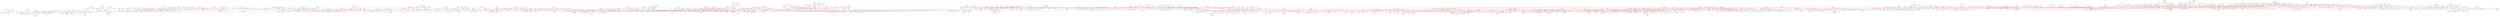 strict graph  {
	node [label="\N"];
	3776	 [height=0.56,
		label="b'analytical chemistry'",
		level=1,
		pos="-3465.060000000005,2071.6699999999746",
		width=3.72];
	5670	 [height=0.47,
		label="b'environmental chemistry'",
		level=2,
		pos="-3336.0900000000474,2628.040000000019",
		width=3.85];
	3776 -- 5670	 [color=red];
	181	 [height=0.4,
		label="b'chemometrics'",
		level=3,
		pos="-3856.8228049640547,1920.3623749845162",
		width=1.81];
	3776 -- 181;
	4377	 [height=0.56,
		label="b'mass spectrometry'",
		level=1,
		pos="-1768.0100000000102,895.9800000000178",
		width=3.6];
	3776 -- 4377	 [color=red];
	4253	 [height=0.47,
		level=2,
		pos="1079.2600000000093,-576.29000000003",
		width=2.53];
	4813	 [height=0.56,
		label="b'evolution'",
		level=1,
		pos="1378.8699999999662,-780.2899999999972",
		width=1.75];
	4253 -- 4813	 [color=red];
	4487	 [height=0.4,
		label="b'physiological ecology'",
		level=3,
		pos="-1735.0987372672698,-1098.3250588324227",
		width=2.71];
	4835	 [height=0.47,
		label="b'behavioral ecology'",
		level=2,
		pos="-1678.8900000000376,-1133.3300000000054",
		width=2.97];
	4487 -- 4835;
	3143	 [height=0.56,
		label="b'environmental economics'",
		level=1,
		pos="17652.96000000012,5274.389999999981",
		width=4.81];
	2886	 [height=0.4,
		label="b'ecological economics'",
		level=3,
		pos="17398.83637010887,5608.74501113637",
		width=2.72];
	3143 -- 2886;
	3415	 [height=0.47,
		level=2,
		pos="17829.400000000038,6202.920000000031",
		width=2.90];
	3143 -- 3415	 [color=red];
	5112	 [height=0.47,
		level=2,
		pos="18767.48000000012,4967.660000000051",
		width=3.19];
	3143 -- 5112	 [color=red];
	5495	 [height=0.59,
		level=1,
		pos="17573.33000000005,3540.2200000000357",
		width=4.72];
	3143 -- 5495	 [color=red];
	2586	 [height=0.47,
		level=2,
		pos="17234.446674909854,5309.299733069819",
		width=3.54];
	3143 -- 2586	 [color=red];
	2733	 [height=0.4,
		label="b'natural resource economics'",
		level=3,
		pos="18009.396628077233,5496.482374714051",
		width=3.5];
	3143 -- 2733;
	1109	 [height=0.56,
		label="b'genetics'",
		level=1,
		pos="3894.859999999997,-2214.489999999967",
		width=1.64];
	3363	 [height=0.56,
		label="b'molecular biology'",
		level=1,
		pos="301.34000000003107,-4235.650000000001",
		width=3.32];
	1109 -- 3363	 [color=red];
	4955	 [height=0.59,
		level=1,
		pos="4243.087824865335,-1979.7359271265161",
		width=2.56];
	1109 -- 4955	 [color=red];
	3237	 [height=0.4,
		label="b'plant molecular biology'",
		level=3,
		pos="3842.4189125291155,-1797.8102367692697",
		width=2.93];
	1109 -- 3237;
	4288	 [height=0.4,
		label="b'drosophila'",
		level=3,
		pos="4194.040725212765,-2509.2152727579723",
		width=1.36];
	1109 -- 4288;
	3767	 [height=0.56,
		label="b'developmental biology'",
		level=1,
		pos="1875.62999999997,-1092.4199999999473",
		width=4.24];
	1109 -- 3767	 [color=red];
	5121	 [height=0.56,
		label="b'genomics'",
		level=1,
		pos="2294.060000000012,-945.6300000000356",
		width=1.86];
	1109 -- 5121	 [color=red];
	5911	 [height=0.4,
		label="b'yeast'",
		level=3,
		pos="3474.894614107444,-2215.570459734317",
		width=0.75];
	1109 -- 5911;
	2556	 [height=0.56,
		label="b'neuroscience'",
		level=1,
		pos="3764.3600000000097,-3706.2999999999975",
		width=2.56];
	1109 -- 2556	 [color=red];
	3068	 [height=0.56,
		label="b'epigenetics'",
		level=1,
		pos="5129.450000000006,-2087.7999999999593",
		width=2.19];
	1109 -- 3068	 [color=red];
	1186	 [height=0.4,
		label="b'animal breeding'",
		level=3,
		pos="3667.2250791848855,-2567.4127048045975",
		width=2.06];
	1109 -- 1186;
	4459	 [height=0.47,
		label="b'plant breeding'",
		level=2,
		pos="4695.759999999993,-1161.3199999999906",
		width=2.28];
	1109 -- 4459	 [color=red];
	4693	 [height=0.4,
		label="b'heat'",
		level=3,
		pos="-17710.35774618967,7249.425154550255",
		width=0.62];
	2018	 [height=0.4,
		label="b'mass transfer'",
		level=3,
		pos="-17290.938376085156,7270.860749299405",
		width=1.76];
	4693 -- 2018;
	178	 [height=0.4,
		label="b'regeneration'",
		level=3,
		pos="-8527.24807202954,-13919.357537569373",
		width=1.64];
	3942	 [height=0.56,
		label="b'stem cells'",
		level=1,
		pos="-8739.56000000007,-13557.010000000046",
		width=1.93];
	178 -- 3942;
	3900	 [height=0.56,
		label="b'algorithms'",
		level=1,
		pos="2077.929999999982,369.6400000000431",
		width=2.0];
	4108	 [height=0.47,
		level=2,
		pos="2436.098103688929,588.9290837251167",
		width=3.79];
	3900 -- 4108	 [color=red];
	1570	 [height=0.4,
		label="b'computational complexity'",
		level=3,
		pos="2143.2437230805353,254.43066972402812",
		width=3.21];
	3900 -- 1570;
	4812	 [height=0.47,
		level=2,
		pos="1800.5000000000127,269.0200000000332",
		width=4.50];
	3900 -- 4812	 [color=red];
	5876	 [height=0.47,
		level=2,
		pos="2293.907018306081,729.8149856732928",
		width=1.72];
	3900 -- 5876	 [color=red];
	1079	 [height=0.56,
		level=1,
		pos="4918.680000000008,3000.7500000000036",
		width=2.42];
	3900 -- 1079	 [color=red];
	2411	 [height=0.4,
		label="b'data structures'",
		level=3,
		pos="1909.4763371177032,574.0407149759085",
		width=1.92];
	3900 -- 2411;
	973	 [height=0.47,
		level=2,
		pos="2374.5218563816843,666.9703944590933",
		width=1.04];
	3900 -- 973	 [color=red];
	5607	 [height=0.56,
		label="b'machine learning'",
		level=1,
		pos="1300.630000000012,-37.099999999980355",
		width=3.25];
	3900 -- 5607	 [color=red];
	3005	 [height=0.4,
		label="b'algorithmic game theory'",
		level=3,
		pos="2142.042243898757,353.0753317695562",
		width=3.04];
	3900 -- 3005;
	5541	 [height=0.4,
		label="b'wildlife ecology'",
		level=3,
		pos="1514.0858062346797,-1293.63199608765",
		width=1.96];
	3938	 [height=0.56,
		label="b'conservation biology'",
		level=1,
		pos="1249.429999999982,-1304.2900000000045",
		width=3.89];
	5541 -- 3938;
	5869	 [height=0.4,
		label="b'visual neuroscience'",
		level=3,
		pos="484.22212960207435,-217.37762951525838",
		width=2.53];
	140	 [height=0.56,
		label="b'computational neuroscience'",
		level=1,
		pos="475.11000000001513,-151.7900000000045",
		width=5.28];
	5869 -- 140;
	5316	 [height=0.4,
		label="b'cancer stem cells'",
		level=3,
		pos="-1198.2262471822273,-4111.45876500339",
		width=2.22];
	3492	 [height=0.56,
		label="b'cancer biology'",
		level=1,
		pos="-1085.4499999999898,-4516.000000000034",
		width=2.76];
	5316 -- 3492;
	501	 [height=0.47,
		level=2,
		pos="6099.330946350031,-7524.851299827755",
		width=0.43];
	3763	 [height=0.56,
		label="b'education'",
		level=1,
		pos="5716.20999999997,-7696.870000000011",
		width=1.89];
	501 -- 3763	 [color=red];
	595	 [height=0.47,
		label="b'work'",
		level=2,
		pos="289.64999999998145,-9790.340000000084",
		width=0.82];
	1601	 [height=0.47,
		label="b'organizations'",
		level=2,
		pos="-163.6700000000128,-9965.030000000013",
		width=2.15];
	595 -- 1601	 [color=red];
	1120	 [height=0.4,
		label="b'employment'",
		level=3,
		pos="292.6858534326457,-9922.740361779093",
		width=1.6];
	595 -- 1120;
	4104	 [height=0.4,
		label="b'organizational psychology'",
		level=3,
		pos="286.6141465673245,-9657.939638221074",
		width=3.28];
	595 -- 4104;
	1245	 [height=0.56,
		label="b'gender'",
		level=1,
		pos="2102.3399999999347,-10395.010000000104",
		width=1.38];
	595 -- 1245	 [color=red];
	2611	 [height=0.4,
		label="b'exercise psychology'",
		level=3,
		pos="982.705442879671,-9150.0265500526",
		width=2.58];
	1376	 [height=0.47,
		label="b'sport'",
		level=2,
		pos="1159.8199999999943,-9346.969999999961",
		width=0.86];
	2611 -- 1376;
	5147	 [height=0.4,
		label="b'sport psychology'",
		level=3,
		pos="805.5657838286079,-8953.11430170789",
		width=2.17];
	2611 -- 5147;
	2491	 [height=0.47,
		label="b'knowledge representation'",
		level=2,
		pos="-278.60000000003856,2365.9300000000585",
		width=4.06];
	3259	 [height=0.56,
		label="b'artificial intelligence'",
		level=1,
		pos="-374.7200000000066,221.25",
		width=3.69];
	2491 -- 3259	 [color=red];
	779	 [height=0.4,
		label="b'reasoning'",
		level=3,
		pos="-266.7409792110211,2630.53470979757",
		width=1.31];
	2491 -- 779;
	4709	 [height=0.47,
		label="b'economic geography'",
		level=2,
		pos="5567.249999999991,-12353.52000000004",
		width=3.31];
	4481	 [height=0.56,
		label="b'innovation'",
		level=1,
		pos="6504.639999999976,-12933.849999999962",
		width=1.99];
	4709 -- 4481	 [color=red];
	5136	 [height=0.4,
		label="b'regional development'",
		level=3,
		pos="5210.173869543582,-12132.457271799658",
		width=2.74];
	4709 -- 5136;
	2110	 [height=0.47,
		label="b'fpga'",
		level=2,
		pos="-1139.9299999999894,15019.17000000009",
		width=0.76];
	3864	 [height=0.56,
		level=1,
		pos="-1462.6599999999926,15868.550000000061",
		width=3.69];
	2110 -- 3864	 [color=red];
	3461	 [height=0.4,
		label="b'gpu'",
		level=3,
		pos="-990.7642359320457,14626.586674359347",
		width=0.54];
	2110 -- 3461;
	4004	 [height=0.4,
		label="b'complex fluids'",
		level=3,
		pos="-10585.448795714623,-12193.17968557602",
		width=1.85];
	5258	 [height=0.47,
		label="b'rheology'",
		level=2,
		pos="-10786.050000000056,-11824.220000000005",
		width=1.42];
	4004 -- 5258;
	5716	 [height=0.56,
		level=1,
		pos="-12344.949999999992,2808.6400000000667",
		width=1.78];
	3582	 [height=0.47,
		level=2,
		pos="-12754.640272015406,2900.9761996026828",
		width=1.74];
	5716 -- 3582	 [color=red];
	2682	 [height=0.59,
		level=1,
		pos="-10586.600000000028,1611.9399999999878",
		width=2.00];
	5716 -- 2682	 [color=red];
	4626	 [height=0.4,
		label="b'traffic safety'",
		level=3,
		pos="1418.3202137405024,-457.3712916023942",
		width=1.58];
	616	 [height=0.4,
		label="b'transportation engineering'",
		level=3,
		pos="1413.853971417273,-441.431171926597",
		width=3.31];
	4626 -- 616;
	1092	 [height=0.4,
		label="b'historia'",
		level=3,
		pos="19197.760192778296,-2725.0672404395114",
		width=0.97];
	3827	 [height=0.47,
		label="b'educacin'",
		level=2,
		pos="19191.68000000001,-3144.9900000000016",
		width=1.47];
	1092 -- 3827;
	2470	 [height=0.4,
		label="b'communication theory'",
		level=3,
		pos="10710.429578483227,3908.14012564523",
		width=2.81];
	1748	 [height=0.56,
		label="b'information theory'",
		level=1,
		pos="10293.350000000097,3858.9800000000178",
		width=3.42];
	2470 -- 1748;
	844	 [height=0.4,
		label="b'quantitative genetics'",
		level=3,
		pos="2342.404302219991,-822.3340120355097",
		width=2.61];
	844 -- 5121;
	1513	 [height=0.56,
		level=1,
		pos="7288.640000000019,-9944.610000000073",
		width=2.10];
	4481 -- 1513	 [color=red];
	4762	 [height=0.56,
		label="b'design'",
		level=1,
		pos="3938.3000000000047,-13828.92000000002",
		width=1.31];
	4481 -- 4762	 [color=red];
	4658	 [height=0.56,
		label="b'entrepreneurship'",
		level=1,
		pos="8835.450000000048,-12662.730000000094",
		width=3.24];
	4481 -- 4658	 [color=red];
	3359	 [height=0.4,
		label="b'technology management'",
		level=3,
		pos="6527.277983873912,-13353.206190400488",
		width=3.12];
	4481 -- 3359;
	929	 [height=0.47,
		level=2,
		pos="6812.995885849214,-12648.738196660903",
		width=1.46];
	4481 -- 929	 [color=red];
	5648	 [height=0.4,
		label="b'business models'",
		level=3,
		pos="6234.662569673288,-12612.160273935673",
		width=2.15];
	4481 -- 5648;
	1250	 [height=0.47,
		label="b'knowledge management'",
		level=2,
		pos="5703.929999999989,-14368.149999999932",
		width=3.86];
	4481 -- 1250	 [color=red];
	2975	 [height=0.56,
		level=1,
		pos="8640.750000000018,-14434.609999999993",
		width=1.57];
	4481 -- 2975	 [color=red];
	4922	 [height=0.4,
		label="b'collaboration'",
		level=3,
		pos="6087.182908295345,-12888.006032821824",
		width=1.65];
	4481 -- 4922;
	4352	 [height=0.4,
		label="b'marketing strategy'",
		level=3,
		pos="6478.727037513356,-12514.683432730713",
		width=2.38];
	4481 -- 4352;
	1631	 [height=0.47,
		level=2,
		pos="7499.839999999987,-14336.680000000044",
		width=3.10];
	4481 -- 1631	 [color=red];
	1279	 [height=0.4,
		label="b'new product development'",
		level=3,
		pos="6348.873460645,-12543.838618167978",
		width=3.26];
	4481 -- 1279;
	108	 [height=0.4,
		label="b'science policy'",
		level=3,
		pos="6911.72464951557,-13037.069091595873",
		width=1.82];
	4481 -- 108;
	646	 [height=0.47,
		level=2,
		pos="6226.713732436515,-13248.697713250927",
		width=1.83];
	4481 -- 646	 [color=red];
	3232	 [height=0.47,
		label="b'human rights'",
		level=2,
		pos="22607.269999999993,-1581.0299999999806",
		width=2.1];
	1015	 [height=0.4,
		label="b'constitutional law'",
		level=3,
		pos="23002.659893758304,-1722.5889087797138",
		width=2.19];
	3232 -- 1015;
	5227	 [height=0.47,
		label="b'international law'",
		level=2,
		pos="22282.360000000088,-2337.0699999999597",
		width=2.6];
	3232 -- 5227	 [color=red];
	1485	 [height=0.56,
		label="b'international relations'",
		level=1,
		pos="22952.540000000048,-388.0500000000393",
		width=4.04];
	3232 -- 1485	 [color=red];
	1020	 [height=0.4,
		label="b'extracellular matrix'",
		level=3,
		pos="-13501.705743582273,-11202.355910786733",
		width=2.42];
	5403	 [height=0.56,
		label="b'biomaterials'",
		level=1,
		pos="-13216.16000000001,-11510.309999999998",
		width=2.33];
	1020 -- 5403;
	5657	 [height=0.56,
		label="b'semantic web'",
		level=1,
		pos="-1642.3600000000379,2891.0800000000218",
		width=2.62];
	5657 -- 3259	 [color=red];
	3662	 [height=0.47,
		level=2,
		pos="-2056.4983163129323,2960.8047997676754",
		width=1.67];
	5657 -- 3662	 [color=red];
	314	 [height=0.4,
		label="b'linked data'",
		level=3,
		pos="-1602.4362441170715,2943.908607472891",
		width=1.43];
	5657 -- 314;
	4611	 [height=0.4,
		label="b'dft'",
		level=3,
		pos="-10876.64086328986,5880.784703259829",
		width=0.39];
	4860	 [height=0.56,
		label="b'catalysis'",
		level=1,
		pos="-10491.04000000012,6047.170000000031",
		width=1.68];
	4611 -- 4860;
	5059	 [height=0.47,
		level=2,
		pos="-9327.540322314588,-6631.711025965052",
		width=2.38];
	2630	 [height=0.56,
		label="b'semiconductors'",
		level=1,
		pos="-9732.030000000002,-6518.750000000042",
		width=3.0];
	5059 -- 2630	 [color=red];
	2563	 [height=0.4,
		label="b'neuroeconomics'",
		level=3,
		pos="4382.9305359919335,-20284.726958946074",
		width=2.12];
	1520	 [height=0.56,
		label="b'decision making'",
		level=1,
		pos="4311.149999999978,-19870.940000000017",
		width=3.07];
	2563 -- 1520;
	34	 [height=0.47,
		label="b'asthma'",
		level=2,
		pos="-7633.030000000028,-7433.47000000009",
		width=1.22];
	4974	 [height=0.4,
		label="b'copd'",
		level=3,
		pos="-8050.493429900319,-7479.256214486588",
		width=0.68];
	34 -- 4974;
	2498	 [height=0.47,
		level=2,
		pos="-6801.589999999922,-7342.279999999986",
		width=1.11];
	34 -- 2498	 [color=red];
	1983	 [height=0.4,
		label="b'business intelligence'",
		level=3,
		pos="1803.2099142191837,-222.6083894544754",
		width=2.65];
	4236	 [height=0.56,
		label="b'data mining'",
		level=1,
		pos="1802.2400000000453,-355.0400000000118",
		width=2.24];
	1983 -- 4236;
	2822	 [height=0.47,
		label="b'history of science'",
		level=2,
		pos="-3556.900000000025,9191.300000000127",
		width=2.76];
	4201	 [height=0.4,
		label="b'environmental history'",
		level=3,
		pos="-3650.8694424203145,9600.618746983866",
		width=2.72];
	2822 -- 4201;
	3684	 [height=0.47,
		label="b'philosophy of science'",
		level=2,
		pos="-3366.550000000011,8362.160000000044",
		width=3.4];
	2822 -- 3684	 [color=red];
	4613	 [height=0.4,
		label="b'antimicrobial resistance'",
		level=3,
		pos="-2224.359013407852,-4765.309308042758",
		width=2.99];
	1828	 [height=0.56,
		label="b'microbiology'",
		level=1,
		pos="-2451.2200000000194,-5118.730000000016",
		width=2.42];
	4613 -- 1828;
	459	 [height=0.47,
		level=2,
		pos="-22399.5104900406,-1593.25785472831",
		width=2.36];
	677	 [height=0.56,
		label="b'quantum optics'",
		level=1,
		pos="-22471.860000000175,-1179.5699999999797",
		width=2.9];
	459 -- 677	 [color=red];
	4464	 [height=0.4,
		label="b'ethnography'",
		level=3,
		pos="10240.046250716114,-8726.641462441516",
		width=1.62];
	3834	 [height=0.56,
		label="b'anthropology'",
		level=1,
		pos="10016.360000000062,-9082.080000000002",
		width=2.49];
	4464 -- 3834;
	4574	 [height=0.4,
		label="b'criminal justice'",
		level=3,
		pos="9075.231118044501,-8252.021313917689",
		width=1.9];
	5829	 [height=0.47,
		label="b'criminology'",
		level=2,
		pos="8933.759999999977,-7856.60000000005",
		width=1.83];
	4574 -- 5829;
	4864	 [height=0.4,
		label="b'video coding'",
		level=3,
		pos="1380.239335970813,2742.5862019293672",
		width=1.64];
	2168	 [height=0.56,
		label="b'image processing'",
		level=1,
		pos="1249.5600000000013,2764.0800000000327",
		width=3.35];
	4864 -- 2168;
	3771	 [height=0.4,
		label="b'moral psychology'",
		level=3,
		pos="-4563.404174341192,12643.311008961608",
		width=2.25];
	3926	 [height=0.56,
		label="b'ethics'",
		level=1,
		pos="-4963.790000000046,12516.570000000043",
		width=1.17];
	3771 -- 3926;
	5306	 [height=0.56,
		label="b'mechanical engineering'",
		level=1,
		pos="-11451.280000000086,-53.49999999997817",
		width=4.49];
	164	 [height=0.4,
		label="b'aerospace engineering'",
		level=3,
		pos="-11870.22471619784,-82.78169242206862",
		width=2.9];
	5306 -- 164;
	1891	 [height=0.56,
		label="b'materials science'",
		level=1,
		pos="-8202.500000000078,173.5699999999906",
		width=3.31];
	5306 -- 1891	 [color=red];
	3578	 [height=0.4,
		label="b'process control'",
		level=3,
		pos="1844.1403384890473,486.79353368403827",
		width=1.97];
	2092	 [height=0.56,
		label="b'optimization'",
		level=1,
		pos="1711.930000000004,479.080000000009",
		width=2.31];
	3578 -- 2092;
	5592	 [height=0.4,
		label="b'bionanotechnology'",
		level=3,
		pos="-12886.53099353664,-5233.4563121136825",
		width=2.42];
	5885	 [height=0.56,
		label="b'biosensors'",
		level=1,
		pos="-12478.540000000074,-5133.879999999989",
		width=2.1];
	5592 -- 5885;
	3038	 [height=0.4,
		label="b'mechanical properties'",
		level=3,
		pos="-10581.99817355505,1059.0928842720427",
		width=2.81];
	4049	 [height=0.4,
		label="b'microstructure'",
		level=3,
		pos="-10188.38482562252,912.6667080928419",
		width=1.85];
	3038 -- 4049;
	1604	 [height=0.4,
		label="b'protein folding'",
		level=3,
		pos="-5460.711758345137,-4852.096168872669",
		width=1.83];
	5245	 [height=0.56,
		label="b'biophysics'",
		level=1,
		pos="-5148.790000000021,-4570.890000000061",
		width=2.03];
	1604 -- 5245;
	1141	 [height=0.47,
		level=2,
		pos="1082.021695384185,3149.1812973590218",
		width=3.06];
	1141 -- 2168	 [color=red];
	5739	 [height=0.47,
		label="b'cultural studies'",
		level=2,
		pos="11208.020000000048,3211.4399999999823",
		width=2.4];
	3360	 [height=0.47,
		label="b'gender studies'",
		level=2,
		pos="11817.999999999945,3964.019999999984",
		width=2.36];
	5739 -- 3360	 [color=red];
	553	 [height=0.47,
		label="b'media studies'",
		level=2,
		pos="9644.650000000078,2971.2500000000255",
		width=2.22];
	5739 -- 553	 [color=red];
	2911	 [height=0.4,
		label="b'comparative literature'",
		level=3,
		pos="11172.732395275827,2792.958366360051",
		width=2.75];
	5739 -- 2911;
	308	 [height=0.47,
		level=2,
		pos="11606.575829233736,3079.0566788263345",
		width=2.12];
	5739 -- 308	 [color=red];
	4998	 [height=0.4,
		label="b'pde'",
		level=3,
		pos="-20625.492252117067,5228.042500106384",
		width=0.54];
	1440	 [height=0.47,
		label="b'analysis'",
		level=2,
		pos="-20396.460000000116,5580.060000000005",
		width=1.33];
	4998 -- 1440;
	500	 [height=0.47,
		level=2,
		pos="-525.1927988471381,4116.498481855302",
		width=2.42];
	3215	 [height=0.47,
		level=2,
		pos="-465.40000000002146,3700.810000000023",
		width=3.79];
	500 -- 3215	 [color=red];
	291	 [height=0.59,
		level=1,
		pos="-55.520000000036816,-1757.360000000037",
		width=1.54];
	5226	 [height=0.56,
		label="b'ecology'",
		level=1,
		pos="700.1699999999928,-1082.4099999999962",
		width=1.51];
	291 -- 5226	 [color=red];
	1618	 [height=0.56,
		level=1,
		pos="267.44999999998254,-2990.1099999999933",
		width=1.75];
	291 -- 1618	 [color=red];
	5825	 [height=0.56,
		label="b'geophysics'",
		level=1,
		pos="-3940.329999999987,-1952.3400000000074",
		width=2.17];
	3567	 [height=0.4,
		label="b'geodesy'",
		level=3,
		pos="-4077.3837147312074,-1555.3659806744452",
		width=1.14];
	5825 -- 3567;
	5028	 [height=0.47,
		label="b'planetary science'",
		level=2,
		pos="-4503.490000000016,-2054.580000000009",
		width=2.79];
	5825 -- 5028	 [color=red];
	5236	 [height=0.4,
		label="b'earthquakes'",
		level=3,
		pos="-3832.632405429294,-2358.262801607413",
		width=1.61];
	5825 -- 5236;
	778	 [height=0.47,
		level=2,
		pos="-4290.0534457217655,-2184.8601158042206",
		width=2.12];
	5825 -- 778	 [color=red];
	1007	 [height=0.47,
		level=2,
		pos="-3568.8499411270973,-1756.445491141508",
		width=1.82];
	5825 -- 1007	 [color=red];
	4388	 [height=0.56,
		level=1,
		pos="-1284.6100000000315,-2133.409999999996",
		width=1.54];
	5825 -- 4388	 [color=red];
	430	 [height=0.4,
		label="b'industrial engineering'",
		level=3,
		pos="4399.319294700324,6556.195116315031",
		width=2.72];
	4708	 [height=0.56,
		label="b'operations research'",
		level=1,
		pos="4003.3799999999956,6696.2100000000355",
		width=3.76];
	430 -- 4708;
	399	 [height=0.4,
		label="b'hybrid systems'",
		level=3,
		pos="2420.413821682226,6172.208841330417",
		width=1.93];
	83	 [height=0.56,
		label="b'control theory'",
		level=1,
		pos="2381.3799999999756,5754.059999999969",
		width=2.61];
	399 -- 83;
	4269	 [height=0.4,
		label="b'transnationalism'",
		level=3,
		pos="4187.608866782313,-11547.97321631691",
		width=2.11];
	2390	 [height=0.56,
		label="b'migration'",
		level=1,
		pos="4153.969999999992,-11605.01000000006",
		width=1.79];
	4269 -- 2390;
	5565	 [height=0.47,
		level=2,
		pos="1853.2999999999975,-16776.13000000005",
		width=2.10];
	1987	 [height=0.56,
		label="b'architecture'",
		level=1,
		pos="2510.030000000035,-15836.540000000045",
		width=2.26];
	5565 -- 1987	 [color=red];
	4118	 [height=0.47,
		label="b'urban planning'",
		level=2,
		pos="960.5199999999713,-17300.18999999995",
		width=2.38];
	5565 -- 4118	 [color=red];
	480	 [height=0.4,
		label="b'monetary economics'",
		level=3,
		pos="15041.011535069087,878.460696046937",
		width=2.65];
	5444	 [height=0.56,
		label="b'macroeconomics'",
		level=1,
		pos="14627.280000000035,950.5600000000632",
		width=3.24];
	480 -- 5444;
	317	 [height=0.4,
		label="b'economics of innovation'",
		level=3,
		pos="8879.381018607166,-13080.392732770519",
		width=3.07];
	317 -- 4658;
	854	 [height=0.47,
		level=2,
		pos="1233.6526185206249,3183.74539999816",
		width=0.99];
	854 -- 2168	 [color=red];
	5531	 [height=0.4,
		label="b'paleobiology'",
		level=3,
		pos="-1448.2487276767142,-1599.658775414362",
		width=1.64];
	905	 [height=0.47,
		label="b'paleontology'",
		level=2,
		pos="-1313.4800000000232,-1827.6799999999785",
		width=2.06];
	5531 -- 905;
	29	 [height=0.4,
		label="b'vertebrate paleontology'",
		level=3,
		pos="-1583.0482207647046,-1371.6631855006417",
		width=2.99];
	5531 -- 29;
	3967	 [height=0.4,
		label="b'life course'",
		level=3,
		pos="9062.044150022608,-3727.2710097291624",
		width=1.35];
	4190	 [height=0.56,
		label="b'aging'",
		level=1,
		pos="9452.229999999974,-3882.600000000004",
		width=1.1];
	3967 -- 4190;
	2659	 [height=0.56,
		level=1,
		pos="8456.260000000082,-10582.89000000005",
		width=1.50];
	2659 -- 1513	 [color=red];
	2283	 [height=0.47,
		level=2,
		pos="8873.708325783533,-10536.966280184333",
		width=2.96];
	2659 -- 2283	 [color=red];
	576	 [height=0.4,
		label="b'computational statistics'",
		level=3,
		pos="1329.5138983114684,-300.39073139674656",
		width=2.96];
	576 -- 5607;
	3950	 [height=0.4,
		label="b'librarianship'",
		level=3,
		pos="4321.794577144799,-17116.897907915292",
		width=1.58];
	3122	 [height=0.47,
		label="b'information science'",
		level=2,
		pos="4640.390000000018,-17390.52000000002",
		width=3.07];
	3950 -- 3122;
	5558	 [height=0.47,
		level=2,
		pos="-501.6700000000037,-1437.21000000001",
		width=3.17];
	2478	 [height=0.56,
		label="b'evolutionary biology'",
		level=1,
		pos="-487.16000000004715,-1875.4999999999964",
		width=3.76];
	5558 -- 2478	 [color=red];
	2444	 [height=0.47,
		label="b'animal behaviour'",
		level=2,
		pos="-631.1599999999899,-1442.7899999999881",
		width=2.72];
	5558 -- 2444	 [color=red];
	3347	 [height=0.4,
		label="b'e-commerce'",
		level=3,
		pos="-2381.8009934880033,10934.906629157462",
		width=1.62];
	2832	 [height=0.56,
		label="b'information systems'",
		level=1,
		pos="-2675.0000000000528,10634.230000000047",
		width=3.79];
	3347 -- 2832;
	2122	 [height=0.47,
		label="b'health disparities'",
		level=2,
		pos="-7137.580000000034,1829.7800000000243",
		width=2.69];
	2375	 [height=0.56,
		label="b'hiv'",
		level=1,
		pos="-6895.070000000054,1676.1799999999657",
		width=0.61];
	2122 -- 2375	 [color=red];
	3694	 [height=0.4,
		label="b'social determinants of health'",
		level=3,
		pos="-7362.294886972253,1474.9908903670182",
		width=3.62];
	2122 -- 3694;
	3291	 [height=0.4,
		label="b'social epidemiology'",
		level=3,
		pos="-7492.369109633063,2054.494886972207",
		width=2.51];
	2122 -- 3291;
	4364	 [height=0.4,
		label="b'population biology'",
		level=3,
		pos="451.4101625229172,-744.0453505469284",
		width=2.32];
	4364 -- 5226;
	612	 [height=0.4,
		label="b'localization'",
		level=3,
		pos="2258.1177488091926,3011.4049224307673",
		width=1.46];
	4608	 [height=0.56,
		label="b'robotics'",
		level=1,
		pos="2125.74999999996,3015.6300000000265",
		width=1.54];
	612 -- 4608;
	4778	 [height=0.47,
		level=2,
		pos="-5251.642448552462,976.271277407558",
		width=0.92];
	1145	 [height=0.47,
		level=2,
		pos="-5465.729999999984,614.9700000000139",
		width=1.39];
	4778 -- 1145	 [color=red];
	5740	 [height=0.4,
		label="b'model checking'",
		level=3,
		pos="-167.32143261677356,10732.189951071952",
		width=2.01];
	3744	 [height=0.56,
		label="b'formal methods'",
		level=1,
		pos="-693.0900000000629,10796.940000000075",
		width=2.96];
	5740 -- 3744;
	3226	 [height=0.4,
		label="b'formal verification'",
		level=3,
		pos="249.50402007845196,10680.919738213619",
		width=2.26];
	5740 -- 3226;
	4000	 [height=0.4,
		label="b'attitudes'",
		level=3,
		pos="14073.435831065215,-6837.58651058414",
		width=1.14];
	4068	 [height=0.56,
		label="b'social psychology'",
		level=1,
		pos="13779.63999999997,-7137.680000000023",
		width=3.35];
	4000 -- 4068;
	3328	 [height=0.4,
		label="b'clinical research'",
		level=3,
		pos="-7.018219776178739,-240.78794080392072",
		width=2.07];
	1739	 [height=0.56,
		label="b'biostatistics'",
		level=1,
		pos="-39.95000000001164,-183.3399999999965",
		width=2.24];
	3328 -- 1739;
	2188	 [height=0.47,
		level=2,
		pos="-3633.7835119640686,-16037.010536333022",
		width=3.65];
	2762	 [height=0.47,
		label="b'teacher education'",
		level=2,
		pos="-3400.1200000000354,-15688.050000000112",
		width=2.85];
	2188 -- 2762	 [color=red];
	311	 [height=0.4,
		label="b'mathematical programming'",
		level=3,
		pos="4381.152434361846,6879.676837813959",
		width=3.44];
	311 -- 4708;
	2328	 [height=0.56,
		label="b'consumer behavior'",
		level=1,
		pos="6123.230000000098,-19193.160000000087",
		width=3.62];
	1520 -- 2328	 [color=red];
	2157	 [height=0.47,
		level=2,
		pos="3891.2267532649516,-19864.893547103235",
		width=1.51];
	1520 -- 2157	 [color=red];
	1676	 [height=0.4,
		label="b'ancient history'",
		level=3,
		pos="10503.449943326621,-10880.059723258251",
		width=1.88];
	3727	 [height=0.4,
		label="b'classics'",
		level=3,
		pos="10232.5500460608,-11200.973011238799",
		width=1.06];
	1676 -- 3727;
	217	 [height=0.56,
		label="b'archaeology'",
		level=1,
		pos="11186.990000000016,-10070.570000000007",
		width=2.35];
	1676 -- 217;
	396	 [height=0.47,
		label="b'housing'",
		level=2,
		pos="173.15999999995984,-17552.740000000103",
		width=1.31];
	2977	 [height=0.4,
		label="b'community development'",
		level=3,
		pos="-226.73871270049614,-17681.009685903035",
		width=3.1];
	396 -- 2977;
	396 -- 4118	 [color=red];
	250	 [height=0.47,
		label="b'american politics'",
		level=2,
		pos="17181.840000000037,-7698.440000000084",
		width=2.67];
	43	 [height=0.4,
		label="b'representation'",
		level=3,
		pos="17087.0502122764,-7289.310449754167",
		width=1.86];
	250 -- 43;
	5636	 [height=0.56,
		label="b'public opinion'",
		level=1,
		pos="17393.43000000001,-8611.699999999966",
		width=2.62];
	250 -- 5636	 [color=red];
	3527	 [height=0.47,
		level=2,
		pos="2098.167962036159,-15754.4318126777",
		width=0.49];
	3527 -- 1987	 [color=red];
	906	 [height=0.56,
		level=1,
		pos="-9637.150000000009,8576.660000000033",
		width=3.35];
	4860 -- 906	 [color=red];
	5562	 [height=0.4,
		label="b'zeolites'",
		level=3,
		pos="-10082.778938331303,5948.706817712594",
		width=1.03];
	4860 -- 5562;
	2123	 [height=0.4,
		label="b'green chemistry'",
		level=3,
		pos="-10719.016606637506,5694.467916695692",
		width=2.06];
	4860 -- 2123;
	3633	 [height=0.56,
		label="b'energy'",
		level=1,
		pos="-13801.230000000069,5673.020000000051",
		width=1.36];
	4860 -- 3633	 [color=red];
	758	 [height=0.4,
		label="b'organometallics'",
		level=3,
		pos="-10521.721419201864,6466.014533516806",
		width=2.03];
	4860 -- 758;
	1040	 [height=0.56,
		label="b'inorganic chemistry'",
		level=1,
		pos="-9526.180000000055,7232.950000000037",
		width=3.67];
	4860 -- 1040	 [color=red];
	3182	 [height=0.47,
		label="b'surface science'",
		level=2,
		pos="-9717.640000000083,6285.6899999999805",
		width=2.5];
	4860 -- 3182	 [color=red];
	2406	 [height=0.56,
		label="b'electrochemistry'",
		level=1,
		pos="-7643.170000000021,3272.030000000008",
		width=3.11];
	4860 -- 2406	 [color=red];
	2892	 [height=0.4,
		label="b'reaction engineering'",
		level=3,
		pos="-10811.660982063737,5775.924209983523",
		width=2.6];
	4860 -- 2892;
	1502	 [height=0.4,
		label="b'porous materials'",
		level=3,
		pos="-10383.212800971225,5641.281606607584",
		width=2.14];
	4860 -- 1502;
	1920	 [height=0.47,
		level=2,
		pos="-10606.701473946754,5643.4442066877755",
		width=1.88];
	4860 -- 1920	 [color=red];
	3641	 [height=0.47,
		level=2,
		pos="-10681.91314223099,6421.254931955373",
		width=3.92];
	4860 -- 3641	 [color=red];
	2231	 [height=0.4,
		label="b'metal-organic frameworks'",
		level=3,
		pos="-10807.29685857578,6323.49171855464",
		width=3.28];
	4860 -- 2231;
	5392	 [height=0.47,
		level=2,
		pos="-10887.352716337631,6186.124393994251",
		width=1.71];
	4860 -- 5392	 [color=red];
	4162	 [height=0.4,
		label="b'solid state chemistry'",
		level=3,
		pos="-7891.703805863037,456.01967419178186",
		width=2.6];
	4162 -- 1891;
	789	 [height=0.4,
		label="b'routing'",
		level=3,
		pos="9937.658017246738,12451.416579338947",
		width=0.93];
	2613	 [height=0.56,
		label="b'computer networks'",
		level=1,
		pos="10346.890000000007,12357.070000000069",
		width=3.6];
	789 -- 2613;
	590	 [height=0.47,
		level=2,
		pos="12623.830000000024,-7031.700000000063",
		width=2.46];
	1484	 [height=0.47,
		level=2,
		pos="11790.080000000013,-7668.3200000000115",
		width=4.18];
	590 -- 1484	 [color=red];
	590 -- 4068	 [color=red];
	1544	 [height=0.4,
		label="b'citizenship'",
		level=3,
		pos="3940.6247496800056,-11966.75009579678",
		width=1.38];
	1544 -- 2390;
	943	 [height=0.56,
		label="b'nanotechnology'",
		level=1,
		pos="-11192.530000000072,-4820.009999999976",
		width=3.03];
	2630 -- 943	 [color=red];
	2119	 [height=0.4,
		label="b'device physics'",
		level=3,
		pos="-10080.26733106585,-6753.4899710174495",
		width=1.89];
	2630 -- 2119;
	78	 [height=0.47,
		level=2,
		pos="-9539.550384586013,-6892.010887840171",
		width=2.60];
	2630 -- 78	 [color=red];
	4842	 [height=0.4,
		label="b'oxides'",
		level=3,
		pos="-9506.64205198152,-6164.3880866555955",
		width=0.89];
	2630 -- 4842;
	4278	 [height=0.4,
		label="b'occupational health'",
		level=3,
		pos="9337.72173335212,-6311.736736761182",
		width=2.47];
	4503	 [height=0.47,
		label="b'safety'",
		level=2,
		pos="9685.37999999998,-6076.139999999985",
		width=1.01];
	4278 -- 4503;
	287	 [height=0.4,
		label="b'mhealth'",
		level=3,
		pos="1567.038206331541,-374.4236026250128",
		width=1.07];
	4834	 [height=0.4,
		label="b'ehealth'",
		level=3,
		pos="1600.03299430092,-371.69838697145497",
		width=1.0];
	287 -- 4834;
	1671	 [height=0.56,
		label="b'photonics'",
		level=1,
		pos="-18952.630000000026,-1277.6799999999857",
		width=1.86];
	5745	 [height=0.47,
		label="b'optical communications'",
		level=2,
		pos="-18266.469999999994,-1996.9100000000199",
		width=3.69];
	1671 -- 5745	 [color=red];
	469	 [height=0.56,
		level=1,
		pos="-16804.149999999907,-513.6799999999748",
		width=1.17];
	1671 -- 469	 [color=red];
	3500	 [height=0.56,
		label="b'optoelectronics'",
		level=1,
		pos="-19309.2100000001,338.92000000004373",
		width=2.89];
	1671 -- 3500	 [color=red];
	4963	 [height=0.56,
		label="b'plasmonics'",
		level=1,
		pos="-20248.740000000093,-3843.210000000039",
		width=2.17];
	1671 -- 4963	 [color=red];
	926	 [height=0.4,
		label="b'fiber optics'",
		level=3,
		pos="-19369.301638698973,-1225.1743979650382",
		width=1.43];
	1671 -- 926;
	3872	 [height=0.56,
		label="b'heat transfer'",
		level=1,
		pos="-15950.280000000092,9256.98999999999",
		width=2.42];
	1648	 [height=0.4,
		label="b'thermal management'",
		level=3,
		pos="-16361.254183717425,9170.54745804876",
		width=2.71];
	3872 -- 1648;
	4841	 [height=0.47,
		label="b'thermodynamics'",
		level=2,
		pos="-15092.790000000059,8799.440000000075",
		width=2.62];
	3872 -- 4841	 [color=red];
	1231	 [height=0.56,
		label="b'fluid mechanics'",
		level=1,
		pos="-16946.22000000009,10846.139999999989",
		width=2.96];
	3872 -- 1231	 [color=red];
	5727	 [height=0.4,
		label="b'porous media'",
		level=3,
		pos="-15902.944011092408,9674.280542542294",
		width=1.76];
	3872 -- 5727;
	145	 [height=0.56,
		label="b'cfd'",
		level=1,
		pos="-16232.830000000089,7324.780000000064",
		width=0.64];
	3872 -- 145	 [color=red];
	3177	 [height=0.47,
		level=2,
		pos="-15653.218004011553,9553.850679916386",
		width=2.43];
	3872 -- 3177	 [color=red];
	2236	 [height=0.47,
		label="b'motor control'",
		level=2,
		pos="1773.6099999999806,-3812.9600000000028",
		width=2.11];
	56	 [height=0.4,
		label="b'motor learning'",
		level=3,
		pos="1354.2447037943036,-3835.428668840042",
		width=1.86];
	2236 -- 56;
	2236 -- 2556	 [color=red];
	907	 [height=0.4,
		label="b'acquisitions'",
		level=3,
		pos="18457.719364914385,-3690.117806407491",
		width=1.54];
	5900	 [height=0.4,
		label="b'mergers'",
		level=3,
		pos="18038.096720642938,-3673.1198901894277",
		width=1.1];
	907 -- 5900;
	2220	 [height=0.4,
		label="b'program analysis'",
		level=3,
		pos="-728.2829136956518,8722.579846739218",
		width=2.19];
	5166	 [height=0.56,
		label="b'software engineering'",
		level=1,
		pos="-1049.3900000000267,8993.250000000033",
		width=3.96];
	2220 -- 5166;
	1256	 [height=0.4,
		label="b'women'",
		level=3,
		pos="2278.8235008029114,-10013.925145032808",
		width=0.97];
	1256 -- 1245;
	2337	 [height=0.47,
		level=2,
		pos="12332.205614976923,-1888.0539007486464",
		width=2.86];
	2740	 [height=0.56,
		label="b'industrial organization'",
		level=1,
		pos="12101.410000000076,-1537.1899999999696",
		width=4.14];
	2337 -- 2740	 [color=red];
	113	 [height=0.47,
		label="b'cognitive development'",
		level=2,
		pos="11533.850000000053,-8342.809999999987",
		width=3.54];
	1484 -- 113	 [color=red];
	3298	 [height=0.4,
		label="b'society'",
		level=3,
		pos="12032.87721780346,2085.3258068292917",
		width=0.94];
	1482	 [height=0.56,
		label="b'law'",
		level=1,
		pos="12408.040000000045,1896.5800000000108",
		width=0.71];
	3298 -- 1482;
	55	 [height=0.4,
		label="b'power'",
		level=3,
		pos="-13473.277180173476,5410.686165527819",
		width=0.83];
	55 -- 3633;
	3988	 [height=0.4,
		label="b'soft matter physics'",
		level=3,
		pos="-4955.870388491458,-4197.856333642046",
		width=2.4];
	5245 -- 3988;
	657	 [height=0.56,
		label="b'physical chemistry'",
		level=1,
		pos="-6494.490000000042,-5127.210000000033",
		width=3.49];
	5245 -- 657	 [color=red];
	3394	 [height=0.4,
		label="b'magnetic resonance'",
		level=3,
		pos="-5213.887759206777,-4985.780798267964",
		width=2.58];
	5245 -- 3394;
	159	 [height=0.59,
		level=1,
		pos="-5244.945109779635,-4162.079178709346",
		width=3.90];
	5245 -- 159	 [color=red];
	1864	 [height=0.47,
		label="b'proteins'",
		level=2,
		pos="-5934.550000000023,-4390.9300000000285",
		width=1.32];
	5245 -- 1864	 [color=red];
	2451	 [height=0.4,
		label="b'molecular dynamics simulation'",
		level=3,
		pos="-4838.478194891399,-4287.908240249813",
		width=3.86];
	5245 -- 2451;
	150	 [height=0.56,
		level=1,
		pos="-6833.300000000039,-2042.9499999999844",
		width=2.06];
	5245 -- 150	 [color=red];
	4149	 [height=0.4,
		label="b'fluorescence'",
		level=3,
		pos="-5071.860788475148,-4983.750738210029",
		width=1.65];
	5245 -- 4149;
	1714	 [height=0.4,
		label="b'cell mechanics'",
		level=3,
		pos="-5494.434108517624,-4332.34808966104",
		width=1.9];
	5245 -- 1714;
	1116	 [height=0.4,
		label="b'atomic force microscopy'",
		level=3,
		pos="-4734.242660921982,-4638.140252077179",
		width=3.08];
	5245 -- 1116;
	1077	 [height=0.47,
		level=2,
		pos="-5622.340000000071,-5447.089999999979",
		width=3.26];
	5245 -- 1077	 [color=red];
	4229	 [height=0.47,
		label="b'polymer physics'",
		level=2,
		pos="-4298.830000000022,-5296.840000000015",
		width=2.57];
	5245 -- 4229	 [color=red];
	4368	 [height=0.56,
		label="b'biochemistry'",
		level=1,
		pos="-2926.670000000009,-3669.870000000019",
		width=2.42];
	5245 -- 4368	 [color=red];
	4604	 [height=0.4,
		label="b'soft condensed matter'",
		level=3,
		pos="-5097.206636378764,-4154.103184783174",
		width=2.83];
	5245 -- 4604;
	3195	 [height=0.47,
		level=2,
		pos="860.4070402818124,-694.2139365696195",
		width=2.35];
	3195 -- 5226	 [color=red];
	3164	 [height=0.4,
		label="b'product design'",
		level=3,
		pos="4190.451893790728,-14164.764480673546",
		width=1.9];
	3164 -- 4762;
	561	 [height=0.4,
		label="b'pricing'",
		level=3,
		pos="8270.135059158283,-18140.77945454291",
		width=0.9];
	116	 [height=0.56,
		label="b'marketing'",
		level=1,
		pos="8286.170000000024,-18560.439999999973",
		width=1.92];
	561 -- 116;
	2039	 [height=0.4,
		label="b'iot'",
		level=3,
		pos="8908.766565300713,5006.855028987906",
		width=0.38];
	4448	 [height=0.56,
		label="b'cloud computing'",
		level=1,
		pos="9328.56000000002,4994.790000000026",
		width=3.11];
	2039 -- 4448;
	2096	 [height=0.4,
		label="b'implementation science'",
		level=3,
		pos="-6790.195181731346,1595.3076023702142",
		width=2.99];
	2096 -- 2375;
	1129	 [height=0.4,
		label="b'dissemination'",
		level=3,
		pos="-6685.310834144911,1514.4528145058794",
		width=1.78];
	2096 -- 1129;
	1463	 [height=0.4,
		label="b'autonomous systems'",
		level=3,
		pos="2412.7487765963524,3322.230383191719",
		width=2.71];
	1463 -- 4608;
	5908	 [height=0.4,
		label="b'geographic information science'",
		level=3,
		pos="-4695.418495824472,-1682.7038890298747",
		width=3.93];
	2691	 [height=0.56,
		label="b'remote sensing'",
		level=1,
		pos="-5110.570000000029,-1619.2900000000136",
		width=2.93];
	5908 -- 2691;
	3392	 [height=0.4,
		label="b'organic photovoltaics'",
		level=3,
		pos="-13152.759487712643,-2755.654064474284",
		width=2.69];
	1716	 [height=0.47,
		label="b'organic electronics'",
		level=2,
		pos="-12929.68999999999,-3111.479999999974",
		width=2.97];
	3392 -- 1716;
	2124	 [height=0.4,
		label="b'applied probability'",
		level=3,
		pos="2369.7471225517656,-302.0724987820031",
		width=2.32];
	773	 [height=0.56,
		label="b'statistics'",
		level=1,
		pos="2369.8500000000167,-368.28999999998086",
		width=1.68];
	2124 -- 773;
	2436	 [height=0.4,
		label="b'queueing theory'",
		level=3,
		pos="2369.6302748211456,-235.85831842295738",
		width=2.07];
	2124 -- 2436;
	2135	 [height=0.4,
		label="b'stochastic modeling'",
		level=3,
		pos="2369.63436548919,-235.85661656221419",
		width=2.53];
	2124 -- 2135;
	712	 [height=0.47,
		label="b'food science'",
		level=2,
		pos="6075.610000000028,-10611.81999999997",
		width=2.03];
	712 -- 1513	 [color=red];
	3928	 [height=0.4,
		label="b'food chemistry'",
		level=3,
		pos="6278.009994609776,-10979.795997754025",
		width=1.89];
	712 -- 3928;
	3313	 [height=0.4,
		label="b'food engineering'",
		level=3,
		pos="5707.634002245972,-10814.219994609717",
		width=2.15];
	712 -- 3313;
	1305	 [height=0.47,
		level=2,
		pos="-4233.786074075811,1274.8410534508398",
		width=0.76];
	716	 [height=0.56,
		label="b'agriculture'",
		level=1,
		pos="-3912.8400000000556,1003.9800000000378",
		width=2.03];
	1305 -- 716	 [color=red];
	295	 [height=0.4,
		label="b'polymer synthesis'",
		level=3,
		pos="-8703.652524463798,-1218.4115877793965",
		width=2.31];
	5382	 [height=0.4,
		label="b'characterization'",
		level=3,
		pos="-8561.433994090865,-823.2584752272087",
		width=2.04];
	295 -- 5382;
	5094	 [height=0.56,
		label="b'human-computer interaction'",
		level=1,
		pos="-711.2399999999661,2786.399999999998",
		width=5.28];
	3215 -- 5094	 [color=red];
	1142	 [height=0.56,
		label="b'social media'",
		level=1,
		pos="21525.98000000013,-6745.810000000061",
		width=2.4];
	4476	 [height=0.47,
		level=2,
		pos="21481.48699438916,-6328.206761036544",
		width=1.76];
	1142 -- 4476	 [color=red];
	4021	 [height=0.47,
		level=2,
		pos="21931.47359522812,-6636.5074978777475",
		width=1.24];
	1142 -- 4021	 [color=red];
	2820	 [height=0.4,
		label="b'computer-mediated communication'",
		level=3,
		pos="21365.980718699568,-7134.104118838374",
		width=4.42];
	1142 -- 2820;
	3020	 [height=0.47,
		level=2,
		pos="21677.42978620852,-7137.51786946218",
		width=2.03];
	1142 -- 3020	 [color=red];
	5272	 [height=0.4,
		label="b'public relations'",
		level=3,
		pos="21161.995891909057,-6536.316177183576",
		width=1.93];
	1142 -- 5272;
	4250	 [height=0.56,
		level=1,
		pos="19454.12000000006,-7671.41000000008",
		width=4.39];
	1142 -- 4250	 [color=red];
	2006	 [height=0.56,
		label="b'psycholinguistics'",
		level=1,
		pos="-2818.2500000000227,4278.760000000031",
		width=3.21];
	3434	 [height=0.56,
		level=1,
		pos="-5535.540000000057,8829.080000000089",
		width=1.89];
	2006 -- 3434	 [color=red];
	1095	 [height=0.56,
		label="b'cognitive science'",
		level=1,
		pos="-1416.2400000000107,2843.880000000012",
		width=3.25];
	2006 -- 1095	 [color=red];
	1573	 [height=0.47,
		level=2,
		pos="-3961.9499999999816,5429.650000000052",
		width=4.47];
	2006 -- 1573	 [color=red];
	956	 [height=0.4,
		label="b'language acquisition'",
		level=3,
		pos="-3117.3888629772464,3983.9922381979436",
		width=2.61];
	2006 -- 956;
	392	 [height=0.47,
		level=2,
		pos="-2871.8871091883616,4695.287494001372",
		width=1.90];
	2006 -- 392	 [color=red];
	4284	 [height=0.4,
		label="b'anaerobic digestion'",
		level=3,
		pos="-12488.343381724073,4626.030697857618",
		width=2.49];
	388	 [height=0.47,
		label="b'wastewater treatment'",
		level=2,
		pos="-12469.209999999966,4206.499999999978",
		width=3.4];
	4284 -- 388;
	1399	 [height=0.4,
		label="b'electronic structure'",
		level=3,
		pos="-6304.9470728700235,-3520.1666921180745",
		width=2.43];
	2386	 [height=0.56,
		label="b'computational chemistry'",
		level=1,
		pos="-6704.70000000009,-3648.8899999999903",
		width=4.57];
	1399 -- 2386;
	4062	 [height=0.47,
		label="b'inverse problems'",
		level=2,
		pos="500.7199999999684,4901.290000000001",
		width=2.72];
	547	 [height=0.4,
		label="b'tomography'",
		level=3,
		pos="93.5956856441299,4798.227468489238",
		width=1.56];
	4062 -- 547;
	4062 -- 2168	 [color=red];
	2835	 [height=0.47,
		level=2,
		pos="434.2832427386162,5315.968489948195",
		width=3.93];
	4062 -- 2835	 [color=red];
	5849	 [height=0.47,
		level=2,
		pos="1439.0499999999884,-223.98999999999796",
		width=3.76];
	5849 -- 5607	 [color=red];
	2454	 [height=0.4,
		label="b'parallel programming'",
		level=3,
		pos="-3492.1088782763045,15587.2079130168",
		width=2.69];
	3170	 [height=0.56,
		label="b'computer architecture'",
		level=1,
		pos="-3363.369999999997,15187.460000000014",
		width=4.11];
	2454 -- 3170;
	3160	 [height=0.4,
		label="b'water splitting'",
		level=3,
		pos="-8183.389022352587,6108.007312503774",
		width=1.78];
	1430	 [height=0.47,
		label="b'photocatalysis'",
		level=2,
		pos="-7894.309999999975,6551.920000000016",
		width=2.28];
	3160 -- 1430;
	10	 [height=0.4,
		label="b'artificial photosynthesis'",
		level=3,
		pos="-8412.512011287083,5756.048865122778",
		width=2.96];
	3160 -- 10;
	3309	 [height=0.4,
		label="b'optical coherence tomography'",
		level=3,
		pos="-18285.786714581896,3378.9789261850874",
		width=3.81];
	3674	 [height=0.47,
		label="b'biomedical optics'",
		level=2,
		pos="-17613.36000000008,1369.5400000000245",
		width=2.75];
	3309 -- 3674;
	1738	 [height=0.4,
		label="b'optical imaging'",
		level=3,
		pos="-18419.117439935395,3777.2188167257364",
		width=1.93];
	3309 -- 1738;
	3171	 [height=0.4,
		label="b'erp'",
		level=3,
		pos="7520.14299332591,-2061.6874741832075",
		width=0.49];
	3884	 [height=0.47,
		label="b'eeg'",
		level=2,
		pos="7135.769999999986,-2230.8900000000176",
		width=0.67];
	3171 -- 3884;
	4121	 [height=0.4,
		label="b'surface engineering'",
		level=3,
		pos="-9742.797572296913,-1391.975514457792",
		width=2.53];
	1413	 [height=0.47,
		label="b'tribology'",
		level=2,
		pos="-9448.26000000001,-1092.6100000000224",
		width=1.39];
	4121 -- 1413;
	1307	 [height=0.4,
		label="b'optomechanics'",
		level=3,
		pos="-22853.889987575458,-1005.1418447774088",
		width=1.96];
	1307 -- 677;
	5214	 [height=0.4,
		label="b'maternal'",
		level=3,
		pos="-5217.118769357847,2969.6973887016725",
		width=1.17];
	3444	 [height=0.4,
		label="b'child health'",
		level=3,
		pos="-5262.866198239383,2552.2297067287473",
		width=1.49];
	5214 -- 3444;
	5458	 [height=0.47,
		level=2,
		pos="-7133.640000000103,-2086.369999999988",
		width=1.24];
	1495	 [height=0.47,
		level=2,
		pos="-7708.120000000032,-1812.9799999999996",
		width=1.58];
	5458 -- 1495	 [color=red];
	5458 -- 150	 [color=red];
	4510	 [height=0.47,
		label="b'natural products'",
		level=2,
		pos="-12806.790000000055,11484.470000000092",
		width=2.57];
	3804	 [height=0.56,
		level=1,
		pos="-12679.769999999971,10836.88999999997",
		width=3.17];
	4510 -- 3804	 [color=red];
	1010	 [height=0.4,
		label="b'phytochemistry'",
		level=3,
		pos="-12887.624356615694,11896.583939987147",
		width=1.94];
	4510 -- 1010;
	1695	 [height=0.47,
		label="b'sleep'",
		level=2,
		pos="3933.1799999999857,-2640.9399999999914",
		width=0.92];
	4990	 [height=0.4,
		label="b'circadian rhythms'",
		level=3,
		pos="3974.6348622231526,-2379.333839485462",
		width=2.26];
	1695 -- 4990;
	1695 -- 2556	 [color=red];
	4225	 [height=0.56,
		label="b'science education'",
		level=1,
		pos="-2688.0799999999836,-14791.470000000081",
		width=3.42];
	2762 -- 4225	 [color=red];
	1586	 [height=0.4,
		label="b'professional development'",
		level=3,
		pos="-3739.3152349517645,-15440.423900149632",
		width=3.25];
	2762 -- 1586;
	4839	 [height=0.47,
		level=2,
		pos="16812.58680606085,2178.611701238031",
		width=2.75];
	3568	 [height=0.56,
		label="b'labor economics'",
		level=1,
		pos="16399.80999999997,2255.9899999999925",
		width=3.11];
	4839 -- 3568	 [color=red];
	5296	 [height=0.4,
		label="b'environmental toxicology'",
		level=3,
		pos="-3241.2537414660214,3037.1587808062613",
		width=3.14];
	5670 -- 5296;
	3875	 [height=0.4,
		label="b'semiconductor physics'",
		level=3,
		pos="-19399.669348846113,749.0287647777234",
		width=2.89];
	3875 -- 3500;
	4128	 [height=0.47,
		level=2,
		pos="2041.0400000000263,-744.7599999999966",
		width=3.35];
	4128 -- 5121	 [color=red];
	3061	 [height=0.4,
		label="b'veterinary medicine'",
		level=3,
		pos="-5027.288763601594,1725.1316516086158",
		width=2.49];
	5775	 [height=0.56,
		label="b'epidemiology'",
		level=1,
		pos="-5320.650000000008,2025.650000000045",
		width=2.54];
	3061 -- 5775;
	3333	 [height=0.59,
		level=1,
		pos="-13635.009659420157,-11540.921363000465",
		width=2.96];
	3333 -- 5403	 [color=red];
	5718	 [height=0.47,
		label="b'nonlinear control'",
		level=2,
		pos="1899.619999999988,5606.309999999983",
		width=2.65];
	2351	 [height=0.4,
		label="b'adaptive control'",
		level=3,
		pos="1863.101645101352,6024.68603002156",
		width=2.04];
	5718 -- 2351;
	5718 -- 4608	 [color=red];
	1182	 [height=0.4,
		label="b'artificial neural networks'",
		level=3,
		pos="-425.1968454839134,178.39144051286348",
		width=3.07];
	1182 -- 3259;
	5585	 [height=0.4,
		label="b'nanowires'",
		level=3,
		pos="-11128.67097562923,-4404.926733958663",
		width=1.35];
	5585 -- 943;
	5468	 [height=0.4,
		label="b'aggression'",
		level=3,
		pos="10205.133368480037,-7387.0111129710385",
		width=1.44];
	3890	 [height=0.47,
		label="b'violence'",
		level=2,
		pos="9811.18000000008,-7532.520000000021",
		width=1.36];
	5468 -- 3890;
	1846	 [height=0.4,
		label="b'carbon cycle'",
		level=3,
		pos="-1437.9484546509266,-1218.5680511693827",
		width=1.64];
	3314	 [height=0.56,
		label="b'climate change'",
		level=1,
		pos="-1464.5399999999936,-1088.8299999999908",
		width=2.89];
	1846 -- 3314;
	4249	 [height=0.47,
		level=2,
		pos="1528.7908546574024,-1172.5855901866605",
		width=2.56];
	4249 -- 4813	 [color=red];
	5298	 [height=0.4,
		label="b'disability studies'",
		level=3,
		pos="11859.6948884657,4015.462242633399",
		width=2.11];
	3360 -- 5298;
	1966	 [height=0.47,
		label="b'health services research'",
		level=2,
		pos="14014.610000000019,5348.130000000045",
		width=3.85];
	5474	 [height=0.4,
		label="b'quality of life'",
		level=3,
		pos="13787.364409679938,5701.303518856141",
		width=1.62];
	1966 -- 5474;
	94	 [height=0.47,
		label="b'health policy'",
		level=2,
		pos="14435.670000000064,4693.740000000009",
		width=2.01];
	1966 -- 94	 [color=red];
	4861	 [height=0.4,
		label="b'international'",
		level=3,
		pos="16317.615450146319,-899.4158322148821",
		width=1.6];
	4956	 [height=0.4,
		label="b'comparative education'",
		level=3,
		pos="16376.869474424868,-483.6502091194707",
		width=2.88];
	4861 -- 4956;
	5680	 [height=0.47,
		level=2,
		pos="-1644.2804245524217,16247.213589649917",
		width=3.67];
	3864 -- 5680	 [color=red];
	3864 -- 3170	 [color=red];
	1126	 [height=0.47,
		level=2,
		pos="-1049.0994575735967,15941.623733236456",
		width=2.81];
	3864 -- 1126	 [color=red];
	871	 [height=0.47,
		level=2,
		pos="1554.6967374880492,-1161.6783206463108",
		width=1.42];
	871 -- 4813	 [color=red];
	5375	 [height=0.47,
		level=2,
		pos="-148.44999999999982,-477.7800000000061",
		width=1.90];
	5712	 [height=0.47,
		label="b'fisheries'",
		level=2,
		pos="167.5099999999893,-681.0500000000175",
		width=1.38];
	5375 -- 5712	 [color=red];
	402	 [height=0.4,
		label="b'modernism'",
		level=3,
		pos="-6383.7081253229535,11370.698729466048",
		width=1.46];
	30	 [height=0.47,
		label="b'literature'",
		level=2,
		pos="-6024.650000000076,11152.870000000123",
		width=1.43];
	402 -- 30;
	4656	 [height=0.4,
		label="b'hepatology'",
		level=3,
		pos="-3789.7639808567883,-6804.828532679717",
		width=1.44];
	5499	 [height=0.47,
		label="b'gastroenterology'",
		level=2,
		pos="-4178.230000000058,-6964.410000000015",
		width=2.67];
	4656 -- 5499;
	5852	 [height=0.4,
		label="b'computer science education'",
		level=3,
		pos="-723.8200281447153,9258.53529202967",
		width=3.54];
	5852 -- 5166;
	1972	 [height=0.47,
		level=2,
		pos="-6234.8077655844745,7865.3312191453515",
		width=1.68];
	3429	 [height=0.47,
		label="b'phonetics'",
		level=2,
		pos="-5814.940000000067,7874.450000000037",
		width=1.57];
	1972 -- 3429	 [color=red];
	2555	 [height=0.4,
		label="b'child welfare'",
		level=3,
		pos="9095.55269465105,699.8940644136783",
		width=1.62];
	1104	 [height=0.47,
		label="b'social work'",
		level=2,
		pos="8861.45000000003,575.9900000000125",
		width=1.81];
	2555 -- 1104;
	5004	 [height=0.47,
		level=2,
		pos="-23507.462533639442,-3157.732457318238",
		width=3.14];
	4375	 [height=0.56,
		label="b'quantum information'",
		level=1,
		pos="-23756.470000000005,-2819.5499999999865",
		width=3.88];
	5004 -- 4375	 [color=red];
	4776	 [height=0.4,
		label="b'uncertainty'",
		level=3,
		pos="-14681.050238082404,7748.98265625522",
		width=1.44];
	4978	 [height=0.47,
		label="b'risk'",
		level=2,
		pos="-14267.759999999995,7823.570000000014",
		width=0.62];
	4776 -- 4978;
	2915	 [height=0.47,
		level=2,
		pos="2372.877087205169,-1821.3991022294063",
		width=3.44];
	4829	 [height=0.56,
		label="b'population genetics'",
		level=1,
		pos="2021.9299999999912,-1590.7300000000014",
		width=3.68];
	2915 -- 4829	 [color=red];
	2941	 [height=0.4,
		label="b'led'",
		level=3,
		pos="-13920.777567980285,-3251.8619759219955",
		width=0.46];
	5335	 [height=0.56,
		label="b'solar cells'",
		level=1,
		pos="-13618.229999999938,-3543.129999999983",
		width=1.93];
	2941 -- 5335;
	5747	 [height=0.4,
		label="b'solar energy conversion'",
		level=3,
		pos="-8246.234248990504,6781.095512901308",
		width=3.03];
	5747 -- 1430;
	1717	 [height=0.4,
		label="b'quantum mechanics'",
		level=3,
		pos="-24060.073239886216,-2529.3825216849377",
		width=2.57];
	1717 -- 4375;
	5748	 [height=0.4,
		label="b'organic solar cells'",
		level=3,
		pos="-12648.313038699445,-3560.314224334208",
		width=2.31];
	1716 -- 5748;
	1716 -- 5335	 [color=red];
	89	 [height=0.4,
		label="b'printed electronics'",
		level=3,
		pos="-12573.86406447429,-2888.4105122873357",
		width=2.33];
	1716 -- 89;
	5871	 [height=0.47,
		level=2,
		pos="-16254.082246521124,-6656.8828396961435",
		width=2.47];
	4360	 [height=0.47,
		level=2,
		pos="-16659.600000000086,-6547.670000000003",
		width=2.46];
	5871 -- 4360	 [color=red];
	3625	 [height=0.4,
		label="b'stigma'",
		level=3,
		pos="-7259.024625790309,1466.6349616263647",
		width=0.9];
	2375 -- 3625;
	2843	 [height=0.4,
		label="b'substance use'",
		level=3,
		pos="-6822.741698262127,2089.8715632555222",
		width=1.88];
	2375 -- 2843;
	2375 -- 5775	 [color=red];
	3604	 [height=0.47,
		level=2,
		pos="-6878.8669256991,1256.5259125370694",
		width=0.72];
	2375 -- 3604	 [color=red];
	1302	 [height=0.47,
		level=2,
		pos="-9644.926114661792,8996.554778226537",
		width=2.90];
	906 -- 1302	 [color=red];
	2073	 [height=0.47,
		level=2,
		pos="-9325.376366372488,8295.289614003548",
		width=1.53];
	906 -- 2073	 [color=red];
	2116	 [height=0.56,
		label="b'medicinal chemistry'",
		level=1,
		pos="-10971.71000000008,10598.009999999944",
		width=3.74];
	906 -- 2116	 [color=red];
	2034	 [height=0.47,
		level=2,
		pos="-9270.401682454807,8781.276138950221",
		width=4.04];
	906 -- 2034	 [color=red];
	4132	 [height=0.4,
		label="b'spatial cognition'",
		level=3,
		pos="2248.065937488165,3066.391248613407",
		width=2.07];
	750	 [height=0.4,
		label="b'navigation'",
		level=3,
		pos="2186.9131059318315,3041.0040521811097",
		width=1.35];
	4132 -- 750;
	1513 -- 3763	 [color=red];
	2847	 [height=0.4,
		label="b'disasters'",
		level=3,
		pos="-13337.73010089186,8321.165991181024",
		width=1.19];
	1950	 [height=0.47,
		label="b'resilience'",
		level=2,
		pos="-13542.440000000122,7954.470000000041",
		width=1.56];
	2847 -- 1950;
	3218	 [height=0.56,
		label="b'networks'",
		level=1,
		pos="13592.430000000026,10025.060000000001",
		width=1.75];
	3649	 [height=0.56,
		label="b'systems'",
		level=1,
		pos="13911.990000000023,8722.580000000096",
		width=1.61];
	3218 -- 3649	 [color=red];
	1236	 [height=0.56,
		level=1,
		pos="14891.600000000024,12465.550000000057",
		width=3.28];
	3218 -- 1236	 [color=red];
	722	 [height=0.47,
		level=2,
		pos="13360.528640536715,10375.194048930103",
		width=1.33];
	3218 -- 722	 [color=red];
	4479	 [height=0.47,
		level=2,
		pos="13299.03208310728,9724.577462896568",
		width=3.15];
	3218 -- 4479	 [color=red];
	19	 [height=0.4,
		label="b'system security'",
		level=3,
		pos="13908.068580046578,9748.032240511326",
		width=2.0];
	3218 -- 19;
	1657	 [height=0.56,
		label="b'distributed systems'",
		level=1,
		pos="10870.040000000103,9454.510000000038",
		width=3.65];
	3218 -- 1657	 [color=red];
	197	 [height=0.59,
		level=1,
		pos="15872.950000000106,9772.070000000032",
		width=1.66];
	3218 -- 197	 [color=red];
	5659	 [height=0.4,
		label="b'steel'",
		level=3,
		pos="-8848.106573682137,2126.479424893969",
		width=0.67];
	3697	 [height=0.47,
		label="b'metallurgy'",
		level=2,
		pos="-8588.01000000006,2176.5400000000336",
		width=1.68];
	5659 -- 3697;
	3442	 [height=0.4,
		label="b'dermatology'",
		level=3,
		pos="-6191.533006673029,-7390.792187449431",
		width=1.61];
	1268	 [height=0.56,
		label="b'immunology'",
		level=1,
		pos="-5868.010000000053,-7658.5700000000525",
		width=2.33];
	3442 -- 1268;
	3564	 [height=0.4,
		label="b'vlsi design'",
		level=3,
		pos="-3279.4426132917533,15598.95518405621",
		width=1.38];
	3564 -- 3170;
	674	 [height=0.4,
		label="b'behavioral finance'",
		level=3,
		pos="15672.968745329677,-5065.770526582903",
		width=2.33];
	1839	 [height=0.47,
		label="b'asset pricing'",
		level=2,
		pos="15799.220000000005,-4665.230000000028",
		width=2.03];
	674 -- 1839;
	2164	 [height=0.47,
		level=2,
		pos="2820.064094171684,-625.339377473907",
		width=2.89];
	3905	 [height=0.56,
		label="b'databases'",
		level=1,
		pos="2401.2099999999955,-655.8900000000212",
		width=2.0];
	2164 -- 3905	 [color=red];
	4802	 [height=0.47,
		label="b'supercapacitors'",
		level=2,
		pos="-8223.950000000175,5607.280000000021",
		width=2.53];
	2890	 [height=0.4,
		label="b'li-ion batteries'",
		level=3,
		pos="-7872.035932932117,5836.471147605544",
		width=1.82];
	4802 -- 2890;
	1140	 [height=0.47,
		level=2,
		pos="-9111.600000000017,5029.18000000004",
		width=1.42];
	4802 -- 1140	 [color=red];
	4073	 [height=0.47,
		level=2,
		pos="-436.2543409016877,-44.36172067690714",
		width=1.96];
	4073 -- 1739	 [color=red];
	2420	 [height=0.47,
		label="b'quantum field theory'",
		level=2,
		pos="-15371.939999999995,-3040.399999999994",
		width=3.24];
	2210	 [height=0.4,
		label="b'quantum gravity'",
		level=3,
		pos="-15359.968556750468,-3460.1961139501377",
		width=2.06];
	2420 -- 2210;
	598	 [height=0.47,
		level=2,
		pos="-14474.940000000042,-3014.8200000000143",
		width=3.40];
	2420 -- 598	 [color=red];
	544	 [height=0.4,
		label="b'string theory'",
		level=3,
		pos="-15791.736113950137,-3052.371443249552",
		width=1.61];
	2420 -- 544;
	5161	 [height=0.4,
		label="b'processing'",
		level=3,
		pos="7062.512920100399,6303.934819963761",
		width=1.43];
	4295	 [height=0.56,
		label="b'modeling'",
		level=1,
		pos="6653.200000000017,6209.940000000017",
		width=1.78];
	5161 -- 4295;
	3973	 [height=0.4,
		label="b'performance analysis'",
		level=3,
		pos="-5114.510394456714,16238.204580065507",
		width=2.72];
	2151	 [height=0.56,
		label="b'high performance computing'",
		level=1,
		pos="-4862.20000000003,16573.93000000006",
		width=5.36];
	3973 -- 2151;
	465	 [height=0.4,
		label="b'graphical models'",
		level=3,
		pos="1434.6611210343672,-265.5555698935168",
		width=2.18];
	465 -- 5607;
	822	 [height=0.4,
		label="b'water management'",
		level=3,
		pos="-3144.5735089545487,87.96858149685613",
		width=2.46];
	5106	 [height=0.4,
		label="b'irrigation'",
		level=3,
		pos="-3130.887181746293,-176.541487885077",
		width=1.15];
	822 -- 5106;
	2288	 [height=0.47,
		label="b'plant pathology'",
		level=2,
		pos="-4041.9699999999693,-5813.510000000005",
		width=2.44];
	531	 [height=0.4,
		label="b'plant-microbe interactions'",
		level=3,
		pos="-4171.179358078777,-5842.56191887197",
		width=3.26];
	2288 -- 531;
	4315	 [height=0.47,
		level=2,
		pos="-3507.5100000000757,-5693.340000000013",
		width=1.56];
	2288 -- 4315	 [color=red];
	1244	 [height=0.4,
		label="b'energy materials'",
		level=3,
		pos="-7227.754239232587,3210.3709499981424",
		width=2.14];
	1244 -- 2406;
	2402	 [height=0.4,
		label="b'optimisation'",
		level=3,
		pos="-152.93082077773488,366.04588668543147",
		width=1.57];
	2402 -- 3259;
	5065	 [height=0.47,
		level=2,
		pos="-4199.465499567142,4454.549295275329",
		width=2.01];
	1091	 [height=0.47,
		level=2,
		pos="-4587.200000000054,4615.900000000031",
		width=2.25];
	5065 -- 1091	 [color=red];
	5138	 [height=0.59,
		level=1,
		pos="227.7099999999591,-13285.88000000011",
		width=1.50];
	2927	 [height=0.59,
		level=1,
		pos="159.02581884501654,-13700.19217216042",
		width=1.57];
	5138 -- 2927	 [color=red];
	5138 -- 1245	 [color=red];
	1041	 [height=0.56,
		label="b'history'",
		level=1,
		pos="-1088.3899999999812,-13891.800000000061",
		width=1.31];
	5138 -- 1041	 [color=red];
	2185	 [height=0.4,
		label="b'bioinorganic chemistry'",
		level=3,
		pos="-9359.007224622886,7438.399633715479",
		width=2.85];
	2185 -- 1040;
	5691	 [height=0.4,
		label="b'aerospace'",
		level=3,
		pos="2076.521199549993,8447.017671656362",
		width=1.38];
	893	 [height=0.56,
		label="b'control'",
		level=1,
		pos="2160.2400000000125,8035.480000000014",
		width=1.33];
	5691 -- 893;
	4349	 [height=0.4,
		label="b'horticulture'",
		level=3,
		pos="-2374.9545568054536,-3653.783160756004",
		width=1.46];
	1501	 [height=0.47,
		label="b'plant physiology'",
		level=2,
		pos="-2320.3700000000244,-3533.119999999988",
		width=2.57];
	4349 -- 1501;
	466	 [height=0.4,
		label="b'microgrids'",
		level=3,
		pos="8092.1153277120775,9319.13339194576",
		width=1.36];
	2535	 [height=0.56,
		label="b'renewable energy'",
		level=1,
		pos="7693.459999999992,9187.050000000032",
		width=3.39];
	466 -- 2535;
	5752	 [height=0.4,
		label="b'semiconductor devices'",
		level=3,
		pos="-19719.318764777778,248.46065115402706",
		width=2.9];
	5752 -- 3500;
	720	 [height=0.4,
		label="b'reproductive biology'",
		level=3,
		pos="1819.9988317074003,-1212.6042141035196",
		width=2.57];
	720 -- 3767;
	2628	 [height=0.47,
		label="b'reading'",
		level=2,
		pos="10031.410000000007,-584.1199999999917",
		width=1.24];
	489	 [height=0.4,
		label="b'dyslexia'",
		level=3,
		pos="9826.72251320802,-217.41149792797933",
		width=1.08];
	2628 -- 489;
	3319	 [height=0.47,
		label="b'literacy'",
		level=2,
		pos="10475.359999999979,-1379.4800000000505",
		width=1.18];
	2628 -- 3319	 [color=red];
	1000	 [height=0.47,
		label="b'manufacturing'",
		level=2,
		pos="3893.2900000000045,-13267.270000000059",
		width=2.28];
	4762 -- 1000	 [color=red];
	4762 -- 1987	 [color=red];
	855	 [height=0.4,
		label="b'environmental psychology'",
		level=3,
		pos="13404.664347591068,-7326.797299160192",
		width=3.29];
	855 -- 4068;
	3711	 [height=0.59,
		level=1,
		pos="1275.8924194465837,-1723.4222381995382",
		width=3.05];
	3711 -- 3938	 [color=red];
	2907	 [height=0.4,
		label="b'giscience'",
		level=3,
		pos="-5529.158197737614,-1653.2901978805965",
		width=1.24];
	2691 -- 2907;
	5847	 [height=0.4,
		label="b'geographic information systems'",
		level=3,
		pos="-5477.624132066988,-1823.3570401453785",
		width=4.0];
	2691 -- 5847;
	2061	 [height=0.56,
		label="b'gis'",
		level=1,
		pos="-5962.270000000035,-790.659999999998",
		width=0.61];
	2691 -- 2061	 [color=red];
	2481	 [height=0.47,
		level=2,
		pos="-5360.370964589174,-1956.8867577324465",
		width=1.62];
	2691 -- 2481	 [color=red];
	3944	 [height=0.56,
		label="b'hydrology'",
		level=1,
		pos="-3117.2400000000052,-441.06000000000495",
		width=1.89];
	2691 -- 3944	 [color=red];
	4697	 [height=0.4,
		label="b'data assimilation'",
		level=3,
		pos="-5194.163457318255,-1207.726849760947",
		width=2.15];
	2691 -- 4697;
	1385	 [height=0.47,
		level=2,
		pos="-4947.663994619271,-1232.2063835138558",
		width=1.24];
	2691 -- 1385	 [color=red];
	3840	 [height=0.4,
		label="b'photogrammetry'",
		level=3,
		pos="-4829.31894986344,-1931.1712907793494",
		width=2.11];
	2691 -- 3840;
	578	 [height=0.4,
		label="b'lidar'",
		level=3,
		pos="-5090.257484636617,-2038.7652608447142",
		width=0.61];
	2691 -- 578;
	4554	 [height=0.4,
		label="b'organization theory'",
		level=3,
		pos="8109.875413190912,-11890.692345403822",
		width=2.44];
	4658 -- 4554;
	2248	 [height=0.47,
		label="b'innovation management'",
		level=2,
		pos="8982.320000000047,-11845.55000000001",
		width=3.79];
	4658 -- 2248	 [color=red];
	5778	 [height=0.47,
		level=2,
		pos="9253.570775387001,-12623.396681669048",
		width=3.51];
	4658 -- 5778	 [color=red];
	2330	 [height=0.4,
		label="b'social capital'",
		level=3,
		pos="1560.4796275559456,-515.0341995186609",
		width=1.68];
	2605	 [height=0.56,
		label="b'social networks'",
		level=1,
		pos="1615.6999999999844,-478.48999999996886",
		width=2.93];
	2330 -- 2605;
	1005	 [height=0.47,
		level=2,
		pos="1886.31488920666,-10034.863857097154",
		width=4.06];
	1005 -- 1245	 [color=red];
	2610	 [height=0.4,
		label="b'negotiation'",
		level=3,
		pos="21472.179806785498,-487.0819445584498",
		width=1.44];
	1405	 [height=0.47,
		label="b'conflict'",
		level=2,
		pos="21891.21000000001,-459.0500000000138",
		width=1.17];
	2610 -- 1405;
	1421	 [height=0.47,
		level=2,
		pos="-2980.7024983275724,10922.18498824896",
		width=3.58];
	2832 -- 1421	 [color=red];
	3851	 [height=0.4,
		label="b'e-government'",
		level=3,
		pos="-2683.918764698475,11054.102061915784",
		width=1.79];
	2832 -- 3851;
	5232	 [height=0.4,
		label="b'business process management'",
		level=3,
		pos="-2968.1990065120845,10333.553370842614",
		width=3.93];
	2832 -- 5232;
	2832 -- 5166	 [color=red];
	3628	 [height=0.59,
		level=1,
		pos="-2145.316676207668,-5406.471636253636",
		width=2.79];
	3628 -- 1828	 [color=red];
	1260	 [height=0.4,
		label="b'digital literacy'",
		level=3,
		pos="3995.0397868633286,-15922.602450027021",
		width=1.76];
	3681	 [height=0.47,
		label="b'information literacy'",
		level=2,
		pos="4366.9599999999955,-16117.660000000087",
		width=3.0];
	1260 -- 3681;
	2230	 [height=0.56,
		label="b'emotion'",
		level=1,
		pos="11731.029999999984,-4452.540000000039",
		width=1.57];
	2230 -- 4068	 [color=red];
	3034	 [height=0.47,
		level=2,
		pos="11927.915131298774,-4081.5840217296027",
		width=2.82];
	2230 -- 3034	 [color=red];
	4517	 [height=0.4,
		label="b'social influence'",
		level=3,
		pos="11664.050038369352,-4037.948903278127",
		width=1.99];
	2230 -- 4517;
	4738	 [height=0.4,
		label="b'affect'",
		level=3,
		pos="11317.650014470915,-4526.628327725167",
		width=0.76];
	2230 -- 4738;
	5467	 [height=0.56,
		label="b'motivation'",
		level=1,
		pos="13248.429999999978,-4575.57",
		width=1.99];
	2230 -- 5467	 [color=red];
	1899	 [height=0.59,
		level=1,
		pos="8114.260000000018,-997.679999999953",
		width=1.89];
	2230 -- 1899	 [color=red];
	5442	 [height=0.47,
		level=2,
		pos="11189.550000000025,-5563.250000000007",
		width=2.94];
	2230 -- 5442	 [color=red];
	2946	 [height=0.47,
		level=2,
		pos="880.9496249648838,-52.60727414770535",
		width=2.62];
	2946 -- 5607	 [color=red];
	5160	 [height=0.4,
		label="b'tumor immunology'",
		level=3,
		pos="-1049.8863757854078,-4643.570767960411",
		width=2.38];
	5160 -- 3492;
	4964	 [height=0.4,
		label="b'palaeoecology'",
		level=3,
		pos="1277.337993238918,-1024.9240977687987",
		width=1.88];
	5269	 [height=0.4,
		label="b'palaeontology'",
		level=3,
		pos="1328.094254833235,-902.6047411722448",
		width=1.82];
	4964 -- 5269;
	1875	 [height=0.47,
		level=2,
		pos="5185.210000000012,-16546.799999999937",
		width=1.03];
	3122 -- 1875	 [color=red];
	5633	 [height=0.47,
		level=2,
		pos="4326.034441417914,-17669.002810115206",
		width=2.31];
	3122 -- 5633	 [color=red];
	1788	 [height=0.4,
		label="b'bibliometrics'",
		level=3,
		pos="5444.134276157933,-18080.806722805242",
		width=1.62];
	3122 -- 1788;
	1992	 [height=0.4,
		label="b'european union'",
		level=3,
		pos="20517.849871431943,269.0794504992078",
		width=2.01];
	1581	 [height=0.56,
		label="b'comparative politics'",
		level=1,
		pos="20212.700000000015,557.6199999999608",
		width=3.74];
	1992 -- 1581;
	4010	 [height=0.47,
		level=2,
		pos="-1446.0386168741013,8855.257364424788",
		width=3.31];
	4010 -- 5166	 [color=red];
	2214	 [height=0.47,
		level=2,
		pos="11089.330307156728,-15218.682301002453",
		width=4.72];
	2569	 [height=0.47,
		level=2,
		pos="10762.950000000044,-15482.970000000018",
		width=3.68];
	2214 -- 2569	 [color=red];
	5810	 [height=0.4,
		label="b'coral reefs'",
		level=3,
		pos="-1589.3071998669184,-1133.2396615912367",
		width=1.38];
	5810 -- 3314;
	4546	 [height=0.4,
		label="b'computer simulation'",
		level=3,
		pos="-7803.420037097479,42.77521435936217",
		width=2.57];
	4546 -- 1891;
	2846	 [height=0.47,
		label="b'addiction'",
		level=2,
		pos="3318.689999999988,-3497.6999999999935",
		width=1.47];
	4106	 [height=0.4,
		label="b'alcohol'",
		level=3,
		pos="3287.5602402423447,-3556.1440425428846",
		width=0.96];
	2846 -- 4106;
	5462	 [height=0.47,
		level=2,
		pos="2958.7116435504513,-3281.3954100602305",
		width=3.85];
	2846 -- 5462	 [color=red];
	2846 -- 2556	 [color=red];
	4692	 [height=0.47,
		level=2,
		pos="-2790.031140683274,-704.3211918338222",
		width=2.15];
	4692 -- 3944	 [color=red];
	226	 [height=0.4,
		label="b'fermentation'",
		level=3,
		pos="8783.569760361468,9945.752547127915",
		width=1.62];
	4346	 [height=0.47,
		label="b'biofuels'",
		level=2,
		pos="8397.690000000064,10111.490000000053",
		width=1.28];
	226 -- 4346;
	3949	 [height=0.47,
		label="b'speciation'",
		level=2,
		pos="1633.970000000012,-974.2199999999975",
		width=1.65];
	3949 -- 4813	 [color=red];
	4793	 [height=0.4,
		label="b'hybridization'",
		level=3,
		pos="1686.6845585663232,-1014.29422321741",
		width=1.64];
	3949 -- 4793;
	1382	 [height=0.4,
		label="b'solar physics'",
		level=3,
		pos="-19512.78446921652,-4427.144205993165",
		width=1.69];
	4431	 [height=0.4,
		label="b'space physics'",
		level=3,
		pos="-19130.926696439834,-4252.339360204645",
		width=1.83];
	1382 -- 4431;
	2441	 [height=0.47,
		level=2,
		pos="10502.95142228041,4222.902157224868",
		width=2.17];
	2441 -- 1748	 [color=red];
	894	 [height=0.4,
		label="b'power quality'",
		level=3,
		pos="7336.196816498026,10924.675110726721",
		width=1.72];
	2371	 [height=0.56,
		label="b'power electronics'",
		level=1,
		pos="7167.090000000044,10540.260000000002",
		width=3.32];
	894 -- 2371;
	3712	 [height=0.47,
		level=2,
		pos="-7179.890000000087,-4784.7200000000375",
		width=3.83];
	4698	 [height=0.47,
		level=2,
		pos="-7068.520000000008,-4032.309999999984",
		width=3.01];
	3712 -- 4698	 [color=red];
	2988	 [height=0.47,
		level=2,
		pos="-7112.926331233778,-5199.313728614538",
		width=5.03];
	3712 -- 2988	 [color=red];
	2209	 [height=0.47,
		level=2,
		pos="3517.5603586968095,-3366.5029579385186",
		width=3.15];
	2209 -- 2556	 [color=red];
	3918	 [height=0.4,
		label="b'psychotherapy'",
		level=3,
		pos="6879.8131289618195,-5680.588527717655",
		width=1.89];
	5735	 [height=0.47,
		label="b'clinical psychology'",
		level=2,
		pos="7012.870000000017,-6078.920000000028",
		width=2.96];
	3918 -- 5735;
	3913	 [height=0.47,
		label="b'antennas'",
		level=2,
		pos="-19482.15000000008,-7525.830000000038",
		width=1.51];
	3995	 [height=0.4,
		label="b'rfid'",
		level=3,
		pos="-19897.421172454728,-7588.455442667237",
		width=0.47];
	3913 -- 3995;
	2162	 [height=0.56,
		label="b'metamaterials'",
		level=1,
		pos="-20126.45000000007,-6313.190000000001",
		width=2.69];
	3913 -- 2162	 [color=red];
	3059	 [height=0.47,
		level=2,
		pos="-19183.827085039607,-7230.236476473888",
		width=2.71];
	3913 -- 3059	 [color=red];
	4218	 [height=0.47,
		level=2,
		pos="-19118.90290972237,-7736.599172665052",
		width=4.97];
	3913 -- 4218	 [color=red];
	2855	 [height=0.47,
		level=2,
		pos="-19694.580000000125,-8636.190000000057",
		width=1.74];
	3913 -- 2855	 [color=red];
	3037	 [height=0.4,
		label="b'leukemia'",
		level=3,
		pos="-7518.5924729930275,-12084.15706545032",
		width=1.19];
	4505	 [height=0.56,
		label="b'cancer'",
		level=1,
		pos="-7356.84000000004,-11696.59",
		width=1.33];
	3037 -- 4505;
	811	 [height=0.47,
		level=2,
		pos="2236.6716423180715,3420.683677932435",
		width=1.81];
	811 -- 4608	 [color=red];
	3365	 [height=0.47,
		level=2,
		pos="3344.3939510984856,-3707.081352136441",
		width=1.36];
	3365 -- 2556	 [color=red];
	2924	 [height=0.47,
		label="b'health psychology'",
		level=2,
		pos="13252.690000000057,-8006.64000000004",
		width=2.86];
	4068 -- 2924	 [color=red];
	2574	 [height=0.47,
		level=2,
		pos="13902.63810218678,-6736.128559211223",
		width=3.14];
	4068 -- 2574	 [color=red];
	5556	 [height=0.47,
		label="b'personality'",
		level=2,
		pos="14151.309999999972,-8645.999999999964",
		width=1.76];
	4068 -- 5556	 [color=red];
	2670	 [height=0.4,
		label="b'prejudice'",
		level=3,
		pos="13699.55408645224,-7661.331985325807",
		width=1.21];
	4068 -- 2670;
	112	 [height=0.4,
		label="b'positive psychology'",
		level=3,
		pos="14196.324430862735,-7190.08398665841",
		width=2.49];
	4068 -- 112;
	1474	 [height=0.4,
		label="b'intergroup relations'",
		level=3,
		pos="13412.146637859822,-6934.405010087224",
		width=2.46];
	4068 -- 1474;
	391	 [height=0.59,
		level=1,
		pos="15623.420000000024,-8315.989999999983",
		width=3.81];
	4068 -- 391	 [color=red];
	4186	 [height=0.47,
		level=2,
		pos="14178.492870927173,-7006.194335023775",
		width=3.29];
	4068 -- 4186	 [color=red];
	290	 [height=0.4,
		label="b'evolutionary psychology'",
		level=3,
		pos="13705.589966149122,-6724.293153054203",
		width=3.04];
	4068 -- 290;
	5397	 [height=0.56,
		level=1,
		pos="2017.29000000003,-298.91999999999825",
		width=3.74];
	2768	 [height=0.47,
		label="b'digital libraries'",
		level=2,
		pos="2584.930000000044,-523.1999999999807",
		width=2.31];
	5397 -- 2768	 [color=red];
	5397 -- 5607	 [color=red];
	4583	 [height=0.47,
		level=2,
		pos="1629.322153735258,10588.564972163887",
		width=3.01];
	5391	 [height=0.56,
		label="b'computational mechanics'",
		level=1,
		pos="1349.109999999946,10901.380000000045",
		width=4.79];
	4583 -- 5391	 [color=red];
	200	 [height=0.4,
		label="b'biomedical signal processing'",
		level=3,
		pos="1494.5917768045456,-217.4749371723592",
		width=3.64];
	200 -- 5607;
	1911	 [height=0.47,
		level=2,
		pos="9327.235138055792,-16258.711470455952",
		width=1.46];
	5318	 [height=0.56,
		level=1,
		pos="9747.080000000042,-16268.829999999956",
		width=2.51];
	1911 -- 5318	 [color=red];
	5106 -- 3944;
	3693	 [height=0.47,
		label="b'additive manufacturing'",
		level=2,
		pos="-9703.990000000107,-15416.019999999979",
		width=3.58];
	5024	 [height=0.4,
		label="b'cad'",
		level=3,
		pos="-9402.473078161129,-15708.354805635343",
		width=0.53];
	3693 -- 5024;
	5895	 [height=0.47,
		level=2,
		pos="-10348.260000000017,-14791.37000000006",
		width=1.71];
	3693 -- 5895	 [color=red];
	2724	 [height=0.4,
		label="b'atherosclerosis'",
		level=3,
		pos="-7528.0870211510555,-10306.745234043223",
		width=1.96];
	2634	 [height=0.47,
		label="b'vascular biology'",
		level=2,
		pos="-7476.730000000043,-10723.560000000012",
		width=2.57];
	2724 -- 2634;
	3303	 [height=0.56,
		label="b'microbial ecology'",
		level=1,
		pos="-3616.8400000000074,-8433.489999999963",
		width=3.31];
	2760	 [height=0.56,
		label="b'biogeochemistry'",
		level=1,
		pos="-4159.5000000000655,-12646.110000000044",
		width=3.11];
	3303 -- 2760	 [color=red];
	1272	 [height=0.47,
		label="b'environmental microbiology'",
		level=2,
		pos="-3031.6000000000204,-8314.689999999939",
		width=4.31];
	3303 -- 1272	 [color=red];
	3303 -- 1828	 [color=red];
	4228	 [height=0.4,
		label="b'biological oceanography'",
		level=3,
		pos="-4025.446244339261,-8336.469229913919",
		width=3.08];
	3303 -- 4228;
	4663	 [height=0.4,
		label="b'health inequalities'",
		level=3,
		pos="-4184.3871037287845,3176.682158793907",
		width=2.31];
	2355	 [height=0.56,
		label="b'public health'",
		level=1,
		pos="-4433.740000000094,3514.610000000026",
		width=2.42];
	4663 -- 2355;
	3809	 [height=0.47,
		label="b'devices'",
		level=2,
		pos="-11516.580000000045,-7049.14000000005",
		width=1.26];
	1178	 [height=0.47,
		level=2,
		pos="-11607.46999999998,-6425.610000000016",
		width=3.07];
	3809 -- 1178	 [color=red];
	1724	 [height=0.4,
		label="b'functional materials'",
		level=3,
		pos="-11456.002955573613,-7464.71492035699",
		width=2.47];
	3809 -- 1724;
	288	 [height=0.47,
		level=2,
		pos="62.553640169680364,185.48336697454252",
		width=1.67];
	3618	 [height=0.56,
		level=1,
		pos="479.9699999999975,139.2699999999786",
		width=3.53];
	288 -- 3618	 [color=red];
	15	 [height=0.4,
		label="b'speech perception'",
		level=3,
		pos="-5559.482460413234,7541.113026039212",
		width=2.35];
	15 -- 3429;
	4242	 [height=0.4,
		label="b'climate variability'",
		level=3,
		pos="-1729.3772901104749,-1084.6468686337703",
		width=2.19];
	4242 -- 3314;
	1217	 [height=0.4,
		label="b'change'",
		level=3,
		pos="-1994.2087907115865,-1080.5033621147086",
		width=1.0];
	4242 -- 1217;
	5514	 [height=0.47,
		level=2,
		pos="943.5160546624238,183.90163525763646",
		width=4.10];
	5514 -- 5607	 [color=red];
	523	 [height=0.4,
		label="b'pet'",
		level=3,
		pos="1949.581182271344,3564.1582068296702",
		width=0.47];
	2063	 [height=0.56,
		label="b'mri'",
		level=1,
		pos="1786.7300000000032,3773.050000000034",
		width=0.67];
	523 -- 2063;
	3932	 [height=0.4,
		label="b'representation theory'",
		level=3,
		pos="6989.042875258184,4295.129721776315",
		width=2.71];
	2166	 [height=0.47,
		label="b'algebraic geometry'",
		level=2,
		pos="6580.370000000035,4198.390000000014",
		width=3.04];
	3932 -- 2166;
	3441	 [height=0.47,
		level=2,
		pos="-8582.39015938796,-5659.142680220808",
		width=1.92];
	770	 [height=0.56,
		label="b'microfluidics'",
		level=1,
		pos="-8515.420000000086,-5244.54999999999",
		width=2.38];
	3441 -- 770	 [color=red];
	3152	 [height=0.4,
		label="b'concurrency'",
		level=3,
		pos="-2307.58793159053,11917.28834736527",
		width=1.6];
	325	 [height=0.56,
		label="b'programming languages'",
		level=1,
		pos="-1934.3899999999867,12109.890000000076",
		width=4.58];
	3152 -- 325;
	5549	 [height=0.47,
		label="b'risk management'",
		level=2,
		pos="14026.659999999993,-1960.7500000000236",
		width=2.75];
	5630	 [height=0.4,
		label="b'insurance'",
		level=3,
		pos="14427.899798854964,-1836.739046629197",
		width=1.29];
	5549 -- 5630;
	2435	 [height=0.56,
		label="b'finance'",
		level=1,
		pos="13743.760000000031,-1223.8400000000001",
		width=1.43];
	5549 -- 2435	 [color=red];
	4199	 [height=0.47,
		label="b'project management'",
		level=2,
		pos="14246.970000000005,-2889.2700000000186",
		width=3.25];
	5549 -- 4199	 [color=red];
	17	 [height=0.4,
		label="b'electrical'",
		level=3,
		pos="-1700.8519742630654,17106.364935274585",
		width=1.18];
	485	 [height=0.4,
		label="b'computer engineering'",
		level=3,
		pos="-1975.8111608464042,16788.922753996565",
		width=2.76];
	17 -- 485;
	2748	 [height=0.4,
		label="b'transport economics'",
		level=3,
		pos="12483.210596063363,-1362.2603067319683",
		width=2.58];
	2748 -- 2740;
	1331	 [height=0.56,
		level=1,
		pos="-4349.68000000005,-270.7599999999784",
		width=1.40];
	1331 -- 3944	 [color=red];
	2184	 [height=0.47,
		level=2,
		pos="-4654.435543041091,18.19700671015306",
		width=3.64];
	1331 -- 2184	 [color=red];
	3931	 [height=0.47,
		label="b'meteorology'",
		level=2,
		pos="-5149.940000000018,-239.52999999998428",
		width=2.0];
	1331 -- 3931	 [color=red];
	1025	 [height=0.47,
		level=2,
		pos="-2860.66079485684,-5025.29377443341",
		width=2.97];
	1025 -- 1828	 [color=red];
	2871	 [height=0.47,
		label="b'energy harvesting'",
		level=2,
		pos="-9455.050000000034,-5288.660000000008",
		width=2.85];
	2626	 [height=0.4,
		label="b'piezoelectric'",
		level=3,
		pos="-9469.423765666455,-5318.485942959052",
		width=1.62];
	2871 -- 2626;
	5606	 [height=0.56,
		label="b'mems'",
		level=1,
		pos="-9066.520000000013,-4482.45000000003",
		width=1.22];
	2871 -- 5606	 [color=red];
	527	 [height=0.56,
		label="b'development'",
		level=1,
		pos="305.65999999996166,-303.2700000000041",
		width=2.47];
	2129	 [height=0.4,
		label="b'growth'",
		level=3,
		pos="315.01475746876895,-271.51026880577774",
		width=0.92];
	527 -- 2129;
	5384	 [height=0.4,
		label="b'trade'",
		level=3,
		pos="287.93710883652057,-275.3041075300971",
		width=0.72];
	527 -- 5384;
	5689	 [height=0.4,
		label="b'training'",
		level=3,
		pos="335.7125526919408,-289.3762571808438",
		width=1.0];
	527 -- 5689;
	527 -- 4813	 [color=red];
	3817	 [height=0.4,
		label="b'labor'",
		level=3,
		pos="286.95048506234707,-366.789462388464",
		width=0.69];
	527 -- 3817;
	4452	 [height=0.47,
		level=2,
		pos="-109.29527930779966,-238.58453860614603",
		width=0.93];
	527 -- 4452	 [color=red];
	4981	 [height=0.47,
		label="b'soil science'",
		level=2,
		pos="-3538.6500000000015,-13176.140000000007",
		width=1.88];
	2760 -- 4981	 [color=red];
	3396	 [height=0.47,
		level=2,
		pos="-4577.556131824009,-12606.09546032357",
		width=2.40];
	2760 -- 3396	 [color=red];
	1392	 [height=0.4,
		label="b'soil ecology'",
		level=3,
		pos="-3739.539671686726,-12643.782902221627",
		width=1.54];
	2760 -- 1392;
	3375	 [height=0.47,
		level=2,
		pos="-4264.4754236319495,-13052.745282746666",
		width=3.04];
	2760 -- 3375	 [color=red];
	3312	 [height=0.4,
		label="b'wetlands'",
		level=3,
		pos="-4421.486541853258,-12317.879677468862",
		width=1.18];
	2760 -- 3312;
	3300	 [height=0.56,
		label="b'oceanography'",
		level=1,
		pos="-5660.980000000041,-14203.760000000017",
		width=2.72];
	2760 -- 3300	 [color=red];
	4764	 [height=0.4,
		label="b'organic geochemistry'",
		level=3,
		pos="-4033.084788955574,-13046.598810277803",
		width=2.72];
	2760 -- 4764;
	1822	 [height=0.47,
		level=2,
		pos="-3843.138829603865,-12369.907714334873",
		width=1.14];
	2760 -- 1822	 [color=red];
	2137	 [height=0.4,
		label="b'geomicrobiology'",
		level=3,
		pos="-4553.401941993543,-12791.758044390917",
		width=2.11];
	2760 -- 2137;
	5407	 [height=0.4,
		label="b'perovskite solar cells'",
		level=3,
		pos="-12425.19044976604,-3916.1068648550213",
		width=2.67];
	5407 -- 5748;
	3276	 [height=0.4,
		label="b'hpc'",
		level=3,
		pos="9207.60004070977,5396.960089625822",
		width=0.53];
	3276 -- 4448;
	5139	 [height=0.4,
		label="b'consumer behaviour'",
		level=3,
		pos="8314.645660925085,-20679.211252704197",
		width=2.6];
	5139 -- 116;
	5578	 [height=0.4,
		label="b'social marketing'",
		level=3,
		pos="8320.352051293505,-21099.13925826001",
		width=2.1];
	5139 -- 5578;
	1853	 [height=0.56,
		label="b'signal processing'",
		level=1,
		pos="2435.649999999978,-215.60000000000582",
		width=3.31];
	383	 [height=0.4,
		label="b'fault diagnosis'",
		level=3,
		pos="2349.287376064565,195.3909852151312",
		width=1.86];
	1853 -- 383;
	2089	 [height=0.56,
		label="b'wireless communications'",
		level=1,
		pos="8389.360000000022,2901.0100000000275",
		width=4.71];
	1853 -- 2089	 [color=red];
	2551	 [height=0.4,
		label="b'biomedical'",
		level=3,
		pos="2388.335756325905,-261.92634668165556",
		width=1.42];
	1853 -- 2551;
	1853 -- 5607	 [color=red];
	2889	 [height=0.47,
		level=2,
		pos="2789.169030132455,11.107715076722513",
		width=3.26];
	1853 -- 2889	 [color=red];
	3689	 [height=0.4,
		label="b'radar'",
		level=3,
		pos="2444.5549844457164,-281.2160750376206",
		width=0.74];
	1853 -- 3689;
	4565	 [height=0.56,
		level=1,
		pos="7881.3800000000065,2254.079999999987",
		width=2.89];
	1853 -- 4565	 [color=red];
	4647	 [height=0.4,
		label="b'autoimmunity'",
		level=3,
		pos="-5640.25067312321,-7305.7275680821695",
		width=1.74];
	4647 -- 1268;
	5798	 [height=0.4,
		label="b'electric vehicles'",
		level=3,
		pos="6775.690891724007,10388.014045105161",
		width=2.04];
	5798 -- 2371;
	2637	 [height=0.4,
		label="b'biodiversity conservation'",
		level=3,
		pos="325.38959719200557,-2184.1420286944845",
		width=3.12];
	1742	 [height=0.47,
		label="b'ornithology'",
		level=2,
		pos="460.6399999999903,-1786.5499999999993",
		width=1.78];
	2637 -- 1742;
	4698 -- 2386	 [color=red];
	5176	 [height=0.47,
		level=2,
		pos="-10092.445204304237,-8501.301427690712",
		width=2.86];
	3787	 [height=0.56,
		label="b'graphene'",
		level=1,
		pos="-10145.190000000035,-8084.660000000034",
		width=1.85];
	5176 -- 3787	 [color=red];
	4416	 [height=0.4,
		label="b'plasma'",
		level=3,
		pos="-15550.51200765306,5104.161838732178",
		width=0.97];
	3688	 [height=0.56,
		label="b'combustion'",
		level=1,
		pos="-15764.030000000119,5465.800000000039",
		width=2.21];
	4416 -- 3688;
	5776	 [height=0.4,
		label="b'lipids'",
		level=3,
		pos="-6193.558278129933,3363.2589420609206",
		width=0.72];
	2729	 [height=0.56,
		label="b'nutrition'",
		level=1,
		pos="-5775.680000000027,3405.0900000000147",
		width=1.57];
	5776 -- 2729;
	937	 [height=0.4,
		label="b'nuclear medicine'",
		level=3,
		pos="-15733.990426294626,-9519.607003271936",
		width=2.18];
	14	 [height=0.47,
		label="b'molecular imaging'",
		level=2,
		pos="-15322.94999999994,-9433.48000000001",
		width=2.9];
	937 -- 14;
	2391	 [height=0.4,
		label="b'developmental disabilities'",
		level=3,
		pos="516.9793436056825,-4426.8074678985195",
		width=3.25];
	3233	 [height=0.4,
		label="b'autism spectrum disorder'",
		level=3,
		pos="439.16278517984756,-4173.632675330966",
		width=3.21];
	2391 -- 3233;
	3936	 [height=0.56,
		label="b'autism'",
		level=1,
		pos="594.760000000013,-4680.000000000065",
		width=1.31];
	2391 -- 3936;
	4184	 [height=0.47,
		level=2,
		pos="15999.233067901721,2382.125697611237",
		width=3.36];
	4184 -- 3568	 [color=red];
	3354	 [height=0.47,
		level=2,
		pos="-6701.940000000002,-81.56999999999243",
		width=2.17];
	4156	 [height=0.47,
		label="b'human geography'",
		level=2,
		pos="-6279.930000000018,-819.330000000029",
		width=2.89];
	3354 -- 4156	 [color=red];
	1296	 [height=0.56,
		level=1,
		pos="-6289.1700000000055,323.9700000000321",
		width=2.06];
	3354 -- 1296	 [color=red];
	4203	 [height=0.47,
		label="b'intelligent transportation systems'",
		level=2,
		pos="1409.390000000045,-425.4899999999798",
		width=5.14];
	616 -- 4203;
	1527	 [height=0.47,
		level=2,
		pos="-2996.8316041346766,6798.002434255",
		width=2.12];
	782	 [height=0.56,
		label="b'metaphysics'",
		level=1,
		pos="-3149.2100000000055,7189.350000000115",
		width=2.4];
	1527 -- 782	 [color=red];
	2825	 [height=0.56,
		label="b'physiology'",
		level=1,
		pos="185.55000000002292,-5503.6300000000565",
		width=2.06];
	1062	 [height=0.4,
		label="b'cardiovascular'",
		level=3,
		pos="-189.74668888831098,-5692.109410150268",
		width=1.88];
	2825 -- 1062;
	2825 -- 2556	 [color=red];
	3269	 [height=0.4,
		label="b'business analytics'",
		level=3,
		pos="1791.2290843530282,-487.0166340754731",
		width=2.33];
	3269 -- 4236;
	1114	 [height=0.47,
		label="b'applied linguistics'",
		level=2,
		pos="-4426.540000000052,6303.420000000064",
		width=2.81];
	3731	 [height=0.4,
		label="b'intercultural communication'",
		level=3,
		pos="-4623.701879522777,6674.228961601837",
		width=3.46];
	1114 -- 3731;
	1114 -- 1573	 [color=red];
	1589	 [height=0.56,
		level=1,
		pos="-4920.890000000021,5081.1899999999805",
		width=1.65];
	741	 [height=0.56,
		label="b'obesity'",
		level=1,
		pos="-5631.640000000022,4608.929999999982",
		width=1.4];
	1589 -- 741	 [color=red];
	1589 -- 1091	 [color=red];
	5536	 [height=0.56,
		level=1,
		pos="-5888.69000000004,6213.34000000004",
		width=2.21];
	1589 -- 5536	 [color=red];
	5898	 [height=0.47,
		level=2,
		pos="-5046.299999999978,5453.110000000008",
		width=3.61];
	1589 -- 5898	 [color=red];
	4176	 [height=0.47,
		level=2,
		pos="-4980.086703095251,4665.416211644132",
		width=2.07];
	1589 -- 4176	 [color=red];
	2090	 [height=0.4,
		label="b'learning technologies'",
		level=3,
		pos="-493.25887582813994,-8495.327067275815",
		width=2.71];
	1110	 [height=0.4,
		label="b'learning analytics'",
		level=3,
		pos="-274.3159640233325,-8644.380392389083",
		width=2.24];
	2090 -- 1110;
	5178	 [height=0.56,
		level=1,
		pos="22028.090000000007,1640.5199999999968",
		width=3.00];
	5178 -- 1581	 [color=red];
	4212	 [height=0.47,
		level=2,
		pos="21706.93499013303,1911.1332893604072",
		width=2.07];
	5178 -- 4212	 [color=red];
	539	 [height=0.56,
		label="b'public policy'",
		level=1,
		pos="22495.480000000003,3577.0800000000418",
		width=2.35];
	5178 -- 539	 [color=red];
	5178 -- 1485	 [color=red];
	4951	 [height=0.4,
		label="b'freshwater ecology'",
		level=3,
		pos="1123.0201866835723,-1343.7821676106469",
		width=2.42];
	4951 -- 3938;
	3055	 [height=0.4,
		label="b'requirements engineering'",
		level=3,
		pos="-1135.8629163065,8582.282206266056",
		width=3.24];
	3055 -- 5166;
	4483	 [height=0.4,
		label="b'web mining'",
		level=3,
		pos="1738.8319252264118,-238.7709660366163",
		width=1.49];
	4483 -- 4236;
	981	 [height=0.56,
		level=1,
		pos="3306.7799999999697,13967.159999999938",
		width=1.65];
	4636	 [height=0.59,
		level=1,
		pos="3015.9499999999916,11890.040000000037",
		width=1.98];
	981 -- 4636	 [color=red];
	4101	 [height=0.56,
		label="b'structural dynamics'",
		level=1,
		pos="3998.910000000031,15768.909999999938",
		width=3.67];
	981 -- 4101	 [color=red];
	851	 [height=0.47,
		level=2,
		pos="2904.689614518059,14088.384645365997",
		width=1.53];
	981 -- 851	 [color=red];
	2943	 [height=0.47,
		level=2,
		pos="-13382.820179615303,-11895.792136125288",
		width=2.21];
	5403 -- 2943	 [color=red];
	2874	 [height=0.4,
		label="b'hydrogels'",
		level=3,
		pos="-12806.079459896133,-11600.897214159777",
		width=1.29];
	5403 -- 2874;
	5087	 [height=0.56,
		label="b'polymers'",
		level=1,
		pos="-11382.390000000023,-10727.389999999954",
		width=1.78];
	5403 -- 5087	 [color=red];
	3596	 [height=0.56,
		label="b'drug delivery'",
		level=1,
		pos="-12772.220000000008,-8541.430000000051",
		width=2.47];
	5403 -- 3596	 [color=red];
	1196	 [height=0.4,
		label="b'nano'",
		level=3,
		pos="-13148.34243847721,-11924.764908391995",
		width=0.69];
	5403 -- 1196;
	2388	 [height=0.56,
		label="b'tissue engineering'",
		level=1,
		pos="-11101.249999999949,-13861.890000000036",
		width=3.47];
	5403 -- 2388	 [color=red];
	2784	 [height=0.4,
		label="b'gene delivery'",
		level=3,
		pos="-14943.39462225732,-12737.772033721201",
		width=1.74];
	5403 -- 2784;
	2867	 [height=0.47,
		label="b'molecular'",
		level=2,
		pos="-3506.7700000000514,-5021.299999999982",
		width=1.58];
	5334	 [height=0.4,
		label="b'atomic'",
		level=3,
		pos="-3302.7367621501253,-5190.198569187538",
		width=0.9];
	2867 -- 5334;
	3601	 [height=0.4,
		label="b'cellular biology'",
		level=3,
		pos="-3774.5681674826897,-5344.806157953829",
		width=1.92];
	2867 -- 3601;
	2770	 [height=0.56,
		label="b'cell biology'",
		level=1,
		pos="-4139.520000000042,-4497.510000000031",
		width=2.14];
	2867 -- 2770	 [color=red];
	4145	 [height=0.47,
		level=2,
		pos="-6839.620000000055,9342.220000000048",
		width=2.40];
	3434 -- 4145	 [color=red];
	1643	 [height=0.47,
		level=2,
		pos="-5953.591183131119,8869.146208004322",
		width=1.68];
	3434 -- 1643	 [color=red];
	3434 -- 3429	 [color=red];
	3447	 [height=0.47,
		level=2,
		pos="-6534.9700000000175,10824.390000000029",
		width=1.08];
	3434 -- 3447	 [color=red];
	5173	 [height=0.4,
		label="b'nanostructured materials'",
		level=3,
		pos="-7982.566417401303,-184.20270995199257",
		width=3.14];
	5173 -- 1891;
	1905	 [height=0.4,
		label="b'health services'",
		level=3,
		pos="14116.388428082126,4420.918867067222",
		width=1.93];
	1905 -- 94;
	5629	 [height=0.4,
		label="b'computational imaging'",
		level=3,
		pos="-85.24048142409009,438.10377993625957",
		width=2.86];
	1963	 [height=0.56,
		label="b'computer vision'",
		level=1,
		pos="299.4699999999575,269.6700000000601",
		width=3.0];
	5629 -- 1963;
	1883	 [height=0.4,
		label="b'grid computing'",
		level=3,
		pos="9418.757563347765,4584.623579742043",
		width=1.9];
	1883 -- 4448;
	1410	 [height=0.56,
		label="b'energy storage'",
		level=1,
		pos="-9533.880000000056,3618.760000000062",
		width=2.86];
	5850	 [height=0.4,
		label="b'lithium ion batteries'",
		level=3,
		pos="-9946.958205258668,3694.5128156668166",
		width=2.47];
	1410 -- 5850;
	1410 -- 2406	 [color=red];
	4168	 [height=0.4,
		label="b'morality'",
		level=3,
		pos="-4827.947268302882,12913.960041377744",
		width=1.06];
	4168 -- 3926;
	5511	 [height=0.56,
		label="b'environmental engineering'",
		level=1,
		pos="-10697.900000000012,4207.969999999987",
		width=5.0];
	388 -- 5511	 [color=red];
	889	 [height=0.47,
		level=2,
		pos="-13517.71999999998,4111.540000000008",
		width=0.93];
	388 -- 889	 [color=red];
	1627	 [height=0.56,
		label="b'community ecology'",
		level=1,
		pos="951.4099999999962,-2426.559999999994",
		width=3.65];
	1627 -- 3938	 [color=red];
	5538	 [height=0.4,
		label="b'population'",
		level=3,
		pos="843.6230628610097,-2832.4590871181035",
		width=1.36];
	1627 -- 5538;
	5115	 [height=0.4,
		label="b'theoretical ecology'",
		level=3,
		pos="1015.409481114053,-2443.555130727558",
		width=2.4];
	1627 -- 5115;
	2720	 [height=0.47,
		level=2,
		pos="14861.260641087041,601.8120217440852",
		width=3.74];
	2720 -- 5444	 [color=red];
	2302	 [height=0.4,
		label="b'neuroimmunology'",
		level=3,
		pos="3956.390639970267,-4079.7920695995167",
		width=2.29];
	2302 -- 2556;
	1070	 [height=0.56,
		label="b'educational technology'",
		level=1,
		pos="-55.39000000003034,-8793.469999999992",
		width=4.35];
	3703	 [height=0.56,
		label="b'learning sciences'",
		level=1,
		pos="-2163.6800000000594,-12080.470000000052",
		width=3.31];
	1070 -- 3703	 [color=red];
	534	 [height=0.4,
		label="b'educational psychology'",
		level=3,
		pos="179.70065905834048,-9141.470682132398",
		width=2.97];
	1070 -- 534;
	1070 -- 3763	 [color=red];
	2710	 [height=0.4,
		label="b'instructional design'",
		level=3,
		pos="433.66982338013804,-8997.052033686148",
		width=2.46];
	1070 -- 2710;
	1070 -- 1110;
	1404	 [height=0.47,
		label="b'e-learning'",
		level=2,
		pos="-1074.4399999999896,-8986.77000000002",
		width=1.62];
	1070 -- 1404	 [color=red];
	5693	 [height=0.4,
		label="b'online learning'",
		level=3,
		pos="-133.7187022177938,-8380.872487707444",
		width=1.89];
	1070 -- 5693;
	1628	 [height=0.4,
		label="b'mobile learning'",
		level=3,
		pos="180.94753698868655,-8446.314903031467",
		width=1.97];
	1070 -- 1628;
	1501 -- 3363	 [color=red];
	2221	 [height=0.4,
		label="b'abiotic stress'",
		level=3,
		pos="-2147.2762389851564,-3150.48356336745",
		width=1.71];
	1501 -- 2221;
	4337	 [height=0.47,
		level=2,
		pos="-2669.8429828068374,-3300.2236131039535",
		width=2.40];
	1501 -- 4337	 [color=red];
	5265	 [height=0.4,
		label="b'electrical machines'",
		level=3,
		pos="6783.007850550788,11527.671526979604",
		width=2.44];
	328	 [height=0.4,
		label="b'drives'",
		level=3,
		pos="6630.703484681929,11919.047909606868",
		width=0.82];
	5265 -- 328;
	5265 -- 2371;
	1533	 [height=0.47,
		level=2,
		pos="9062.038886937798,-4037.915768769369",
		width=1.42];
	1533 -- 4190	 [color=red];
	780	 [height=0.4,
		label="b'crime'",
		level=3,
		pos="8819.283167410707,-8095.454230905463",
		width=0.76];
	1383	 [height=0.4,
		label="b'community'",
		level=3,
		pos="8704.844753108573,-8334.319761463765",
		width=1.43];
	780 -- 1383;
	780 -- 5829;
	2916	 [height=0.56,
		label="b'game theory'",
		level=1,
		pos="4338.679999999986,4793.050000000032",
		width=2.4];
	3386	 [height=0.4,
		label="b'microeconomics'",
		level=3,
		pos="4297.584640375038,4844.9724370443",
		width=2.08];
	2916 -- 3386;
	3718	 [height=0.59,
		level=1,
		pos="7126.600000000048,5235.409999999996",
		width=4.72];
	2916 -- 3718	 [color=red];
	3592	 [height=0.47,
		label="b'mechanism design'",
		level=2,
		pos="5678.570000000027,5229.920000000071",
		width=2.97];
	2916 -- 3592	 [color=red];
	2916 -- 2092	 [color=red];
	1429	 [height=0.4,
		label="b'microeconomic theory'",
		level=3,
		pos="4415.193279752297,5046.628403738687",
		width=2.81];
	2916 -- 1429;
	2020	 [height=0.4,
		label="b'decision theory'",
		level=3,
		pos="4272.586768573587,4788.993793528869",
		width=1.96];
	2916 -- 2020;
	3249	 [height=0.4,
		label="b'economic theory'",
		level=3,
		pos="4572.546197960007,4444.225267228912",
		width=2.12];
	2916 -- 3249;
	3651	 [height=0.56,
		label="b'philosophy'",
		level=1,
		pos="-4948.310000000032,10499.890000000043",
		width=2.07];
	3651 -- 782	 [color=red];
	3651 -- 3926	 [color=red];
	4450	 [height=0.4,
		label="b'aesthetics'",
		level=3,
		pos="-4541.684840788164,10604.9046305857",
		width=1.33];
	3651 -- 4450;
	4230	 [height=0.4,
		label="b'phenomenology'",
		level=3,
		pos="-5252.241199626542,10210.066055794756",
		width=2.06];
	3651 -- 4230;
	3651 -- 30	 [color=red];
	2260	 [height=0.4,
		label="b'economic sociology'",
		level=3,
		pos="-410.8240958076831,-10060.272541684959",
		width=2.51];
	1601 -- 2260;
	884	 [height=0.4,
		label="b'outcomes research'",
		level=3,
		pos="15405.696610991634,4387.617585500636",
		width=2.44];
	364	 [height=0.56,
		label="b'health economics'",
		level=1,
		pos="15092.35000000005,4107.999999999996",
		width=3.32];
	884 -- 364;
	4232	 [height=0.4,
		label="b'plant ecophysiology'",
		level=3,
		pos="-1252.8236216954433,-726.1341661409251",
		width=2.53];
	4232 -- 3314;
	4636 -- 893	 [color=red];
	2826	 [height=0.47,
		label="b'vision'",
		level=2,
		pos="4349.9800000000505,-5393.189999999967",
		width=0.97];
	4492	 [height=0.4,
		label="b'psychophysics'",
		level=3,
		pos="4371.696642813004,-5455.745219416525",
		width=1.89];
	2826 -- 4492;
	2826 -- 2556	 [color=red];
	2576	 [height=0.59,
		level=1,
		pos="1055.5334809177943,-858.604528281582",
		width=2.58];
	2576 -- 5226	 [color=red];
	818	 [height=0.47,
		level=2,
		pos="-9715.464876638402,-11296.408152284303",
		width=1.24];
	2098	 [height=0.56,
		level=1,
		pos="-9869.450000000019,-10905.690000000042",
		width=2.19];
	818 -- 2098	 [color=red];
	3162	 [height=0.47,
		label="b'psychometrics'",
		level=2,
		pos="2218.600000000022,-312.1799999999985",
		width=2.31];
	5371	 [height=0.4,
		label="b'structural equation modeling'",
		level=3,
		pos="2240.9113570905356,-249.83441959446645",
		width=3.57];
	3162 -- 5371;
	3162 -- 773	 [color=red];
	2320	 [height=0.47,
		level=2,
		pos="1828.6499999999742,-177.69999999999345",
		width=2.21];
	3162 -- 2320	 [color=red];
	4129	 [height=0.4,
		label="b'water resources management'",
		level=3,
		pos="-2831.956608410713,-132.8628565602429",
		width=3.76];
	4129 -- 3944;
	3710	 [height=0.4,
		label="b'cardiac electrophysiology'",
		level=3,
		pos="-2465.967581413876,-6638.144620575404",
		width=3.21];
	593	 [height=0.56,
		label="b'cardiology'",
		level=1,
		pos="-2138.0000000000146,-6900.459999999983",
		width=1.99];
	3710 -- 593;
	1971	 [height=0.4,
		label="b'neuromodulation'",
		level=3,
		pos="7546.592766591781,-2072.7996792454996",
		width=2.15];
	5162	 [height=0.56,
		label="b'neuroimaging'",
		level=1,
		pos="7494.830000000029,-2194.7000000000044",
		width=2.61];
	1971 -- 5162;
	5587	 [height=0.47,
		level=2,
		pos="-9228.754865534005,-4095.084615451686",
		width=0.93];
	5587 -- 5606	 [color=red];
	5947	 [height=0.47,
		level=2,
		pos="-8591.213047537369,14.591198220036091",
		width=2.60];
	5947 -- 1891	 [color=red];
	106	 [height=0.56,
		label="b'sustainability'",
		level=1,
		pos="-13294.449999999979,7322.470000000001",
		width=2.47];
	106 -- 3633	 [color=red];
	4970	 [height=0.47,
		label="b'life cycle assessment'",
		level=2,
		pos="-12184.620000000023,6132.980000000065",
		width=3.36];
	106 -- 4970	 [color=red];
	4066	 [height=0.47,
		label="b'corporate social responsibility'",
		level=2,
		pos="-12401.030000000035,7934.610000000015",
		width=4.64];
	106 -- 4066	 [color=red];
	106 -- 1950	 [color=red];
	643	 [height=0.4,
		label="b'csr'",
		level=3,
		pos="-12877.006026834653,7276.506731958389",
		width=0.46];
	106 -- 643;
	4191	 [height=0.4,
		label="b'environmental management'",
		level=3,
		pos="-13714.114864381694,7306.548494273637",
		width=3.53];
	106 -- 4191;
	3438	 [height=0.47,
		level=2,
		pos="18276.559999999987,6956.590000000044",
		width=2.12];
	3415 -- 3438	 [color=red];
	2870	 [height=0.47,
		level=2,
		pos="-892.3800000000338,-475.969999999983",
		width=2.75];
	1931	 [height=0.56,
		label="b'entomology'",
		level=1,
		pos="-508.7599999999875,-625.340000000022",
		width=2.24];
	2870 -- 1931	 [color=red];
	3255	 [height=0.4,
		label="b'optical physics'",
		level=3,
		pos="-3098.6780432585037,-5359.045661518191",
		width=1.89];
	5334 -- 3255;
	705	 [height=0.4,
		label="b'molecular physics'",
		level=3,
		pos="-3098.6832596176655,-5359.062598693852",
		width=2.29];
	5334 -- 705;
	123	 [height=0.4,
		label="b'vehicle dynamics'",
		level=3,
		pos="1846.0709185972107,7756.786833539769",
		width=2.19];
	123 -- 893;
	3467	 [height=0.4,
		label="b'neuroradiology'",
		level=3,
		pos="377.8349060120636,6314.063144968222",
		width=1.92];
	3499	 [height=0.47,
		label="b'radiology'",
		level=2,
		pos="891.5899999999456,5387.480000000054",
		width=1.49];
	3467 -- 3499;
	3250	 [height=0.4,
		label="b'head'",
		level=3,
		pos="174.13320503024113,6681.320152741023",
		width=0.69];
	3467 -- 3250;
	223	 [height=0.4,
		label="b'diffusion'",
		level=3,
		pos="1654.7911916095436,3761.5947372009487",
		width=1.11];
	2063 -- 223;
	2063 -- 3499	 [color=red];
	3762	 [height=0.4,
		label="b'brain'",
		level=3,
		pos="1852.6994041951875,3778.7776313995746",
		width=0.69];
	2063 -- 3762;
	5873	 [height=0.56,
		label="b'medical imaging'",
		level=1,
		pos="1369.6599999999999,2567.430000000055",
		width=3.1];
	2063 -- 5873	 [color=red];
	899	 [height=0.4,
		label="b'invasion biology'",
		level=3,
		pos="635.6348144424212,-667.4313227572151",
		width=2.06];
	899 -- 5226;
	4774	 [height=0.4,
		label="b'gpgpu'",
		level=3,
		pos="-4609.889605543351,16909.655419934614",
		width=0.86];
	4774 -- 2151;
	2018 -- 145;
	68	 [height=0.47,
		level=2,
		pos="6153.239459432448,13752.810767855693",
		width=1.11];
	255	 [height=0.56,
		label="b'transportation'",
		level=1,
		pos="6101.850000000024,13336.00000000011",
		width=2.62];
	68 -- 255	 [color=red];
	323	 [height=0.47,
		label="b'medical physics'",
		level=2,
		pos="1544.559999999965,3657.2800000000498",
		width=2.53];
	5518	 [height=0.4,
		label="b'radiation oncology'",
		level=3,
		pos="1565.5447964463074,3788.042037776224",
		width=2.33];
	323 -- 5518;
	323 -- 5873	 [color=red];
	5424	 [height=0.47,
		level=2,
		pos="-6949.504907174474,10757.063159327212",
		width=1.90];
	5424 -- 3447	 [color=red];
	4219	 [height=0.56,
		label="b'policy'",
		level=1,
		pos="5349.939999999995,-9812.769999999999",
		width=1.15];
	4219 -- 3763	 [color=red];
	3517	 [height=0.4,
		label="b'environmental politics'",
		level=3,
		pos="5278.307528186081,-10226.582616679272",
		width=2.75];
	4219 -- 3517;
	2140	 [height=0.4,
		label="b'coastal engineering'",
		level=3,
		pos="-2914.60440008324,-1368.8978098994849",
		width=2.49];
	3315	 [height=0.4,
		label="b'sediment transport'",
		level=3,
		pos="-3004.2453303183283,-958.6093791977328",
		width=2.39];
	2140 -- 3315;
	826	 [height=0.47,
		level=2,
		pos="-770.9306841907877,3202.103157267236",
		width=2.81];
	826 -- 5094	 [color=red];
	2588	 [height=0.4,
		label="b'eye tracking'",
		level=3,
		pos="-1127.784558772446,2732.8955768355663",
		width=1.58];
	2588 -- 5094;
	5934	 [height=0.47,
		level=2,
		pos="1968.3281180452423,811.6940372924519",
		width=1.43];
	5934 -- 2092	 [color=red];
	1299	 [height=0.4,
		label="b'engineering design'",
		level=3,
		pos="-2066.2122544728345,7484.897580501311",
		width=2.43];
	604	 [height=0.47,
		label="b'systems engineering'",
		level=2,
		pos="-1770.099999999984,7924.1500000000015",
		width=3.26];
	1299 -- 604;
	3646	 [height=0.4,
		label="b'product development'",
		level=3,
		pos="-2300.9115869945304,7136.632859269043",
		width=2.68];
	1299 -- 3646;
	1336	 [height=0.4,
		label="b'multiscale modeling'",
		level=3,
		pos="1419.781503227196,11315.35781507317",
		width=2.53];
	1336 -- 5391;
	787	 [height=0.59,
		level=1,
		pos="177.78999999998632,-169.0699999999706",
		width=2.26];
	4377 -- 787	 [color=red];
	3299	 [height=0.4,
		label="b'bioanalytical chemistry'",
		level=3,
		pos="-1596.4824533534656,1097.808118859928",
		width=2.88];
	4377 -- 3299;
	5832	 [height=0.4,
		label="b'chromatography'",
		level=3,
		pos="-1837.6088699203392,783.3076009348752",
		width=2.1];
	4377 -- 5832;
	3497	 [height=0.47,
		level=2,
		pos="-2026.4176106641285,1227.0352816252775",
		width=2.22];
	4377 -- 3497	 [color=red];
	3485	 [height=0.47,
		level=2,
		pos="-1136.7139206640077,-826.3378011667407",
		width=1.71];
	3314 -- 3485	 [color=red];
	4743	 [height=0.4,
		label="b'arctic'",
		level=3,
		pos="-1485.0621946267065,-1219.6654376038077",
		width=0.75];
	3314 -- 4743;
	3314 -- 3944	 [color=red];
	862	 [height=0.4,
		label="b'climate modeling'",
		level=3,
		pos="-1565.8569391630572,-1174.1174553724723",
		width=2.17];
	3314 -- 862;
	965	 [height=0.47,
		label="b'food security'",
		level=2,
		pos="-746.8400000000256,-920.2099999999809",
		width=2.06];
	3314 -- 965	 [color=red];
	3314 -- 5226	 [color=red];
	3018	 [height=0.47,
		label="b'air pollution'",
		level=2,
		pos="-3381.3700000000435,502.64000000001033",
		width=1.86];
	3314 -- 3018	 [color=red];
	3314 -- 716	 [color=red];
	3600	 [height=0.4,
		label="b'drought'",
		level=3,
		pos="-1397.1693180619193,-674.302215700413",
		width=1.03];
	3314 -- 3600;
	4508	 [height=0.47,
		label="b'forest ecology'",
		level=2,
		pos="-1028.1200000000317,-1422.760000000033",
		width=2.25];
	3314 -- 4508	 [color=red];
	3304	 [height=0.47,
		level=2,
		pos="-1692.3665328102184,-736.0309584922366",
		width=3.93];
	3314 -- 3304	 [color=red];
	2462	 [height=0.4,
		label="b'climate dynamics'",
		level=3,
		pos="-1529.5772839377714,-1204.1956097079055",
		width=2.21];
	3314 -- 2462;
	184	 [height=0.4,
		label="b'environmental justice'",
		level=3,
		pos="-1550.5000456109788,-677.7546257683593",
		width=2.69];
	3314 -- 184;
	1949	 [height=0.4,
		label="b'rna biology'",
		level=3,
		pos="2328.1118716739693,-1208.3023412478178",
		width=1.44];
	1949 -- 5121;
	5184	 [height=0.4,
		label="b'financial econometrics'",
		level=3,
		pos="15398.679473417127,-4538.978745329708",
		width=2.83];
	5184 -- 1839;
	3974	 [height=0.47,
		level=2,
		pos="1943.8471325057685,-692.6530310194257",
		width=2.35];
	1884	 [height=0.56,
		label="b'bioinformatics'",
		level=1,
		pos="1541.6900000000423,-571.6499999999905",
		width=2.65];
	3974 -- 1884	 [color=red];
	4568	 [height=0.47,
		level=2,
		pos="-6312.196629356769,-4748.869915207748",
		width=2.44];
	657 -- 4568	 [color=red];
	4169	 [height=0.47,
		level=2,
		pos="-6476.561224629388,-5546.793903116951",
		width=3.46];
	657 -- 4169	 [color=red];
	657 -- 2386	 [color=red];
	803	 [height=0.4,
		label="b'laser spectroscopy'",
		level=3,
		pos="-6902.75733784721,-5028.772844472739",
		width=2.4];
	657 -- 803;
	3789	 [height=0.4,
		label="b'chemical physics'",
		level=3,
		pos="-6140.476402976892,-5353.144649542438",
		width=2.18];
	657 -- 3789;
	3008	 [height=0.56,
		label="b'spectroscopy'",
		level=1,
		pos="-7501.44000000007,-6554.410000000018",
		width=2.54];
	657 -- 3008	 [color=red];
	4814	 [height=0.4,
		label="b'big data analytics'",
		level=3,
		pos="1205.96081724358,-284.47428050897724",
		width=2.24];
	4814 -- 5607;
	413	 [height=0.4,
		label="b'hardware security'",
		level=3,
		pos="-3729.171776724652,14981.156454499203",
		width=2.28];
	413 -- 3170;
	352	 [height=0.56,
		label="b'econometrics'",
		level=1,
		pos="6651.290000000008,1235.17000000008",
		width=2.56];
	352 -- 773	 [color=red];
	3188	 [height=0.4,
		label="b'applied economics'",
		level=3,
		pos="6531.636462046619,1471.4734482955173",
		width=2.39];
	352 -- 3188;
	978	 [height=0.47,
		level=2,
		pos="7553.590000000033,1825.1600000000253",
		width=1.76];
	352 -- 978	 [color=red];
	5213	 [height=0.56,
		label="b'economics'",
		level=1,
		pos="11587.84000000003,266.30000000001746",
		width=2.07];
	352 -- 5213	 [color=red];
	5470	 [height=0.47,
		level=2,
		pos="-5631.063222349248,-10350.86334230861",
		width=1.57];
	2969	 [height=0.56,
		label="b'infectious diseases'",
		level=1,
		pos="-5496.850000000013,-9952.919999999993",
		width=3.6];
	5470 -- 2969	 [color=red];
	4238	 [height=0.47,
		label="b'ethnicity'",
		level=2,
		pos="-739.2400000000307,-11859.380000000016",
		width=1.36];
	1347	 [height=0.56,
		label="b'race'",
		level=1,
		pos="-571.4100000000071,-11233.930000000015",
		width=0.89];
	4238 -- 1347	 [color=red];
	3583	 [height=0.4,
		label="b'nationalism'",
		level=3,
		pos="-848.0813242392751,-12264.997626440196",
		width=1.49];
	4238 -- 3583;
	5096	 [height=0.47,
		level=2,
		pos="4092.5950248038193,-3968.28065049381",
		width=2.61];
	5096 -- 2556	 [color=red];
	5182	 [height=0.47,
		label="b'sexuality'",
		level=2,
		pos="2631.030000000006,-12017.839999999982",
		width=1.43];
	3575	 [height=0.4,
		label="b'reproductive health'",
		level=3,
		pos="2959.2140086992367,-13025.210774626634",
		width=2.44];
	5182 -- 3575;
	5182 -- 1245	 [color=red];
	864	 [height=0.47,
		level=2,
		pos="1680.9756622292462,-215.17096889868583",
		width=2.90];
	864 -- 5607	 [color=red];
	1095 -- 3259	 [color=red];
	2226	 [height=0.47,
		level=2,
		pos="-1779.9888592513632,3053.782025084236",
		width=3.75];
	1095 -- 2226	 [color=red];
	5251	 [height=0.4,
		label="b'embodied cognition'",
		level=3,
		pos="-1024.4985195707447,2995.2428265202825",
		width=2.49];
	1095 -- 5251;
	4421	 [height=0.59,
		level=1,
		pos="-2414.5,5500.820000000036",
		width=3.70];
	1095 -- 4421	 [color=red];
	2044	 [height=0.47,
		level=2,
		pos="-13331.492252760263,1349.7260965030387",
		width=2.94];
	1394	 [height=0.56,
		label="b'condensed matter physics'",
		level=1,
		pos="-13084.320000000094,1010.2000000000135",
		width=4.93];
	2044 -- 1394	 [color=red];
	3968	 [height=0.4,
		label="b'pharmacokinetics'",
		level=3,
		pos="6184.506686695724,-2162.1580774501617",
		width=2.25];
	1696	 [height=0.56,
		label="b'pharmacology'",
		level=1,
		pos="6147.009999999995,-2107.5799999999454",
		width=2.69];
	3968 -- 1696;
	787 -- 1884	 [color=red];
	3419	 [height=0.47,
		level=2,
		pos="8512.926727487467,14051.30510679599",
		width=2.22];
	5261	 [height=0.56,
		level=1,
		pos="8931.330000000005,14087.510000000053",
		width=3.10];
	3419 -- 5261	 [color=red];
	5382 -- 1891;
	5258 -- 5087	 [color=red];
	4975	 [height=0.47,
		level=2,
		pos="-4104.560000000028,3594.4100000000362",
		width=2.67];
	4975 -- 2355	 [color=red];
	1952	 [height=0.47,
		level=2,
		pos="-6828.912094792445,4991.113283262404",
		width=1.38];
	1387	 [height=0.47,
		level=2,
		pos="-6964.10000000002,4593.500000000004",
		width=2.50];
	1952 -- 1387	 [color=red];
	5090	 [height=0.4,
		label="b'gravitational waves'",
		level=3,
		pos="-17058.413491542196,-2848.72247245633",
		width=2.44];
	3267	 [height=0.56,
		label="b'astrophysics'",
		level=1,
		pos="-16821.83000000008,-3195.709999999988",
		width=2.4];
	5090 -- 3267;
	5063	 [height=0.47,
		label="b'identity'",
		level=2,
		pos="526.599999999984,-9992.519999999999",
		width=1.18];
	1090	 [height=0.4,
		label="b'narrative'",
		level=3,
		pos="269.96922216399616,-9926.969006961042",
		width=1.17];
	5063 -- 1090;
	5063 -- 1245	 [color=red];
	1325	 [height=0.47,
		level=2,
		pos="4177.139037562114,-3783.6663938051975",
		width=3.00];
	1325 -- 2556	 [color=red];
	4456	 [height=0.56,
		level=1,
		pos="6661.2400000000725,-2439.7800000000007",
		width=0.78];
	4456 -- 3884	 [color=red];
	4456 -- 2556	 [color=red];
	5583	 [height=0.47,
		level=2,
		pos="-2391.2912015874585,-15088.603811401557",
		width=3.50];
	5583 -- 4225	 [color=red];
	4892	 [height=0.47,
		level=2,
		pos="1890.6414604979022,859.1251376189855",
		width=2.51];
	4892 -- 2092	 [color=red];
	5639	 [height=0.47,
		label="b'partial differential equations'",
		level=2,
		pos="-19955.25000000011,6258.189999999995",
		width=4.33];
	1440 -- 5639	 [color=red];
	5309	 [height=0.47,
		label="b'differential geometry'",
		level=2,
		pos="-14970.020000000026,-4140.499999999984",
		width=3.24];
	5309 -- 598	 [color=red];
	4684	 [height=0.4,
		label="b'geometric analysis'",
		level=3,
		pos="-15139.0941183138,-4524.929493220182",
		width=2.39];
	5309 -- 4684;
	5548	 [height=0.47,
		label="b'magnetic resonance imaging'",
		level=2,
		pos="1809.660000000018,2904.6300000000047",
		width=4.53];
	5311	 [height=0.4,
		label="b'image reconstruction'",
		level=3,
		pos="2019.8935319575612,3065.7453340365955",
		width=2.67];
	5548 -- 5311;
	5548 -- 5873	 [color=red];
	5857	 [height=0.4,
		label="b'philosophy of language'",
		level=3,
		pos="-3530.14442279267,7012.542029951426",
		width=2.94];
	782 -- 5857;
	782 -- 3684	 [color=red];
	782 -- 4421	 [color=red];
	5432	 [height=0.4,
		label="b'gamification'",
		level=3,
		pos="-280.44061139650876,3094.669764218337",
		width=1.57];
	5198	 [height=0.4,
		label="b'serious games'",
		level=3,
		pos="-495.8261970106514,2940.520674482028",
		width=1.89];
	5432 -- 5198;
	3509	 [height=0.47,
		level=2,
		pos="4401.106613593854,15889.781736790554",
		width=4.28];
	4101 -- 3509	 [color=red];
	3424	 [height=0.56,
		level=1,
		pos="3002.159999999978,17377.80000000006",
		width=4.46];
	4101 -- 3424	 [color=red];
	540	 [height=0.4,
		label="b'wave propagation'",
		level=3,
		pos="4284.556783961952,15461.04962977777",
		width=2.28];
	4101 -- 540;
	2453	 [height=0.4,
		label="b'harmonic analysis'",
		level=3,
		pos="-21390.58548870458,7816.976232751735",
		width=2.31];
	3595	 [height=0.4,
		label="b'functional analysis'",
		level=3,
		pos="-21675.107221341907,8125.8766639559835",
		width=2.35];
	2453 -- 3595;
	2453 -- 5639;
	2303	 [height=0.4,
		label="b'risk analysis'",
		level=3,
		pos="4228.5164405844225,6216.697806335145",
		width=1.6];
	4088	 [height=0.4,
		label="b'decision analysis'",
		level=3,
		pos="4115.931692079943,6456.442601400791",
		width=2.18];
	2303 -- 4088;
	5358	 [height=0.47,
		level=2,
		pos="2012.1033803903808,3419.9275866765165",
		width=3.75];
	5358 -- 4608	 [color=red];
	2361	 [height=0.47,
		level=2,
		pos="4170.987271717465,-3811.3064504529943",
		width=2.12];
	2361 -- 2556	 [color=red];
	2244	 [height=0.4,
		label="b'american literature'",
		level=3,
		pos="5010.377960620791,-319.11750851536385",
		width=2.39];
	979	 [height=0.47,
		label="b'digital humanities'",
		level=2,
		pos="4591.889999999983,-354.33000000000357",
		width=2.76];
	2244 -- 979;
	4444	 [height=0.47,
		level=2,
		pos="-5382.499654204253,12484.099733334791",
		width=1.46];
	3926 -- 4444	 [color=red];
	600	 [height=0.47,
		level=2,
		pos="-5704.570000000031,13586.78000000005",
		width=3.00];
	3926 -- 600	 [color=red];
	1483	 [height=0.47,
		level=2,
		pos="1040.9700000000412,-350.78999999998996",
		width=3.00];
	1483 -- 5607	 [color=red];
	3330	 [height=0.47,
		level=2,
		pos="-9369.289333198307,-4773.487495206024",
		width=2.53];
	3330 -- 5606	 [color=red];
	1334	 [height=0.4,
		label="b'circuits'",
		level=3,
		pos="14012.05987162569,8314.709783467997",
		width=0.94];
	3649 -- 1334;
	2971	 [height=0.4,
		label="b'integrated circuits'",
		level=3,
		pos="13504.119783467928,8622.510128374417",
		width=2.26];
	3649 -- 2971;
	1376 -- 1245	 [color=red];
	1941	 [height=0.47,
		level=2,
		pos="-8447.74235854557,514.4926867138004",
		width=2.90];
	1941 -- 1891	 [color=red];
	3841	 [height=0.4,
		label="b'astrobiology'",
		level=3,
		pos="-4916.702382572322,-2129.5974621674086",
		width=1.58];
	3841 -- 5028;
	5170	 [height=0.47,
		level=2,
		pos="-7110.907230006952,-3542.270212759203",
		width=3.26];
	5170 -- 2386	 [color=red];
	1940	 [height=0.47,
		label="b'research methods'",
		level=2,
		pos="4842.970000000008,254.26999999996406",
		width=2.86];
	1940 -- 773	 [color=red];
	3423	 [height=0.4,
		label="b'program evaluation'",
		level=3,
		pos="5250.2312403032,356.7901194293943",
		width=2.46];
	1940 -- 3423;
	315	 [height=0.4,
		label="b'integrated optics'",
		level=3,
		pos="-21261.383702954456,1541.962664788077",
		width=2.12];
	5440	 [height=0.47,
		label="b'silicon photonics'",
		level=2,
		pos="-21551.74000000002,1238.5399999999845",
		width=2.62];
	315 -- 5440;
	813	 [height=0.47,
		level=2,
		pos="-7253.957446482879,9410.75154881672",
		width=2.92];
	4145 -- 813	 [color=red];
	5800	 [height=0.47,
		label="b'global health'",
		level=2,
		pos="-5713.08000000004,1170.9200000000292",
		width=2.06];
	5800 -- 5775	 [color=red];
	2192	 [height=0.4,
		label="b'medical anthropology'",
		level=3,
		pos="-5888.311564236044,789.2578566893234",
		width=2.72];
	5800 -- 2192;
	5717	 [height=0.4,
		label="b'optical networks'",
		level=3,
		pos="-17976.57663948952,-2300.7749902063024",
		width=2.07];
	5717 -- 5745;
	2282	 [height=0.4,
		label="b'urban economics'",
		level=3,
		pos="12997.209237521993,-1810.8716404386585",
		width=2.19];
	4461	 [height=0.4,
		label="b'real estate'",
		level=3,
		pos="13327.317211209356,-1551.2549644543487",
		width=1.38];
	2282 -- 4461;
	5053	 [height=0.4,
		label="b'substance abuse'",
		level=3,
		pos="8088.24344121773,-270.9134331114672",
		width=2.18];
	2683	 [height=0.56,
		label="b'mental health'",
		level=1,
		pos="8051.810000000034,147.47000000002117",
		width=2.58];
	5053 -- 2683;
	4559	 [height=0.47,
		level=2,
		pos="-2501.0897170778817,-4701.734671417437",
		width=1.26];
	4559 -- 1828	 [color=red];
	436	 [height=0.47,
		level=2,
		pos="509.80714025569023,633.1674280104365",
		width=2.38];
	436 -- 1963	 [color=red];
	3599	 [height=0.4,
		label="b'microbial genomics'",
		level=3,
		pos="1545.511589622878,-704.0300123056295",
		width=2.46];
	3599 -- 1884;
	2592	 [height=0.56,
		label="b'inflammation'",
		level=1,
		pos="-7380.009999999997,-9309.649999999943",
		width=2.44];
	437	 [height=0.4,
		label="b'thrombosis'",
		level=3,
		pos="-7131.097976251978,-9647.9027119991",
		width=1.44];
	2592 -- 437;
	2592 -- 1268	 [color=red];
	4895	 [height=0.47,
		level=2,
		pos="-7760.072031326688,-9488.325530179503",
		width=2.47];
	2592 -- 4895	 [color=red];
	2753	 [height=0.47,
		level=2,
		pos="-7691.913171515722,-9028.423215465556",
		width=2.51];
	2592 -- 2753	 [color=red];
	3738	 [height=0.47,
		level=2,
		pos="14497.264737691628,1349.8946019418368",
		width=3.11];
	3738 -- 5444	 [color=red];
	4095	 [height=0.4,
		label="b'natural products chemistry'",
		level=3,
		pos="-11268.520207749165,10895.122425383102",
		width=3.35];
	4095 -- 2116;
	5793	 [height=0.47,
		label="b'ophthalmology'",
		level=2,
		pos="2264.030000000019,-3318.709999999992",
		width=2.35];
	551	 [height=0.4,
		label="b'vision science'",
		level=3,
		pos="2197.7793349340573,-3575.161044449891",
		width=1.82];
	5793 -- 551;
	5793 -- 2556	 [color=red];
	5368	 [height=0.4,
		label="b'retina'",
		level=3,
		pos="2297.155332532904,-3190.484477775106",
		width=0.78];
	5793 -- 5368;
	685	 [height=0.4,
		label="b'glaucoma'",
		level=3,
		pos="2135.8044777750492,-3285.584667467063",
		width=1.29];
	5793 -- 685;
	2002	 [height=0.59,
		level=1,
		pos="-3005.119999999988,13444.339999999982",
		width=2.01];
	2002 -- 3170	 [color=red];
	2002 -- 325	 [color=red];
	1165	 [height=0.59,
		level=1,
		pos="881.0810194741473,-18.371794511299544",
		width=2.56];
	1165 -- 5607	 [color=red];
	5275	 [height=0.47,
		level=2,
		pos="11477.421846851159,16257.84523612705",
		width=3.26];
	2888	 [height=0.56,
		level=1,
		pos="11566.940000000086,15847.53000000009",
		width=3.35];
	5275 -- 2888	 [color=red];
	2285	 [height=0.56,
		level=1,
		pos="465.54999999994834,-428.2000000000189",
		width=2.62];
	912	 [height=0.47,
		level=2,
		pos="48.86178761597944,-375.8260904517431",
		width=2.56];
	2285 -- 912	 [color=red];
	2285 -- 4813	 [color=red];
	5175	 [height=0.59,
		level=1,
		pos="-10667.229600417388,10887.256917029465",
		width=2.93];
	5175 -- 2116	 [color=red];
	3838	 [height=0.4,
		label="b'clinical informatics'",
		level=3,
		pos="1536.4262235802962,559.1284977248124",
		width=2.33];
	5671	 [height=0.47,
		label="b'biomedical informatics'",
		level=2,
		pos="1524.2500000000073,528.3399999999783",
		width=3.51];
	3838 -- 5671;
	4732	 [height=0.56,
		label="b'simulation'",
		level=1,
		pos="4784.540000000032,5780.820000000054",
		width=1.96];
	4732 -- 2092	 [color=red];
	2064	 [height=0.47,
		level=2,
		pos="5034.844730376216,6118.043419549208",
		width=3.51];
	4732 -- 2064	 [color=red];
	4732 -- 4295	 [color=red];
	5067	 [height=0.4,
		label="b'process modeling'",
		level=3,
		pos="4563.259803011777,5926.392536015497",
		width=2.26];
	4732 -- 5067;
	1378	 [height=0.4,
		label="b'art history'",
		level=3,
		pos="-1469.8692219381992,-14067.42942797422",
		width=1.31];
	1378 -- 1041;
	1355	 [height=0.47,
		level=2,
		pos="936.2730916814837,-245.9447655596711",
		width=2.75];
	1355 -- 5607	 [color=red];
	3557	 [height=0.56,
		label="b'statistical physics'",
		level=1,
		pos="14550.059999999994,14160.089999999946",
		width=3.31];
	3557 -- 1236	 [color=red];
	3826	 [height=0.4,
		label="b'biological physics'",
		level=3,
		pos="14467.082981388205,14571.777875851807",
		width=2.25];
	3557 -- 3826;
	2773	 [height=0.4,
		label="b'political geography'",
		level=3,
		pos="-5148.80822259332,-300.5333586806323",
		width=2.4];
	1704	 [height=0.4,
		label="b'urban geography'",
		level=3,
		pos="-5508.5082477680735,-517.3004794125372",
		width=2.18];
	2773 -- 1704;
	1528	 [height=0.47,
		level=2,
		pos="-966.2375184941068,-2063.889127212988",
		width=2.12];
	905 -- 1528	 [color=red];
	905 -- 4388	 [color=red];
	1801	 [height=0.4,
		label="b'writing'",
		level=3,
		pos="10882.760006179311,-1481.4472874318499",
		width=0.89];
	1801 -- 3319;
	5750	 [height=0.4,
		label="b'gps'",
		level=3,
		pos="2309.2256472140434,3091.7723142952564",
		width=0.53];
	132	 [height=0.4,
		label="b'gnss'",
		level=3,
		pos="2248.070943876053,3066.386617660135",
		width=0.67];
	5750 -- 132;
	1540	 [height=0.47,
		level=2,
		pos="5469.584114547134,-1841.465112372649",
		width=1.97];
	1540 -- 3068	 [color=red];
	1150	 [height=0.47,
		level=2,
		pos="1199.4778679860829,370.5031635428891",
		width=1.76];
	1150 -- 5607	 [color=red];
	2328 -- 116	 [color=red];
	3198	 [height=0.4,
		label="b'services marketing'",
		level=3,
		pos="6255.837948807267,-19591.641147175553",
		width=2.4];
	2328 -- 3198;
	5034	 [height=0.4,
		label="b'sport marketing'",
		level=3,
		pos="6039.595025844128,-18941.84052220531",
		width=2.0];
	2328 -- 5034;
	2139	 [height=0.47,
		level=2,
		pos="-6941.144713845283,-11756.335475224765",
		width=2.07];
	2139 -- 4505	 [color=red];
	5719	 [height=0.47,
		level=2,
		pos="-1696.9373808683144,-2810.5272892972594",
		width=1.78];
	40	 [height=0.56,
		label="b'geochemistry'",
		level=1,
		pos="-1488.1899999999987,-3174.940000000024",
		width=2.56];
	5719 -- 40	 [color=red];
	5437	 [height=0.4,
		label="b'testing'",
		level=3,
		pos="-629.4377834067118,8989.75306999215",
		width=0.9];
	5437 -- 5166;
	1268 -- 5499	 [color=red];
	4685	 [height=0.47,
		level=2,
		pos="-5474.512752328434,-7805.307891548142",
		width=1.96];
	1268 -- 4685	 [color=red];
	4146	 [height=0.47,
		level=2,
		pos="-5450.786182738924,-7706.49054936221",
		width=1.43];
	1268 -- 4146	 [color=red];
	5543	 [height=0.4,
		label="b'transplantation'",
		level=3,
		pos="-5775.080562455967,-7752.92672653825",
		width=1.9];
	1268 -- 5543;
	2511	 [height=0.59,
		level=1,
		pos="-5778.4776177241165,-7248.257868489036",
		width=1.66];
	1268 -- 2511	 [color=red];
	1075	 [height=0.56,
		label="b'oncology'",
		level=1,
		pos="-5254.110000000059,-9384.740000000018",
		width=1.75];
	1268 -- 1075	 [color=red];
	1268 -- 4505	 [color=red];
	1268 -- 2969	 [color=red];
	1268 -- 1828	 [color=red];
	1268 -- 2498	 [color=red];
	2311	 [height=0.4,
		label="b'infection'",
		level=3,
		pos="-6389.519839482979,-6736.329191718232",
		width=1.11];
	1268 -- 2311;
	3491	 [height=0.4,
		label="b'rheumatology'",
		level=3,
		pos="-6287.966017115278,-7661.576065507529",
		width=1.76];
	1268 -- 3491;
	5282	 [height=0.4,
		label="b'immunotherapy'",
		level=3,
		pos="-5930.7302612163,-7243.313137836301",
		width=2.0];
	1268 -- 5282;
	5512	 [height=0.47,
		level=2,
		pos="-6263.799363435665,-7799.008144862307",
		width=1.58];
	1268 -- 5512	 [color=red];
	5399	 [height=0.56,
		level=1,
		pos="-15194.05000000005,12847.78000000005",
		width=2.03];
	1819	 [height=0.47,
		level=2,
		pos="-14913.052296769412,12535.670430264956",
		width=3.25];
	5399 -- 1819	 [color=red];
	3781	 [height=0.56,
		label="b'computational fluid dynamics'",
		level=1,
		pos="-15203.790000000066,14625.450000000077",
		width=5.43];
	5399 -- 3781	 [color=red];
	5399 -- 1231	 [color=red];
	3959	 [height=0.59,
		level=1,
		pos="-14805.203677794478,13006.43254630271",
		width=2.86];
	5399 -- 3959	 [color=red];
	1626	 [height=0.47,
		label="b'meta-analysis'",
		level=2,
		pos="-2562.6800000000476,1141.909999999989",
		width=2.22];
	742	 [height=0.4,
		label="b'systematic reviews'",
		level=3,
		pos="-3031.6487563594947,1388.2704287281413",
		width=2.42];
	1626 -- 742;
	1626 -- 1739	 [color=red];
	3570	 [height=0.47,
		level=2,
		pos="-1030.2900000000254,-3629.839999999982",
		width=2.36];
	490	 [height=0.47,
		level=2,
		pos="-628.1629874897085,-3508.736909409172",
		width=3.36];
	3570 -- 490	 [color=red];
	3570 -- 40	 [color=red];
	3262	 [height=0.56,
		level=1,
		pos="16650.610000000055,-4933.59000000002",
		width=3.31];
	1839 -- 3262	 [color=red];
	3079	 [height=0.4,
		label="b'market microstructure'",
		level=3,
		pos="15925.471254670327,-4264.689473417151",
		width=2.76];
	1839 -- 3079;
	2539	 [height=0.4,
		label="b'pregnancy'",
		level=3,
		pos="-5273.9830459310015,4388.808224731861",
		width=1.38];
	2539 -- 741;
	2629	 [height=0.4,
		label="b'ferroelectrics'",
		level=3,
		pos="-9483.792732094884,-5348.313308696819",
		width=1.67];
	2629 -- 2626;
	5914	 [height=0.4,
		label="b'multiferroics'",
		level=3,
		pos="-9498.159486761619,-5378.140799269235",
		width=1.58];
	2629 -- 5914;
	4897	 [height=0.4,
		label="b'hydrological modeling'",
		level=3,
		pos="-2734.6012055514702,-267.9714512046256",
		width=2.76];
	4897 -- 3944;
	3397	 [height=0.4,
		label="b'chronic pain'",
		level=3,
		pos="13034.927546122177,-8365.738324170738",
		width=1.58];
	2924 -- 3397;
	1078	 [height=0.56,
		label="b'political economy'",
		level=1,
		pos="19061.920000000056,2058.1800000000603",
		width=3.28];
	1581 -- 1078	 [color=red];
	5813	 [height=0.4,
		label="b'democratization'",
		level=3,
		pos="19794.29104588962,521.480826498579",
		width=2.04];
	1581 -- 5813;
	3518	 [height=0.47,
		level=2,
		pos="20018.056261702102,185.4830522474806",
		width=2.06];
	1581 -- 3518	 [color=red];
	4507	 [height=0.4,
		label="b'cardiovascular physiology'",
		level=3,
		pos="5997.023253217043,-1889.2676901991417",
		width=3.26];
	1696 -- 4507;
	3555	 [height=0.47,
		level=2,
		pos="7082.890000000001,-1449.359999999997",
		width=1.62];
	1696 -- 3555	 [color=red];
	1696 -- 2556	 [color=red];
	2479	 [height=0.4,
		label="b'pharmacy'",
		level=3,
		pos="6122.138668010406,-2237.658780169304",
		width=1.31];
	1696 -- 2479;
	2536	 [height=0.47,
		level=2,
		pos="21857.42802715819,5717.557993061181",
		width=1.61];
	5303	 [height=0.47,
		level=2,
		pos="22005.710000000145,5324.640000000014",
		width=1.90];
	2536 -- 5303	 [color=red];
	2343	 [height=0.47,
		label="b'hydrogeology'",
		level=2,
		pos="-4008.580000000019,-143.97999999999593",
		width=2.17];
	2343 -- 3944	 [color=red];
	983	 [height=0.4,
		label="b'groundwater'",
		level=3,
		pos="-4050.4554467786966,-269.6204360162701",
		width=1.62];
	2343 -- 983;
	4771	 [height=0.4,
		label="b'geostatistics'",
		level=3,
		pos="-4406.999935571231,-11.188254471328861",
		width=1.61];
	2343 -- 4771;
	5650	 [height=0.4,
		label="b'plant biotechnology'",
		level=3,
		pos="321.9046209050939,-4499.720795788054",
		width=2.47];
	3363 -- 5650;
	4540	 [height=0.47,
		level=2,
		pos="67.42282796400573,-4584.4405522914685",
		width=2.57];
	3363 -- 4540	 [color=red];
	619	 [height=0.4,
		label="b'cellular'",
		level=3,
		pos="481.14693913042356,-4430.138440431987",
		width=0.96];
	3363 -- 619;
	3363 -- 1828	 [color=red];
	1754	 [height=0.4,
		label="b'cell'",
		level=3,
		pos="268.2473448936271,-3972.8550894725886",
		width=0.5];
	3363 -- 1754;
	3363 -- 4368	 [color=red];
	3363 -- 3492	 [color=red];
	1100	 [height=0.47,
		level=2,
		pos="-15.133361547471225,-4511.723729594003",
		width=2.11];
	3363 -- 1100	 [color=red];
	2934	 [height=0.59,
		level=1,
		pos="-10046.610000000011,2462.640000000025",
		width=4.16];
	2934 -- 5511	 [color=red];
	2934 -- 1891	 [color=red];
	2944	 [height=0.4,
		label="b'corruption'",
		level=3,
		pos="19481.867118610968,2062.2432882633198",
		width=1.32];
	2944 -- 1078;
	4112	 [height=0.4,
		label="b'treatment'",
		level=3,
		pos="4786.533177704145,-7181.991861600114",
		width=1.25];
	624	 [height=0.47,
		label="b'depression'",
		level=2,
		pos="4799.71999999997,-6917.450000000024",
		width=1.78];
	4112 -- 624;
	4538	 [height=0.4,
		label="b'mobile robotics'",
		level=3,
		pos="311.83388760569505,204.61692678597137",
		width=1.96];
	4538 -- 1963;
	4331	 [height=0.4,
		label="b'industrial'",
		level=3,
		pos="283.55860761461736,-9525.542935955003",
		width=1.19];
	4331 -- 4104;
	3777	 [height=0.4,
		label="b'cinema'",
		level=3,
		pos="10805.24338187166,1788.9121674169837",
		width=0.97];
	2631	 [height=0.47,
		label="b'film'",
		level=2,
		pos="10741.750000000007,1807.7100000000082",
		width=0.62];
	3777 -- 2631;
	1390	 [height=0.4,
		label="b'teams'",
		level=3,
		pos="11615.870696469041,-17282.3326110158",
		width=0.83];
	5781	 [height=0.56,
		label="b'leadership'",
		level=1,
		pos="11246.700000000023,-17082.120000000166",
		width=2.0];
	1390 -- 5781;
	1254	 [height=0.47,
		level=2,
		pos="1896.6345631435724,-809.8908572276339",
		width=2.47];
	1254 -- 5121	 [color=red];
	4977	 [height=0.47,
		label="b'music'",
		level=2,
		pos="9607.85999999999,-1158.5300000000043",
		width=0.99];
	4059	 [height=0.4,
		label="b'music education'",
		level=3,
		pos="9333.380380817413,-840.6730645801435",
		width=2.1];
	4977 -- 4059;
	808	 [height=0.56,
		label="b'language'",
		level=1,
		pos="10040.16999999997,-1659.159999999978",
		width=1.79];
	4977 -- 808	 [color=red];
	1736	 [height=0.47,
		label="b'surgery'",
		level=2,
		pos="951.0799999999963,-3383.2099999999937",
		width=1.24];
	1530	 [height=0.4,
		label="b'surgical oncology'",
		level=3,
		pos="889.9033725413665,-3640.9185739239438",
		width=2.24];
	1736 -- 1530;
	1736 -- 1618	 [color=red];
	1670	 [height=0.47,
		label="b'trauma'",
		level=2,
		pos="1625.7500000000146,-3345.5900000000056",
		width=1.17];
	1736 -- 1670	 [color=red];
	1583	 [height=0.4,
		label="b'plant'",
		level=3,
		pos="298.4588505449575,-1204.8854879338387",
		width=0.68];
	1583 -- 5226;
	4825	 [height=0.56,
		label="b'geomorphology'",
		level=1,
		pos="-2453.9500000000335,-1147.5300000000134",
		width=2.96];
	4825 -- 3944	 [color=red];
	1156	 [height=0.4,
		label="b'natural hazards'",
		level=3,
		pos="-2408.393943519679,-1099.4736396584267",
		width=2.0];
	4825 -- 1156;
	1939	 [height=0.4,
		label="b'quaternary geology'",
		level=3,
		pos="-2742.8767446577167,-1452.3142334548172",
		width=2.46];
	4825 -- 1939;
	4825 -- 4388	 [color=red];
	511	 [height=0.4,
		label="b'protein biochemistry'",
		level=3,
		pos="-3552.9380362655093,-3170.0169749660045",
		width=2.57];
	2333	 [height=0.56,
		label="b'structural biology'",
		level=1,
		pos="-3708.500000000062,-3560.1099999999933",
		width=3.24];
	511 -- 2333;
	420	 [height=0.4,
		label="b'genetic epidemiology'",
		level=3,
		pos="2356.565708502061,-717.523265872791",
		width=2.69];
	2476	 [height=0.47,
		label="b'statistical genetics'",
		level=2,
		pos="2095.840000000031,-670.8499999999985",
		width=2.9];
	420 -- 2476;
	5815	 [height=0.4,
		label="b'cancer epidemiology'",
		level=3,
		pos="2617.2920681713513,-764.156491479378",
		width=2.62];
	420 -- 5815;
	397	 [height=0.4,
		label="b'film studies'",
		level=3,
		pos="9574.162061117819,3226.5688972505577",
		width=1.47];
	397 -- 553;
	3792	 [height=0.4,
		label="b'materials engineering'",
		level=3,
		pos="-11450.097396805848,-4488.300595786266",
		width=2.74];
	3792 -- 943;
	310	 [height=0.4,
		label="b'afm'",
		level=3,
		pos="-10798.255900187056,-4964.64757104483",
		width=0.54];
	310 -- 943;
	4739	 [height=0.47,
		level=2,
		pos="-1096.2382169247842,5368.818233292875",
		width=1.33];
	1213	 [height=0.47,
		level=2,
		pos="-976.6100000000597,4966.250000000022",
		width=2.56];
	4739 -- 1213	 [color=red];
	5545	 [height=0.47,
		level=2,
		pos="6186.910000000027,-6354.820000000044",
		width=1.18];
	5545 -- 5735	 [color=red];
	5545 -- 624	 [color=red];
	5292	 [height=0.56,
		level=1,
		pos="8004.470000000014,-8178.38999999997",
		width=1.82];
	4397	 [height=0.47,
		label="b'demography'",
		level=2,
		pos="7845.600000000002,-7444.829999999969",
		width=2.01];
	5292 -- 4397	 [color=red];
	5292 -- 3763	 [color=red];
	5292 -- 3834	 [color=red];
	2861	 [height=0.47,
		level=2,
		pos="8061.29886696239,-8594.494040620692",
		width=2.03];
	5292 -- 2861	 [color=red];
	5292 -- 5829	 [color=red];
	4686	 [height=0.4,
		label="b'market design'",
		level=3,
		pos="6077.849393980459,5360.104708333029",
		width=1.83];
	4686 -- 3592;
	1603	 [height=0.4,
		label="b'coordination chemistry'",
		level=3,
		pos="-9851.931933149313,7498.011824468669",
		width=2.86];
	1603 -- 1040;
	1080	 [height=0.47,
		level=2,
		pos="-4927.4406539324145,2173.157636772567",
		width=3.31];
	1080 -- 5775	 [color=red];
	1274	 [height=0.4,
		label="b'technology enhanced learning'",
		level=3,
		pos="-1139.4975083178806,-8999.11052927516",
		width=3.79];
	1274 -- 1404;
	260	 [height=0.4,
		label="b'organizational learning'",
		level=3,
		pos="5472.657539578146,-14239.040210008796",
		width=2.88];
	1250 -- 260;
	1755	 [height=0.4,
		label="b'information management'",
		level=3,
		pos="5499.219176634079,-14734.845475207861",
		width=3.15];
	1250 -- 1755;
	2851	 [height=0.56,
		label="b'computer science'",
		level=1,
		pos="90.3300000000072,2671.7000000000626",
		width=3.35];
	4603	 [height=0.47,
		level=2,
		pos="109.9805121058281,3091.206793884378",
		width=1.76];
	2851 -- 4603	 [color=red];
	2851 -- 3259	 [color=red];
	2851 -- 5166	 [color=red];
	24	 [height=0.4,
		label="b'programming'",
		level=3,
		pos="353.383936428374,2640.7336416307735",
		width=1.72];
	2851 -- 24;
	1996	 [height=0.47,
		level=2,
		pos="1176.2530037686975,-1717.8322831630267",
		width=2.97];
	1996 -- 3938	 [color=red];
	51	 [height=0.4,
		label="b'assistive technology'",
		level=3,
		pos="-292.1903001753761,2758.661185713163",
		width=2.57];
	51 -- 5094;
	4350	 [height=0.4,
		label="b'automatic control'",
		level=3,
		pos="2244.5908202396968,2957.184027939991",
		width=2.19];
	4350 -- 4608;
	1726	 [height=0.4,
		label="b'anxiety disorders'",
		level=3,
		pos="7145.926871038211,-6477.251472282403",
		width=2.18];
	5735 -- 1726;
	4722	 [height=0.4,
		label="b'psychoanalysis'",
		level=3,
		pos="7411.201472282393,-5945.863128961841",
		width=1.97];
	5735 -- 4722;
	3758	 [height=0.47,
		level=2,
		pos="1021.9599510966743,277.0895870097261",
		width=2.97];
	3758 -- 5607	 [color=red];
	1180	 [height=0.4,
		label="b'mobile systems'",
		level=3,
		pos="10900.356608171574,14269.009530025714",
		width=2.0];
	4441	 [height=0.56,
		label="b'wireless networks'",
		level=1,
		pos="11298.550000000028,14135.540000000055",
		width=3.38];
	1180 -- 4441;
	3636	 [height=0.4,
		label="b'construction'",
		level=3,
		pos="14655.59213981425,-2792.3161986575888",
		width=1.58];
	3636 -- 4199;
	4317	 [height=0.4,
		label="b'research methodology'",
		level=3,
		pos="2365.399710051992,-434.3578664003526",
		width=2.83];
	4317 -- 773;
	364 -- 94	 [color=red];
	364 -- 3568	 [color=red];
	2689	 [height=0.4,
		label="b'human evolution'",
		level=3,
		pos="1832.3026576518641,-1775.6563633317219",
		width=2.12];
	2689 -- 4829;
	5259	 [height=0.47,
		level=2,
		pos="889.710366452193,-123.80148502788961",
		width=3.54];
	5259 -- 5607	 [color=red];
	941	 [height=0.4,
		label="b'queer theory'",
		level=3,
		pos="2521.8877150826565,-10376.253467538429",
		width=1.64];
	941 -- 1245;
	5505	 [height=0.4,
		label="b'peptides'",
		level=3,
		pos="-6063.642766469474,-4361.364312953303",
		width=1.14];
	1864 -- 5505;
	3112	 [height=0.56,
		label="b'nanoscience'",
		level=1,
		pos="-11721.92000000014,-2601.260000000064",
		width=2.42];
	1471	 [height=0.4,
		label="b'molecular electronics'",
		level=3,
		pos="-11819.387394880954,-2192.7600615958263",
		width=2.69];
	3112 -- 1471;
	3112 -- 943	 [color=red];
	2151 -- 3170	 [color=red];
	303	 [height=0.56,
		label="b'parallel computing'",
		level=1,
		pos="-6252.190000000044,17411.85000000004",
		width=3.46];
	2151 -- 303	 [color=red];
	1923	 [height=0.4,
		label="b'injury prevention'",
		level=3,
		pos="1476.4380584724236,8367.49948419349",
		width=2.12];
	2128	 [height=0.56,
		label="b'biomechanics'",
		level=1,
		pos="1090.7699999999713,8201.270000000077",
		width=2.62];
	1923 -- 2128;
	1765	 [height=0.47,
		level=2,
		pos="1141.5264304427128,-444.2089927054202",
		width=1.88];
	1765 -- 1884	 [color=red];
	1218	 [height=0.47,
		level=2,
		pos="-5635.829766692687,14001.082876004997",
		width=0.97];
	1218 -- 600	 [color=red];
	1030	 [height=0.47,
		level=2,
		pos="10846.381023108963,7049.455942060943",
		width=1.21];
	1300	 [height=0.56,
		level=1,
		pos="10535.300000000047,6767.319999999978",
		width=4.04];
	1030 -- 1300	 [color=red];
	3986	 [height=0.4,
		label="b'lab-on-a-chip'",
		level=3,
		pos="-8096.544057071366,-5274.7995814300675",
		width=1.71];
	770 -- 3986;
	2473	 [height=0.4,
		label="b'electrokinetics'",
		level=3,
		pos="-8254.864200756652,-5573.917223963963",
		width=1.85];
	770 -- 2473;
	2358	 [height=0.4,
		label="b'biomems'",
		level=3,
		pos="-8924.041640354051,-5341.505906346908",
		width=1.21];
	770 -- 2358;
	770 -- 5606	 [color=red];
	1130	 [height=0.47,
		level=2,
		pos="-8522.125407366984,-4824.636758659398",
		width=1.82];
	770 -- 1130	 [color=red];
	5551	 [height=0.47,
		level=2,
		pos="-2550.68112177214,-3856.9647786285723",
		width=1.93];
	5551 -- 4368	 [color=red];
	4687	 [height=0.4,
		label="b'polymer nanocomposites'",
		level=3,
		pos="-4097.422848387946,-5468.861650092701",
		width=3.17];
	4687 -- 4229;
	2546	 [height=0.47,
		level=2,
		pos="8272.682861333094,2101.5868412889945",
		width=1.81];
	2546 -- 4565	 [color=red];
	2853	 [height=0.4,
		label="b'instructional technology'",
		level=3,
		pos="821.4098146045706,-9158.389543107844",
		width=2.99];
	2853 -- 2710;
	5555	 [height=0.4,
		label="b'retailing'",
		level=3,
		pos="7887.6739906128505,-18427.8767198519",
		width=1.06];
	116 -- 5555;
	3433	 [height=0.47,
		level=2,
		pos="8701.69009086686,-18499.487995708605",
		width=1.76];
	116 -- 3433	 [color=red];
	116 -- 5318	 [color=red];
	2008	 [height=0.4,
		label="b'services'",
		level=3,
		pos="8034.048626230577,-18224.572607075734",
		width=1.1];
	116 -- 2008;
	3925	 [height=0.47,
		level=2,
		pos="8526.029862302086,-18905.170821362895",
		width=1.43];
	116 -- 3925	 [color=red];
	1924	 [height=0.47,
		level=2,
		pos="8055.66125953737,-18911.49243669774",
		width=1.22];
	116 -- 1924	 [color=red];
	1944	 [height=0.4,
		label="b'glass'",
		level=3,
		pos="-7456.977563928299,-414.7670506319418",
		width=0.74];
	1561	 [height=0.4,
		label="b'ceramics'",
		level=3,
		pos="-7786.674072328722,-154.62803954423907",
		width=1.19];
	1944 -- 1561;
	3246	 [height=0.47,
		level=2,
		pos="5879.1099999999715,4032.3900000000067",
		width=2.32];
	2538	 [height=0.47,
		label="b'combinatorics'",
		level=2,
		pos="5472.5699999999815,3860.6900000000096",
		width=2.22];
	3246 -- 2538	 [color=red];
	3246 -- 2166	 [color=red];
	2764	 [height=0.4,
		label="b'policing'",
		level=3,
		pos="8792.288881955463,-7461.178686082409",
		width=1.03];
	2764 -- 5829;
	4773	 [height=0.47,
		level=2,
		pos="1664.5299999999643,-746.7499999999945",
		width=2.71];
	4773 -- 1884	 [color=red];
	2860	 [height=0.4,
		label="b'cochlear implants'",
		level=3,
		pos="6301.858771492588,-3791.5192536598965",
		width=2.25];
	2295	 [height=0.4,
		label="b'hearing'",
		level=3,
		pos="5882.126879629188,-3777.4753334846173",
		width=1.01];
	2860 -- 2295;
	3849	 [height=0.4,
		label="b'space'",
		level=3,
		pos="2853.244374198085,-16078.564763371398",
		width=0.82];
	3849 -- 1987;
	2747	 [height=0.4,
		label="b'physical education'",
		level=3,
		pos="9690.33878683354,-5380.357778136807",
		width=2.38];
	378	 [height=0.56,
		label="b'health'",
		level=1,
		pos="9282.92000000002,-5482.250000000018",
		width=1.22];
	2747 -- 378;
	4403	 [height=0.4,
		label="b'drug resistance'",
		level=3,
		pos="-7088.443379404913,-11373.58017539054",
		width=1.99];
	4403 -- 4505;
	834	 [height=0.47,
		label="b'public administration'",
		level=2,
		pos="22276.370000000017,4457.990000000063",
		width=3.25];
	5303 -- 834	 [color=red];
	2463	 [height=0.4,
		label="b'environmental sociology'",
		level=3,
		pos="3514.190808646942,-8624.337461179672",
		width=3.07];
	824	 [height=0.47,
		label="b'social movements'",
		level=2,
		pos="3252.3699999999717,-8952.700000000052",
		width=2.86];
	2463 -- 824;
	318	 [height=0.47,
		label="b'biomarkers'",
		level=2,
		pos="-8267.980000000021,-12193.580000000082",
		width=1.81];
	318 -- 4505	 [color=red];
	2508	 [height=0.4,
		label="b'translational research'",
		level=3,
		pos="-8636.666200004212,-12394.68340292402",
		width=2.74];
	318 -- 2508;
	4214	 [height=0.4,
		label="b'population health'",
		level=3,
		pos="-5647.362544918167,1761.7731239115597",
		width=2.19];
	4214 -- 5775;
	4804	 [height=0.4,
		label="b'co2 capture'",
		level=3,
		pos="-13755.599295592176,5255.539543503753",
		width=1.54];
	3633 -- 4804;
	2717	 [height=0.59,
		level=1,
		pos="-14115.440128940936,5951.666886959304",
		width=2.52];
	3633 -- 2717	 [color=red];
	3633 -- 3688	 [color=red];
	4316	 [height=0.47,
		level=2,
		pos="1987.1999999999698,-603.1500000000451",
		width=1.31];
	1067	 [height=0.47,
		level=2,
		pos="1809.149999999916,-522.6300000000028",
		width=2.60];
	4316 -- 1067	 [color=red];
	893 -- 4608	 [color=red];
	1124	 [height=0.4,
		label="b'fault detection'",
		level=3,
		pos="3033.8879016941537,7436.113697140769",
		width=1.82];
	893 -- 1124;
	1003	 [height=0.4,
		label="b'system dynamics'",
		level=3,
		pos="2577.5226730431395,7988.0746889146385",
		width=2.21];
	893 -- 1003;
	2397	 [height=0.4,
		label="b'nonlinear systems'",
		level=3,
		pos="1742.9357438156203,8082.694939494942",
		width=2.32];
	893 -- 2397;
	3951	 [height=0.4,
		label="b'stability'",
		level=3,
		pos="1916.27989114045,8377.321422338428",
		width=1.01];
	893 -- 3951;
	5228	 [height=0.56,
		label="b'dynamical systems'",
		level=1,
		pos="3446.2000000000226,9837.440000000017",
		width=3.6];
	893 -- 5228	 [color=red];
	3653	 [height=0.4,
		label="b'estimation'",
		level=3,
		pos="2354.660386669892,7663.226315010526",
		width=1.35];
	893 -- 3653;
	4878	 [height=0.47,
		level=2,
		pos="2551.012661169237,8189.32674199945",
		width=3.21];
	893 -- 4878	 [color=red];
	3720	 [height=0.4,
		label="b'population genomics'",
		level=3,
		pos="-482.93467817143664,-2140.3366203465084",
		width=2.62];
	2478 -- 3720;
	2478 -- 4835	 [color=red];
	2478 -- 5226	 [color=red];
	4482	 [height=0.4,
		label="b'computer systems'",
		level=3,
		pos="-3780.490895929026,15236.26830790433",
		width=2.33];
	3170 -- 4482;
	5148	 [height=0.4,
		label="b'reconfigurable computing'",
		level=3,
		pos="-2947.8219115549055,15126.699166145063",
		width=3.21];
	3170 -- 5148;
	467	 [height=0.4,
		label="b'electronic design automation'",
		level=3,
		pos="-3537.407950245763,14805.252092421728",
		width=3.62];
	3170 -- 467;
	4556	 [height=0.4,
		label="b'parallel processing'",
		level=3,
		pos="-3136.9128499079657,14833.780410663403",
		width=2.4];
	3170 -- 4556;
	3170 -- 485;
	1908	 [height=0.47,
		level=2,
		pos="-3025.1320925806576,14938.527859195125",
		width=0.58];
	3170 -- 1908	 [color=red];
	3381	 [height=0.4,
		label="b'psychopathology'",
		level=3,
		pos="13092.909958700973,-8693.853669827538",
		width=2.17];
	4211	 [height=0.4,
		label="b'behavioral genetics'",
		level=3,
		pos="12673.374616879517,-8712.884952072092",
		width=2.47];
	3381 -- 4211;
	3381 -- 5556;
	3094	 [height=0.4,
		label="b'transport phenomena'",
		level=3,
		pos="-17365.80448090041,10828.224751502463",
		width=2.72];
	3094 -- 1231;
	4678	 [height=0.47,
		level=2,
		pos="19171.346554532432,4852.49099865283",
		width=2.26];
	5112 -- 4678	 [color=red];
	4731	 [height=0.4,
		label="b'antibiotic resistance'",
		level=3,
		pos="-2732.1366422260508,-4806.547468679683",
		width=2.53];
	4731 -- 1828;
	5195	 [height=0.47,
		level=2,
		pos="-10551.671400448995,-8190.229710761078",
		width=2.51];
	5195 -- 3787	 [color=red];
	5844	 [height=0.4,
		label="b'coatings'",
		level=3,
		pos="-6862.233051543827,4324.1991955550075",
		width=1.11];
	963	 [height=0.47,
		label="b'corrosion'",
		level=2,
		pos="-7112.530000000018,3986.9700000000594",
		width=1.51];
	5844 -- 963;
	2362	 [height=0.47,
		label="b'pedagogy'",
		level=2,
		pos="3844.9399999999714,-7662.4199999999955",
		width=1.61];
	2362 -- 3763	 [color=red];
	816	 [height=0.4,
		label="b'curriculum'",
		level=3,
		pos="3425.0443750929016,-7654.689739653806",
		width=1.36];
	2362 -- 816;
	4921	 [height=0.4,
		label="b'category theory'",
		level=3,
		pos="-1660.8596547631137,1933.0260334927834",
		width=2.0];
	784	 [height=0.47,
		label="b'logic'",
		level=2,
		pos="-1408.5899999999756,1597.2700000000023",
		width=0.79];
	4921 -- 784;
	3264	 [height=0.47,
		level=2,
		pos="-4846.259580761499,3435.871901029112",
		width=1.39];
	3264 -- 2355	 [color=red];
	4292	 [height=0.47,
		level=2,
		pos="2892.3796673741076,561.898990438276",
		width=1.43];
	3139	 [height=0.56,
		level=1,
		pos="2517.4200000000146,372.74999999997635",
		width=1.57];
	4292 -- 3139	 [color=red];
	1630	 [height=0.47,
		label="b'schizophrenia'",
		level=2,
		pos="7891.920000000053,-3181.1599999999926",
		width=2.22];
	5590	 [height=0.4,
		label="b'psychosis'",
		level=3,
		pos="8048.744566368418,-3570.747150871903",
		width=1.31];
	1630 -- 5590;
	1630 -- 5162	 [color=red];
	1694	 [height=0.4,
		label="b'hydraulics'",
		level=3,
		pos="-2974.1694201122596,-46.21458479083384",
		width=1.33];
	1694 -- 3944;
	4202	 [height=0.4,
		label="b'cooperation'",
		level=3,
		pos="1401.421532819768,-718.0308928846662",
		width=1.54];
	4202 -- 4813;
	3713	 [height=0.4,
		label="b'translation studies'",
		level=3,
		pos="3177.757671018564,6287.819682145676",
		width=2.32];
	448	 [height=0.47,
		label="b'corpus linguistics'",
		level=2,
		pos="3136.850000000035,5869.8499999999985",
		width=2.72];
	3713 -- 448;
	3001	 [height=0.47,
		level=2,
		pos="-5649.4531239858015,6558.503453882497",
		width=2.07];
	3001 -- 5536	 [color=red];
	5118	 [height=0.56,
		label="b'computational biology'",
		level=1,
		pos="872.7200000000375,-471.20000000002256",
		width=4.11];
	2987	 [height=0.4,
		label="b'transcriptional regulation'",
		level=3,
		pos="741.7530563923192,-451.5345000741181",
		width=3.11];
	5118 -- 2987;
	5118 -- 1884	 [color=red];
	3317	 [height=0.47,
		level=2,
		pos="1093.83,-115.50000000003638",
		width=3.11];
	3317 -- 5607	 [color=red];
	4260	 [height=0.4,
		label="b'public finance'",
		level=3,
		pos="16426.179813581428,2675.1280747114147",
		width=1.78];
	4260 -- 3568;
	5480	 [height=0.56,
		label="b'memory'",
		level=1,
		pos="-1495.8300000000281,-8624.570000000052",
		width=1.58];
	4619	 [height=0.4,
		label="b'metacognition'",
		level=3,
		pos="-1222.619322399058,-8943.518300490801",
		width=1.82];
	5480 -- 4619;
	3049	 [height=0.56,
		label="b'cognitive neuroscience'",
		level=1,
		pos="1367.0199999999913,-6993.010000000071",
		width=4.32];
	5480 -- 3049	 [color=red];
	1029	 [height=0.56,
		level=1,
		pos="-2492.9900000000307,-9877.610000000033",
		width=1.57];
	5480 -- 1029	 [color=red];
	3525	 [height=0.4,
		label="b'cognitive aging'",
		level=3,
		pos="-1769.0406776009731,-8305.621699509282",
		width=1.93];
	5480 -- 3525;
	2266	 [height=0.56,
		level=1,
		pos="2992.6399999999976,4396.400000000038",
		width=4.60];
	448 -- 2266	 [color=red];
	4984	 [height=0.4,
		label="b'magnetic materials'",
		level=3,
		pos="-15211.744552631113,1625.2005383528422",
		width=2.42];
	2233	 [height=0.56,
		label="b'magnetism'",
		level=1,
		pos="-15015.130000000081,1996.3000000000102",
		width=2.12];
	4984 -- 2233;
	3703 -- 4225	 [color=red];
	5564	 [height=0.4,
		label="b'stem education'",
		level=3,
		pos="-2553.5805698684394,-11924.426293438617",
		width=1.97];
	3703 -- 5564;
	4987	 [height=0.47,
		level=2,
		pos="-16746.477907921948,-929.6680076834535",
		width=1.01];
	4987 -- 469	 [color=red];
	5671 -- 5607	 [color=red];
	4920	 [height=0.4,
		label="b'patient safety'",
		level=3,
		pos="9982.587794998759,-6514.644147465375",
		width=1.74];
	1446	 [height=0.4,
		label="b'quality'",
		level=3,
		pos="9833.969335462105,-6295.4058163235695",
		width=0.89];
	4920 -- 1446;
	1789	 [height=0.4,
		label="b'quality improvement'",
		level=3,
		pos="10131.216004040147,-6733.867679097693",
		width=2.57];
	4920 -- 1789;
	2187	 [height=0.56,
		level=1,
		pos="699.189999999995,-3727.190000000064",
		width=1.72];
	5651	 [height=0.47,
		level=2,
		pos="284.73138214689453,-3794.9848879225037",
		width=2.82];
	2187 -- 5651	 [color=red];
	2187 -- 4388	 [color=red];
	560	 [height=0.47,
		level=2,
		pos="-8265.976319273537,-241.57196322778577",
		width=3.17];
	560 -- 1891	 [color=red];
	1692	 [height=0.4,
		label="b'biopolymers'",
		level=3,
		pos="-11024.691607068182,-10507.335569380852",
		width=1.58];
	5087 -- 1692;
	1184	 [height=0.47,
		label="b'membranes'",
		level=2,
		pos="-11827.590000000057,-11977.890000000014",
		width=1.92];
	5087 -- 1184	 [color=red];
	354	 [height=0.47,
		label="b'nanocomposites'",
		level=2,
		pos="-11162.50999999998,-10125.870000000017",
		width=2.61];
	5087 -- 354	 [color=red];
	5087 -- 2098	 [color=red];
	2410	 [height=0.4,
		label="b'adhesion'",
		level=3,
		pos="-11687.125120265398,-10438.41145543658",
		width=1.21];
	5087 -- 2410;
	3956	 [height=0.56,
		label="b'synthetic biology'",
		level=1,
		pos="5809.2499999999345,-636.1300000000028",
		width=3.17];
	4057	 [height=0.47,
		label="b'protein engineering'",
		level=2,
		pos="7064.280000000008,139.6000000000513",
		width=3.06];
	3956 -- 4057	 [color=red];
	1443	 [height=0.4,
		label="b'dna nanotechnology'",
		level=3,
		pos="5901.768750152584,-1045.7790859397987",
		width=2.58];
	3956 -- 1443;
	3032	 [height=0.47,
		level=2,
		pos="6195.950884682482,-472.3175507574195",
		width=3.49];
	3956 -- 3032	 [color=red];
	2199	 [height=0.56,
		label="b'systems biology'",
		level=1,
		pos="2542.6699999999673,-778.4699999999757",
		width=3.04];
	3956 -- 2199	 [color=red];
	1281	 [height=0.4,
		label="b'personalized medicine'",
		level=3,
		pos="2406.2393121745044,-875.2391332249754",
		width=2.85];
	1832	 [height=0.4,
		label="b'pharmacogenomics'",
		level=3,
		pos="2518.4054026814265,-804.8332298531095",
		width=2.51];
	1281 -- 1832;
	1281 -- 5121;
	1748 -- 2089	 [color=red];
	3466	 [height=0.4,
		label="b'communication networks'",
		level=3,
		pos="10581.82101507662,3553.7643939084583",
		width=3.14];
	1748 -- 3466;
	3199	 [height=0.4,
		label="b'network coding'",
		level=3,
		pos="10004.878984923549,4164.195606091556",
		width=1.96];
	1748 -- 3199;
	1167	 [height=0.56,
		label="b'nonlinear dynamics'",
		level=1,
		pos="16417.620000000086,13493.260000000126",
		width=3.67];
	1236 -- 1167	 [color=red];
	4490	 [height=0.47,
		level=2,
		pos="14478.140510970145,12539.19335456969",
		width=2.57];
	1236 -- 4490	 [color=red];
	701	 [height=0.47,
		level=2,
		pos="15226.789223949532,12212.527714639175",
		width=2.86];
	1236 -- 701	 [color=red];
	3078	 [height=0.4,
		label="b'geometry'",
		level=3,
		pos="6089.56704848721,3474.379109131907",
		width=1.24];
	1253	 [height=0.47,
		label="b'algebra'",
		level=2,
		pos="5865.070000000036,3614.940000000006",
		width=1.24];
	3078 -- 1253;
	2693	 [height=0.4,
		label="b'topology'",
		level=3,
		pos="6314.079637035651,3333.855125626702",
		width=1.14];
	3078 -- 2693;
	83 -- 4608	 [color=red];
	1909	 [height=0.4,
		label="b'applications'",
		level=3,
		pos="2249.5181174635673,5766.369189218902",
		width=1.56];
	83 -- 1909;
	957	 [height=0.4,
		label="b'biocatalysis'",
		level=3,
		pos="7421.515045587646,360.405830867619",
		width=1.51];
	4057 -- 957;
	3793	 [height=0.4,
		label="b'institutions'",
		level=3,
		pos="18645.630630229592,2002.7250330698578",
		width=1.39];
	3793 -- 1078;
	2154	 [height=0.4,
		label="b'operations'",
		level=3,
		pos="5218.703007280306,9870.42383063848",
		width=1.38];
	4080	 [height=0.56,
		label="b'supply chain management'",
		level=1,
		pos="5092.950000000021,9911.960000000006",
		width=4.94];
	2154 -- 4080;
	4504	 [height=0.4,
		label="b'wound healing'",
		level=3,
		pos="-10955.2829242371,-13468.106169028826",
		width=1.88];
	4504 -- 2388;
	2010	 [height=0.47,
		level=2,
		pos="-5240.198902253326,-10285.338872458431",
		width=1.22];
	2010 -- 2969	 [color=red];
	2387	 [height=0.56,
		label="b'plasma physics'",
		level=1,
		pos="-18167.520000000113,-3811.490000000016",
		width=2.93];
	2387 -- 3267	 [color=red];
	2387 -- 4431;
	1074	 [height=0.4,
		label="b'evolutionary genomics'",
		level=3,
		pos="1507.3121850648495,-699.5454183916172",
		width=2.85];
	1074 -- 1884;
	199	 [height=0.4,
		label="b'child'",
		level=3,
		pos="7902.5429163183,366.2749966300489",
		width=0.65];
	199 -- 2683;
	4763	 [height=0.4,
		label="b'dependability'",
		level=3,
		pos="10558.454456921469,9736.088660564918",
		width=1.72];
	4763 -- 1657;
	5588	 [height=0.47,
		level=2,
		pos="9030.183395372664,-14277.404009943471",
		width=3.44];
	2975 -- 5588	 [color=red];
	2975 -- 5318	 [color=red];
	3105	 [height=0.47,
		label="b'atmospheric science'",
		level=2,
		pos="-5050.820000000043,-15.240000000012515",
		width=3.25];
	3105 -- 3931	 [color=red];
	1732	 [height=0.4,
		label="b'climate science'",
		level=3,
		pos="-4881.062952131666,368.8884126957055",
		width=1.99];
	3105 -- 1732;
	2025	 [height=0.47,
		level=2,
		pos="-1684.6475828385753,-2005.574069769823",
		width=1.83];
	2025 -- 4388	 [color=red];
	4171	 [height=0.4,
		label="b'development studies'",
		level=3,
		pos="-6644.471103168922,-1027.8530846729652",
		width=2.62];
	4156 -- 4171;
	5846	 [height=0.4,
		label="b'political ecology'",
		level=3,
		pos="-6247.051460375477,-876.808427983724",
		width=2.04];
	4156 -- 5846;
	4361	 [height=0.4,
		label="b'agronomy'",
		level=3,
		pos="-3219.2473487858915,-13448.81937057746",
		width=1.32];
	4981 -- 4361;
	1576	 [height=0.4,
		label="b'continuum mechanics'",
		level=3,
		pos="1769.0764657420984,10901.89028733483",
		width=2.76];
	1576 -- 5391;
	135	 [height=0.4,
		label="b'electricity markets'",
		level=3,
		pos="6177.96405571748,8821.393265729708",
		width=2.31];
	5928	 [height=0.56,
		label="b'smart grid'",
		level=1,
		pos="5936.250000000036,8477.960000000043",
		width=1.93];
	135 -- 5928;
	806	 [height=0.56,
		label="b'nonlinear optics'",
		level=1,
		pos="-22116.170000000115,648.7100000000428",
		width=3.0];
	677 -- 806	 [color=red];
	2103	 [height=0.56,
		label="b'nanophotonics'",
		level=1,
		pos="-21055.57000000019,-2332.0700000000215",
		width=2.79];
	677 -- 2103	 [color=red];
	345	 [height=0.4,
		label="b'ultracold atoms'",
		level=3,
		pos="-22077.03746015047,-1036.4363045689406",
		width=1.97];
	677 -- 345;
	677 -- 4375	 [color=red];
	4432	 [height=0.4,
		label="b'quantum information theory'",
		level=3,
		pos="-22663.989183712405,-806.1286130231325",
		width=3.46];
	677 -- 4432;
	219	 [height=0.4,
		label="b'environmental education'",
		level=3,
		pos="-3069.6180083459135,-14615.968316451064",
		width=3.11];
	4225 -- 219;
	1556	 [height=0.47,
		level=2,
		pos="1302.031625792729,-1720.9495273182674",
		width=2.57];
	1556 -- 3938	 [color=red];
	179	 [height=0.4,
		label="b'tuberculosis'",
		level=3,
		pos="-5111.510797769436,-9785.929605170168",
		width=1.57];
	179 -- 2969;
	4180	 [height=0.4,
		label="b'petroleum engineering'",
		level=3,
		pos="-1259.2787450611195,23714.99207648093",
		width=2.85];
	3901	 [height=0.4,
		label="b'geomechanics'",
		level=3,
		pos="-819.1800273222634,21642.288955075193",
		width=1.88];
	4180 -- 3901;
	4761	 [height=0.4,
		label="b'reservoir engineering'",
		level=3,
		pos="-1699.4943351190868,25787.61493660279",
		width=2.69];
	4180 -- 4761;
	1926	 [height=0.4,
		label="b'steel structures'",
		level=3,
		pos="2592.5237494465764,19353.7627822509",
		width=1.97];
	4417	 [height=0.56,
		label="b'structural engineering'",
		level=1,
		pos="2296.91999999994,19055.450000000106",
		width=4.1];
	1926 -- 4417;
	2504	 [height=0.4,
		label="b'mimo'",
		level=3,
		pos="8510.30745223579,2665.3661954585186",
		width=0.76];
	2089 -- 2504;
	284	 [height=0.47,
		level=2,
		pos="8329.36017703398,3316.6686508003713",
		width=2.32];
	2089 -- 284	 [color=red];
	1492	 [height=0.4,
		label="b'natural resource management'",
		level=3,
		pos="958.8823103598463,-1413.2272202431168",
		width=3.79];
	1492 -- 5226;
	3261	 [height=0.4,
		label="b'social stratification'",
		level=3,
		pos="8256.05112052334,-7355.936972139202",
		width=2.35];
	4397 -- 3261;
	237	 [height=0.4,
		label="b'fertility'",
		level=3,
		pos="7756.706972139239,-7034.378879476631",
		width=0.89];
	4397 -- 237;
	3450	 [height=0.4,
		label="b'eels'",
		level=3,
		pos="-22290.96692333601,-4408.286701123525",
		width=0.6];
	2097	 [height=0.4,
		label="b'stem'",
		level=3,
		pos="-24333.060057952338,-4973.654493267766",
		width=0.68];
	3450 -- 2097;
	3450 -- 4963;
	330	 [height=0.47,
		level=2,
		pos="23259.190165978594,-101.10441553070245",
		width=4.74];
	330 -- 1485	 [color=red];
	1384	 [height=0.47,
		level=2,
		pos="-10961.655153177478,-4469.198230177806",
		width=2.81];
	1384 -- 943	 [color=red];
	1930	 [height=0.47,
		level=2,
		pos="-1836.719762255869,-2940.6344354844005",
		width=1.51];
	1930 -- 40	 [color=red];
	344	 [height=0.47,
		label="b'stroke'",
		level=2,
		pos="4967.579999999985,-5769.449999999989",
		width=1.03];
	2459	 [height=0.4,
		label="b'neurorehabilitation'",
		level=3,
		pos="5371.786636188046,-5883.419680190167",
		width=2.38];
	344 -- 2459;
	3627	 [height=0.56,
		label="b'neurology'",
		level=1,
		pos="4264.960000000017,-5571.340000000021",
		width=1.92];
	344 -- 3627	 [color=red];
	423	 [height=0.56,
		label="b'corporate governance'",
		level=1,
		pos="16979.490000000053,-3630.0799999999363",
		width=4.14];
	3262 -- 423	 [color=red];
	910	 [height=0.4,
		label="b'marine science'",
		level=3,
		pos="-5952.439592502432,-14506.123024656568",
		width=1.96];
	910 -- 3300;
	4137	 [height=0.47,
		level=2,
		pos="7964.224228903333,1737.116699322968",
		width=1.78];
	4137 -- 978	 [color=red];
	3890 -- 5829	 [color=red];
	4760	 [height=0.47,
		level=2,
		pos="-9299.868092823566,6328.570372144053",
		width=3.83];
	4760 -- 3182	 [color=red];
	1402	 [height=0.4,
		label="b'traumatic brain injury'",
		level=3,
		pos="3786.9713420620683,-4125.657627749",
		width=2.67];
	1402 -- 2556;
	4672	 [height=0.56,
		level=1,
		pos="5698.630000000037,11794.010000000028",
		width=1.57];
	255 -- 4672	 [color=red];
	4090	 [height=0.4,
		label="b'land use'",
		level=3,
		pos="6514.320922125376,13257.007398180822",
		width=1.14];
	255 -- 4090;
	2399	 [height=0.4,
		label="b'cities'",
		level=3,
		pos="789.0455754855593,-16916.825141831432",
		width=0.72];
	2399 -- 4118;
	4268	 [height=0.47,
		level=2,
		pos="19137.67000000004,-6567.770000000023",
		width=1.67];
	954	 [height=0.47,
		level=2,
		pos="19055.989999999958,-5621.869999999932",
		width=1.78];
	4268 -- 954	 [color=red];
	4268 -- 4250	 [color=red];
	5495 -- 1078	 [color=red];
	5495 -- 3568	 [color=red];
	5277	 [height=0.47,
		level=2,
		pos="6050.660000000009,734.8100000000086",
		width=3.31];
	4453	 [height=0.47,
		level=2,
		pos="5298.299999999956,121.93000000000393",
		width=1.67];
	5277 -- 4453	 [color=red];
	2418	 [height=0.47,
		label="b'probability theory'",
		level=2,
		pos="6271.680000000013,164.91999999998006",
		width=2.72];
	5277 -- 2418	 [color=red];
	3701	 [height=0.47,
		level=2,
		pos="-5446.900776272396,-5828.656732720417",
		width=3.25];
	3701 -- 1077	 [color=red];
	190	 [height=0.4,
		label="b'equity'",
		level=3,
		pos="2483.4477383543745,-8458.08387292277",
		width=0.82];
	5494	 [height=0.47,
		label="b'diversity'",
		level=2,
		pos="2402.370000000017,-8870.150000000041",
		width=1.36];
	190 -- 5494;
	3014	 [height=0.4,
		label="b'fluid-structure interaction'",
		level=3,
		pos="-15592.10432136164,14785.400244034336",
		width=3.12];
	3014 -- 3781;
	3878	 [height=0.47,
		level=2,
		pos="13720.256096166922,-804.5314510223739",
		width=1.31];
	3878 -- 2435	 [color=red];
	575	 [height=0.56,
		label="b'numerical analysis'",
		level=1,
		pos="-18923.610000000022,6814.299999999934",
		width=3.51];
	5194	 [height=0.47,
		level=2,
		pos="-18505.54732473411,6774.353882658859",
		width=3.40];
	575 -- 5194	 [color=red];
	3113	 [height=0.59,
		level=1,
		pos="-18835.829735694322,6403.6094620768645",
		width=3.86];
	575 -- 3113	 [color=red];
	575 -- 5639	 [color=red];
	940	 [height=0.59,
		level=1,
		pos="-18467.93000000006,9026.080000000093",
		width=4.04];
	575 -- 940	 [color=red];
	5295	 [height=0.4,
		label="b'computational mathematics'",
		level=3,
		pos="-19260.516639969792,7065.0309487984405",
		width=3.46];
	575 -- 5295;
	5253	 [height=0.4,
		label="b'numerical linear algebra'",
		level=3,
		pos="-18585.800050580416,7063.812586484546",
		width=3.04];
	575 -- 5253;
	4913	 [height=0.4,
		label="b'next generation sequencing'",
		level=3,
		pos="1754.9982780567334,-414.62813103397457",
		width=3.5];
	4913 -- 1884;
	1580	 [height=0.47,
		level=2,
		pos="-11558.151690707758,-5026.632535133904",
		width=1.74];
	1580 -- 943	 [color=red];
	5119	 [height=0.47,
		level=2,
		pos="2712.803302785992,-977.6634062036806",
		width=2.42];
	5119 -- 5121	 [color=red];
	3976	 [height=0.4,
		label="b'survival analysis'",
		level=3,
		pos="-49.38635443338353,-215.07558299193624",
		width=2.11];
	3976 -- 1739;
	2456	 [height=0.4,
		label="b'financial accounting'",
		level=3,
		pos="17096.292846633052,-2053.7465403716697",
		width=2.53];
	3822	 [height=0.56,
		label="b'auditing'",
		level=1,
		pos="16757.02999999999,-2301.279999999959",
		width=1.54];
	2456 -- 3822;
	4348	 [height=0.4,
		label="b'atomic layer deposition'",
		level=3,
		pos="-10828.916538934358,-1030.9394364633197",
		width=2.93];
	3819	 [height=0.56,
		label="b'thin films'",
		level=1,
		pos="-10447.180000000068,-855.8699999999899",
		width=1.72];
	4348 -- 3819;
	1665	 [height=0.47,
		level=2,
		pos="-8128.062860323882,-1808.4981695545014",
		width=1.22];
	1495 -- 1665	 [color=red];
	4633	 [height=0.4,
		label="b'machining'",
		level=3,
		pos="3474.6653268261903,-13300.81811099361",
		width=1.35];
	1000 -- 4633;
	4865	 [height=0.4,
		label="b'metal forming'",
		level=3,
		pos="3859.7418890064387,-12848.645326826245",
		width=1.76];
	1000 -- 4865;
	3531	 [height=0.4,
		label="b'movement disorders'",
		level=3,
		pos="4563.785233313582,-5276.254296049097",
		width=2.6];
	3531 -- 3627;
	1253 -- 2538	 [color=red];
	1204	 [height=0.4,
		label="b'stereotyping'",
		level=3,
		pos="13636.151351828006,-8076.485193169957",
		width=1.6];
	1204 -- 2670;
	3024	 [height=0.4,
		label="b'nanobiotechnology'",
		level=3,
		pos="-12415.737865097162,-5391.197276281204",
		width=2.42];
	3024 -- 5885;
	3127	 [height=0.47,
		level=2,
		pos="-24075.03126520407,-3093.2118589659426",
		width=2.69];
	3127 -- 4375	 [color=red];
	5720	 [height=0.4,
		label="b'air quality'",
		level=3,
		pos="-4411.195245660986,1064.9735809692243",
		width=1.28];
	1824	 [height=0.47,
		label="b'atmospheric chemistry'",
		level=2,
		pos="-4433.320000000052,645.5900000000183",
		width=3.56];
	5720 -- 1824;
	2383	 [height=0.4,
		label="b'causal inference'",
		level=3,
		pos="-16.485419487922627,-121.41923197576943",
		width=2.11];
	2383 -- 1739;
	5380	 [height=0.4,
		label="b'genetic algorithms'",
		level=3,
		pos="35.78362360785991,309.90025519382067",
		width=2.33];
	5380 -- 3259;
	3257	 [height=0.56,
		label="b'accounting'",
		level=1,
		pos="15437.160000000058,-1620.8199999999852",
		width=2.1];
	3257 -- 2435	 [color=red];
	4958	 [height=0.4,
		label="b'taxation'",
		level=3,
		pos="15582.403782271647,-1226.7688149331698",
		width=1.06];
	3257 -- 4958;
	3257 -- 3822	 [color=red];
	1411	 [height=0.59,
		level=1,
		pos="525.438905442129,1950.8590909306208",
		width=2.56];
	2409	 [height=0.56,
		label="b'computer graphics'",
		level=1,
		pos="589.3900000000049,1535.7900000000045",
		width=3.51];
	1411 -- 2409	 [color=red];
	5787	 [height=0.47,
		level=2,
		pos="1385.6208510255256,374.17685077462556",
		width=3.07];
	5787 -- 5607	 [color=red];
	4394	 [height=0.47,
		level=2,
		pos="9827.678412375077,-4070.7769974947378",
		width=1.51];
	4190 -- 4394	 [color=red];
	2349	 [height=0.4,
		label="b'gerontology'",
		level=3,
		pos="9832.45551012273,-3513.745398922103",
		width=1.54];
	4190 -- 2349;
	4190 -- 1899	 [color=red];
	4190 -- 378	 [color=red];
	1197	 [height=0.47,
		level=2,
		pos="-7031.528152128641,-1672.7099529429452",
		width=2.17];
	150 -- 1197	 [color=red];
	5460	 [height=0.47,
		level=2,
		pos="2581.8788316220052,-1251.4606932027768",
		width=2.62];
	5460 -- 5121	 [color=red];
	5060	 [height=0.4,
		label="b'industrial ecology'",
		level=3,
		pos="-11877.554637878393,6419.481232329405",
		width=2.24];
	4970 -- 5060;
	4713	 [height=0.4,
		label="b'waste management'",
		level=3,
		pos="-12003.925528989446,5939.315865562876",
		width=2.51];
	4970 -- 4713;
	3877	 [height=0.4,
		label="b'science communication'",
		level=3,
		pos="17721.419742189697,-8873.98766985782",
		width=2.97];
	3877 -- 5636;
	2737	 [height=0.47,
		level=2,
		pos="-6573.039999999965,6630.430000000051",
		width=2.92];
	1097	 [height=0.56,
		label="b'nanomaterials'",
		level=1,
		pos="-7283.260000000046,6154.000000000015",
		width=2.69];
	2737 -- 1097	 [color=red];
	1773	 [height=0.47,
		label="b'storage'",
		level=2,
		pos="-6919.969999999981,7554.609999999979",
		width=1.24];
	2737 -- 1773	 [color=red];
	620	 [height=0.59,
		level=1,
		pos="1679.8700000000026,-81.45999999999367",
		width=2.75];
	620 -- 5607	 [color=red];
	2800	 [height=0.59,
		level=1,
		pos="6158.049999999983,-1482.1099999999897",
		width=2.10];
	2800 -- 2556	 [color=red];
	2800 -- 2683	 [color=red];
	5339	 [height=0.59,
		level=1,
		pos="-13085.679320256631,-8261.938770646831",
		width=2.70];
	5339 -- 3596	 [color=red];
	3814	 [height=0.4,
		label="b'business ethics'",
		level=3,
		pos="-12054.58253001416,8171.983636450033",
		width=1.99];
	4066 -- 3814;
	834 -- 539	 [color=red];
	2758	 [height=0.4,
		label="b'public management'",
		level=3,
		pos="22680.755985571843,4571.321669952556",
		width=2.51];
	834 -- 2758;
	1682	 [height=0.4,
		label="b'language development'",
		level=3,
		pos="11141.257228093125,-8193.669099548255",
		width=2.89];
	113 -- 1682;
	623	 [height=0.4,
		label="b'executive function'",
		level=3,
		pos="11384.70909954829,-8735.402771906904",
		width=2.31];
	113 -- 623;
	4673	 [height=0.47,
		level=2,
		pos="1545.0303649158318,304.4267989047801",
		width=2.65];
	4673 -- 5607	 [color=red];
	2993	 [height=0.4,
		label="b'infrastructure'",
		level=3,
		pos="2382.5268820625856,-14488.068068257055",
		width=1.71];
	626	 [height=0.47,
		label="b'urban'",
		level=2,
		pos="2422.0600000000195,-14906.170000000096",
		width=0.97];
	2993 -- 626;
	2259	 [height=0.47,
		level=2,
		pos="3538.37999999995,-10887.159999999985",
		width=1.56];
	2259 -- 1245	 [color=red];
	3775	 [height=0.47,
		level=2,
		pos="4696.729999999996,-10981.890000000054",
		width=1.22];
	2259 -- 3775	 [color=red];
	1241	 [height=0.56,
		level=1,
		pos="10193.82000000004,1969.929999999982",
		width=1.22];
	2631 -- 1241	 [color=red];
	5271	 [height=0.4,
		label="b'soft computing'",
		level=3,
		pos="-310.76968071767806,105.27832729943839",
		width=1.89];
	5271 -- 3259;
	1742 -- 5226	 [color=red];
	927	 [height=0.4,
		label="b'democracy'",
		level=3,
		pos="-7074.572340876692,14062.689329645269",
		width=1.44];
	5762	 [height=0.47,
		label="b'political theory'",
		level=2,
		pos="-6677.86000000001,13924.88000000006",
		width=2.31];
	927 -- 5762;
	1599	 [height=0.47,
		level=2,
		pos="14214.255395193022,1026.6045169958934",
		width=3.19];
	1599 -- 5444	 [color=red];
	5775 -- 1739	 [color=red];
	312	 [height=0.4,
		label="b'chronic disease'",
		level=3,
		pos="-5167.964717512301,1634.422064835942",
		width=2.01];
	5775 -- 312;
	1668	 [height=0.59,
		level=1,
		pos="-5707.3738925226635,2189.4081255793385",
		width=4.51];
	5775 -- 1668	 [color=red];
	5775 -- 2729	 [color=red];
	5775 -- 3444;
	4462	 [height=0.4,
		label="b'pharmacoepidemiology'",
		level=3,
		pos="-5332.895807389229,1605.8617999008704",
		width=2.96];
	5775 -- 4462;
	5775 -- 2355	 [color=red];
	679	 [height=0.4,
		label="b'obstetrics'",
		level=3,
		pos="-5605.200548386423,2334.5238871354077",
		width=1.28];
	5775 -- 679;
	845	 [height=0.4,
		label="b'individual differences'",
		level=3,
		pos="14570.848177390844,-8627.031329707514",
		width=2.68];
	845 -- 5556;
	462	 [height=0.4,
		label="b'environmental biotechnology'",
		level=3,
		pos="-10458.553990362801,4553.0577865295345",
		width=3.62];
	462 -- 5511;
	4927	 [height=0.56,
		label="b'cosmology'",
		level=1,
		pos="-17108.260000000068,-5630.929999999975",
		width=2.07];
	4360 -- 4927	 [color=red];
	3296	 [height=0.47,
		level=2,
		pos="-16688.57551864408,-6966.636003466191",
		width=3.15];
	4360 -- 3296	 [color=red];
	5623	 [height=0.4,
		label="b'cartography'",
		level=3,
		pos="-6283.981356754635,-1060.6116543313487",
		width=1.56];
	2061 -- 5623;
	2061 -- 1704;
	2061 -- 1296	 [color=red];
	841	 [height=0.47,
		level=2,
		pos="-6050.407568279453,-1201.2740058484462",
		width=2.44];
	2061 -- 841	 [color=red];
	3632	 [height=0.4,
		label="b'spatial statistics'",
		level=3,
		pos="-6226.9598171813595,-800.4369883738837",
		width=2.03];
	2061 -- 3632;
	5050	 [height=0.47,
		level=2,
		pos="31.820000000025175,8955.779999999999",
		width=1.88];
	5050 -- 2128	 [color=red];
	911	 [height=0.47,
		level=2,
		pos="-246.86021086283966,9269.960573579187",
		width=2.28];
	5050 -- 911	 [color=red];
	741 -- 1387	 [color=red];
	2335	 [height=0.4,
		label="b'eating disorders'",
		level=3,
		pos="-5755.357047983391,5010.260518126126",
		width=2.06];
	741 -- 2335;
	741 -- 2729	 [color=red];
	1558	 [height=0.4,
		label="b'immunity'",
		level=3,
		pos="-6596.295179679504,-6370.79389735156",
		width=1.19];
	1558 -- 2311;
	4222	 [height=0.4,
		label="b'theoretical biology'",
		level=3,
		pos="1366.6163494301836,-648.4229447777143",
		width=2.32];
	4222 -- 4813;
	3732	 [height=0.4,
		label="b'marine geology'",
		level=3,
		pos="-656.0445726575435,-3388.92627261509",
		width=1.99];
	3736	 [height=0.47,
		label="b'sedimentology'",
		level=2,
		pos="-774.6200000000617,-3152.0800000000017",
		width=2.32];
	3732 -- 3736;
	3867	 [height=0.4,
		label="b'investments'",
		level=3,
		pos="14116.792880438541,-1030.9188688275253",
		width=1.57];
	2435 -- 3867;
	2435 -- 5444	 [color=red];
	2435 -- 4461;
	2435 -- 5213	 [color=red];
	559	 [height=0.4,
		label="b'fem'",
		level=3,
		pos="-15813.407435503632,7346.153000078041",
		width=0.54];
	559 -- 145;
	5269 -- 4813;
	1871	 [height=0.56,
		label="b'astronomy'",
		level=1,
		pos="-16135.980000000069,-4334.870000000062",
		width=2.03];
	1871 -- 3267	 [color=red];
	214	 [height=0.4,
		label="b'exoplanets'",
		level=3,
		pos="-15919.362446843532,-4694.6601171594875",
		width=1.43];
	1871 -- 214;
	2681	 [height=0.4,
		label="b'brain computer interface'",
		level=3,
		pos="1595.0189934728783,262.41162458769935",
		width=3.08];
	2681 -- 5607;
	3353	 [height=0.47,
		level=2,
		pos="-1480.773037754908,-4657.745506318019",
		width=2.97];
	3353 -- 3492	 [color=red];
	3664	 [height=0.47,
		level=2,
		pos="4110.23522386859,-3944.506679702684",
		width=2.11];
	3664 -- 2556	 [color=red];
	880	 [height=0.59,
		level=1,
		pos="7370.686577058461,5577.161131148126",
		width=4.25];
	3718 -- 880	 [color=red];
	5340	 [height=0.4,
		label="b'medical robotics'",
		level=3,
		pos="2160.233195828372,2887.7629541643364",
		width=2.1];
	5340 -- 4608;
	4937	 [height=0.47,
		label="b'condensed matter'",
		level=2,
		pos="-14771.790000000092,-165.94999999999345",
		width=2.86];
	1290	 [height=0.4,
		label="b'materials physics'",
		level=3,
		pos="-15067.658251685043,132.10044939743528",
		width=2.21];
	4937 -- 1290;
	2560	 [height=0.56,
		level=1,
		pos="-14238.950000000055,-702.7200000000048",
		width=1.47];
	4937 -- 2560	 [color=red];
	1875 -- 3681	 [color=red];
	3958	 [height=0.47,
		level=2,
		pos="6199.300000000001,-16075.460000000025",
		width=2.03];
	1875 -- 3958	 [color=red];
	995	 [height=0.4,
		label="b'reservoir simulation'",
		level=3,
		pos="-1786.760044473866,26198.415117605582",
		width=2.49];
	995 -- 4761;
	3855	 [height=0.47,
		level=2,
		pos="2096.910657437165,3434.6053991127483",
		width=2.50];
	3855 -- 4608	 [color=red];
	4539	 [height=0.4,
		label="b'applied cryptography'",
		level=3,
		pos="16384.97495338673,8091.123418841297",
		width=2.67];
	5088	 [height=0.56,
		label="b'privacy'",
		level=1,
		pos="15975.150000000023,8182.860000000088",
		width=1.4];
	4539 -- 5088;
	4593	 [height=0.59,
		level=1,
		pos="5186.2700000000295,7412.370000000003",
		width=3.00];
	4593 -- 2092	 [color=red];
	4593 -- 5928	 [color=red];
	4593 -- 2535	 [color=red];
	5702	 [height=0.4,
		label="b'terahertz'",
		level=3,
		pos="-20531.321453954373,-6424.774938562728",
		width=1.18];
	2162 -- 5702;
	2162 -- 4963	 [color=red];
	475	 [height=0.4,
		label="b'functional programming'",
		level=3,
		pos="-1561.1920684094412,12302.491652634877",
		width=2.99];
	475 -- 325;
	2494	 [height=0.4,
		label="b'stochastic optimization'",
		level=3,
		pos="3615.986070258855,6534.043308164644",
		width=2.88];
	2494 -- 4708;
	3709	 [height=0.56,
		label="b'nanomedicine'",
		level=1,
		pos="-14585.600000000006,-9278.979999999972",
		width=2.68];
	14 -- 3709	 [color=red];
	4296	 [height=0.4,
		label="b'fiber lasers'",
		level=3,
		pos="-22489.109455575068,841.811670672715",
		width=1.44];
	806 -- 4296;
	806 -- 5440	 [color=red];
	3372	 [height=0.4,
		label="b'ultrafast optics'",
		level=3,
		pos="-21743.230544425172,455.60832932735366",
		width=1.88];
	806 -- 3372;
	5094 -- 3259	 [color=red];
	745	 [height=0.47,
		level=2,
		pos="-921.2225405406134,3150.1023857623322",
		width=2.67];
	5094 -- 745	 [color=red];
	1925	 [height=0.59,
		level=1,
		pos="-1719.2100000000119,4954.300000000039",
		width=4.16];
	5094 -- 1925	 [color=red];
	5094 -- 5198;
	5094 -- 1213	 [color=red];
	4138	 [height=0.47,
		level=2,
		pos="-775.2700000000013,2553.3200000000197",
		width=1.93];
	5094 -- 4138	 [color=red];
	4325	 [height=0.47,
		level=2,
		pos="-704.7253882853902,480.9970624352309",
		width=1.40];
	4325 -- 3259	 [color=red];
	1304	 [height=0.4,
		label="b'feminism'",
		level=3,
		pos="2006.7740214621629,-9986.061058826224",
		width=1.19];
	1304 -- 1245;
	4657	 [height=0.4,
		label="b'synthetic organic chemistry'",
		level=3,
		pos="-10554.457648671605,10550.338540488212",
		width=3.43];
	4657 -- 2116;
	4116	 [height=0.4,
		label="b'animal welfare'",
		level=3,
		pos="-895.7847434516771,-1454.193244022361",
		width=1.88];
	4116 -- 2444;
	3159	 [height=0.47,
		level=2,
		pos="-13553.417452554939,-3958.065448515542",
		width=2.18];
	3159 -- 5335	 [color=red];
	5208	 [height=0.4,
		label="b'discrete mathematics'",
		level=3,
		pos="5202.309629527996,4182.1420569127995",
		width=2.71];
	5208 -- 2538;
	1679	 [height=0.47,
		level=2,
		pos="2260.7364216064334,3413.311730436563",
		width=1.18];
	1679 -- 4608	 [color=red];
	157	 [height=0.4,
		label="b'biomimetics'",
		level=3,
		pos="2065.8825250776863,3043.925821206425",
		width=1.56];
	157 -- 4608;
	517	 [height=0.47,
		level=2,
		pos="8546.900000000081,11033.990000000034",
		width=1.61];
	4346 -- 517	 [color=red];
	4346 -- 2535	 [color=red];
	3769	 [height=0.4,
		label="b'sports medicine'",
		level=3,
		pos="1153.9245537475472,8181.363458556007",
		width=2.03];
	3769 -- 2128;
	671	 [height=0.4,
		label="b'orthopaedic surgery'",
		level=3,
		pos="1217.080548821974,8161.466824205854",
		width=2.54];
	3769 -- 671;
	4608 -- 2128	 [color=red];
	44	 [height=0.4,
		label="b'control engineering'",
		level=3,
		pos="2209.903935420971,2913.369610022153",
		width=2.44];
	4608 -- 44;
	4608 -- 1963	 [color=red];
	42	 [height=0.4,
		label="b'motion planning'",
		level=3,
		pos="1985.254709639954,3240.168108586862",
		width=2.04];
	4608 -- 42;
	4391	 [height=0.47,
		level=2,
		pos="2172.0735861660237,3433.0341424157837",
		width=2.15];
	4608 -- 4391	 [color=red];
	1535	 [height=0.4,
		label="b'robust control'",
		level=3,
		pos="2058.1184892735914,2601.144690853867",
		width=1.76];
	4608 -- 1535;
	3166	 [height=0.4,
		label="b'slam'",
		level=3,
		pos="1994.9320827565753,3036.2635826595288",
		width=0.67];
	4608 -- 3166;
	4608 -- 750;
	2831	 [height=0.4,
		label="b'uav'",
		level=3,
		pos="1883.227148798036,2909.145468419265",
		width=0.53];
	4608 -- 2831;
	5273	 [height=0.4,
		label="b'autonomous vehicles'",
		level=3,
		pos="1927.7768689794793,3191.5928603287375",
		width=2.69];
	4608 -- 5273;
	2489	 [height=0.47,
		level=2,
		pos="1470.380000000001,-689.1999999999825",
		width=1.90];
	2489 -- 4813	 [color=red];
	4041	 [height=0.47,
		level=2,
		pos="1301.9300000000367,-596.0600000000522",
		width=1.58];
	2489 -- 4041	 [color=red];
	4820	 [height=0.56,
		label="b'hci'",
		level=1,
		pos="-1663.570000000026,6794.749999999945",
		width=0.61];
	4434	 [height=0.4,
		label="b'sts'",
		level=3,
		pos="-2083.344991232555,6807.440527051595",
		width=0.44];
	4820 -- 4434;
	2552	 [height=0.4,
		label="b'cscw'",
		level=3,
		pos="-1650.879472948401,7214.524991232475",
		width=0.69];
	4820 -- 2552;
	4820 -- 1925	 [color=red];
	553 -- 4565	 [color=red];
	2893	 [height=0.4,
		label="b'kinetics'",
		level=3,
		pos="-14722.270918434519,8601.733897572894",
		width=1.01];
	2893 -- 4841;
	644	 [height=0.4,
		label="b'fire ecology'",
		level=3,
		pos="-694.5887855140415,-1677.9638826206133",
		width=1.5];
	644 -- 4508;
	5783	 [height=0.4,
		label="b'electrospinning'",
		level=3,
		pos="-11520.762771591373,-13881.412479678587",
		width=1.96];
	5783 -- 2388;
	2417	 [height=0.47,
		level=2,
		pos="-13474.963238429613,856.0249274026036",
		width=3.50];
	2417 -- 1394	 [color=red];
	3356	 [height=0.4,
		label="b'internal combustion engines'",
		level=3,
		pos="-16004.371130789832,5121.404538950042",
		width=3.54];
	3356 -- 3688;
	740	 [height=0.4,
		label="b'face recognition'",
		level=3,
		pos="195.9089993305679,187.12188466340012",
		width=2.04];
	740 -- 1963;
	4105	 [height=0.47,
		level=2,
		pos="-4093.4519692509207,-3727.9911308962446",
		width=2.42];
	4105 -- 2333	 [color=red];
	3944 -- 3315;
	4303	 [height=0.47,
		level=2,
		pos="-3250.9323127239577,-839.1786484700804",
		width=2.03];
	3944 -- 4303	 [color=red];
	4796	 [height=0.47,
		level=2,
		pos="-3435.5467154157573,-715.0178939588286",
		width=2.56];
	3944 -- 4796	 [color=red];
	3919	 [height=0.4,
		label="b'fluvial geomorphology'",
		level=3,
		pos="-3300.184950217961,-63.034553857991625",
		width=2.79];
	3944 -- 3919;
	1943	 [height=0.4,
		label="b'stochastic analysis'",
		level=3,
		pos="6367.471180411574,-82.01853474793097",
		width=2.4];
	2334	 [height=0.4,
		label="b'mathematical finance'",
		level=3,
		pos="6319.566956591198,41.44566423057586",
		width=2.71];
	1943 -- 2334;
	3082	 [height=0.4,
		label="b'cancer therapy'",
		level=3,
		pos="-12864.112442734378,-8131.639966312763",
		width=1.92];
	3082 -- 3596;
	4291	 [height=0.4,
		label="b'applied physics'",
		level=3,
		pos="-7782.786692319133,188.15876611089928",
		width=1.99];
	4291 -- 1891;
	1133	 [height=0.47,
		label="b'education policy'",
		level=2,
		pos="16451.690000000006,40.78000000000429",
		width=2.57];
	4956 -- 1133;
	2031	 [height=0.47,
		level=2,
		pos="-9734.497884239132,-8172.432881876792",
		width=1.97];
	2031 -- 3787	 [color=red];
	503	 [height=0.4,
		label="b'knowledge translation'",
		level=3,
		pos="-3403.466051497009,1583.5240888160915",
		width=2.76];
	742 -- 503;
	1887	 [height=0.4,
		label="b'social inequality'",
		level=3,
		pos="-874.5233909539287,-10943.25085564058",
		width=2.04];
	1347 -- 1887;
	2165	 [height=0.47,
		label="b'immigration'",
		level=2,
		pos="-395.32000000001517,-11662.390000000018",
		width=1.88];
	1347 -- 2165	 [color=red];
	1347 -- 1245	 [color=red];
	1112	 [height=0.4,
		label="b'racism'",
		level=3,
		pos="-475.5797051331166,-10825.042916165317",
		width=0.9];
	1347 -- 1112;
	122	 [height=0.4,
		label="b'functional genomics'",
		level=3,
		pos="1549.5406386953146,-306.8960457458925",
		width=2.54];
	122 -- 1884;
	554	 [height=0.56,
		label="b'biomedical engineering'",
		level=1,
		pos="-386.700000000008,-7048.040000000014",
		width=4.38];
	2104	 [height=0.47,
		level=2,
		pos="-785.5336888202519,-7179.583838332165",
		width=2.56];
	554 -- 2104	 [color=red];
	554 -- 2556	 [color=red];
	4342	 [height=0.4,
		label="b'neural engineering'",
		level=3,
		pos="-186.0230195201509,-7416.958476423471",
		width=2.39];
	554 -- 4342;
	2701	 [height=0.4,
		label="b'photonic crystals'",
		level=3,
		pos="-20731.42447958612,-2065.0460790929033",
		width=2.15];
	2103 -- 2701;
	2103 -- 4963	 [color=red];
	3916	 [height=0.4,
		label="b'model predictive control'",
		level=3,
		pos="1812.4489454526392,392.85347385883506",
		width=3.01];
	2092 -- 3916;
	3458	 [height=0.4,
		label="b'process systems engineering'",
		level=3,
		pos="1736.9213712365527,215.39131957396603",
		width=3.68];
	2092 -- 3458;
	857	 [height=0.4,
		label="b'statistical machine learning'",
		level=3,
		pos="1481.1494841542044,609.0670852317344",
		width=3.42];
	2092 -- 857;
	2092 -- 5607	 [color=red];
	2092 -- 4708	 [color=red];
	3172	 [height=0.47,
		level=2,
		pos="1996.7265742492286,787.7270541525221",
		width=2.35];
	2092 -- 3172	 [color=red];
	4534	 [height=0.4,
		label="b'persuasion'",
		level=3,
		pos="19413.204044363363,-9582.652835237195",
		width=1.44];
	2281	 [height=0.47,
		label="b'health communication'",
		level=2,
		pos="19825.980000000043,-9505.270000000026",
		width=3.46];
	4534 -- 2281;
	3824	 [height=0.4,
		label="b'international education'",
		level=3,
		pos="5724.330007799536,-7276.981731273135",
		width=2.88];
	3763 -- 3824;
	815	 [height=0.47,
		label="b'child development'",
		level=2,
		pos="5746.920000000027,-9591.290000000043",
		width=2.89];
	3763 -- 815	 [color=red];
	128	 [height=0.4,
		label="b'research'",
		level=3,
		pos="5947.785477554995,-7346.520330475005",
		width=1.17];
	3763 -- 128;
	727	 [height=0.59,
		level=1,
		pos="2992.4299999999566,-6345.040000000009",
		width=2.31];
	3763 -- 727	 [color=red];
	3763 -- 1245	 [color=red];
	3502	 [height=0.4,
		label="b'multiculturalism'",
		level=3,
		pos="5498.3530717177155,-7337.828983484434",
		width=2.0];
	3763 -- 3502;
	4008	 [height=0.47,
		level=2,
		pos="5411.544010192326,-7985.921426904718",
		width=2.06];
	3763 -- 4008	 [color=red];
	386	 [height=0.4,
		label="b'dna damage'",
		level=3,
		pos="-7659.968645505359,-13682.740743545159",
		width=1.62];
	2906	 [height=0.4,
		label="b'repair'",
		level=3,
		pos="-7596.646831464328,-13267.575185475042",
		width=0.79];
	386 -- 2906;
	3440	 [height=0.4,
		label="b'membrane proteins'",
		level=3,
		pos="-3521.5452868988905,-3747.7378872405807",
		width=2.47];
	2333 -- 3440;
	1276	 [height=0.4,
		label="b'x-ray crystallography'",
		level=3,
		pos="-3672.619342928192,-3822.5387851383402",
		width=2.65];
	2333 -- 1276;
	2333 -- 4368	 [color=red];
	3021	 [height=0.4,
		label="b'glycobiology'",
		level=3,
		pos="-3826.960877730409,-3157.1967175328173",
		width=1.61];
	2333 -- 3021;
	4973	 [height=0.4,
		label="b'nmr spectroscopy'",
		level=3,
		pos="-3345.28899059595,-3349.2786565314173",
		width=2.28];
	2333 -- 4973;
	3093	 [height=0.47,
		level=2,
		pos="-4050.439884960687,-3316.287917705889",
		width=0.68];
	2333 -- 3093	 [color=red];
	3744 -- 5166	 [color=red];
	1138	 [height=0.47,
		level=2,
		pos="-672.0820794532686,11216.381008981574",
		width=1.74];
	3744 -- 1138	 [color=red];
	5101	 [height=0.47,
		level=2,
		pos="-8246.974729831272,591.1751857287611",
		width=3.36];
	5101 -- 1891	 [color=red];
	1069	 [height=0.4,
		label="b'ngs'",
		level=3,
		pos="1625.0873361543872,-823.0484350457536",
		width=0.53];
	1069 -- 1884;
	2770 -- 4368	 [color=red];
	3591	 [height=0.4,
		label="b'cytoskeleton'",
		level=3,
		pos="-4559.036207576663,-4478.061495644997",
		width=1.62];
	2770 -- 3591;
	5215	 [height=0.4,
		label="b'osteoarthritis'",
		level=3,
		pos="1510.1948939862327,8222.597237180078",
		width=1.67];
	5215 -- 2128;
	817	 [height=0.47,
		level=2,
		pos="2692.256820412303,-1079.089300742473",
		width=2.54];
	817 -- 5121	 [color=red];
	204	 [height=0.59,
		level=1,
		pos="-8007.938761894412,545.750087280206",
		width=2.40];
	204 -- 1891	 [color=red];
	1480	 [height=0.47,
		level=2,
		pos="18571.913228959278,7255.150819406137",
		width=3.25];
	3438 -- 1480	 [color=red];
	4028	 [height=0.56,
		level=1,
		pos="-14480.78000000005,-2545.4999999999727",
		width=2.44];
	598 -- 4028	 [color=red];
	3892	 [height=0.47,
		level=2,
		pos="936.4663645992692,172.08159429749472",
		width=1.71];
	3892 -- 5607	 [color=red];
	4672 -- 4080	 [color=red];
	3390	 [height=0.47,
		level=2,
		pos="5321.9637528022995,11979.737302686226",
		width=2.01];
	4672 -- 3390	 [color=red];
	1358	 [height=0.47,
		level=2,
		pos="1453.9220541368609,-1671.1075193962274",
		width=3.25];
	1358 -- 3938	 [color=red];
	4677	 [height=0.47,
		level=2,
		pos="1480.4799999999868,-11.010000000022046",
		width=1.21];
	4677 -- 5607	 [color=red];
	4978 -- 1950	 [color=red];
	3834 -- 217	 [color=red];
	3383	 [height=0.4,
		label="b'digital forensics'",
		level=3,
		pos="18565.052880783747,9108.800714881674",
		width=2.0];
	5563	 [height=0.47,
		label="b'information security'",
		level=2,
		pos="18373.65999999995,9482.620000000028",
		width=3.1];
	3383 -- 5563;
	4552	 [height=0.47,
		level=2,
		pos="-8814.409625357488,-2774.131914219274",
		width=2.92];
	996	 [height=0.56,
		label="b'sensors'",
		level=1,
		pos="-8508.550000000054,-3061.919999999989",
		width=1.54];
	4552 -- 996	 [color=red];
	4961	 [height=0.47,
		level=2,
		pos="19680.77000000005,-8730.690000000046",
		width=2.15];
	4961 -- 4250	 [color=red];
	4961 -- 2281	 [color=red];
	4670	 [height=0.4,
		label="b'bioremediation'",
		level=3,
		pos="-2620.027342041778,-8231.143366541097",
		width=1.9];
	1272 -- 4670;
	5834	 [height=0.4,
		label="b'general relativity'",
		level=3,
		pos="-17522.241707394132,-5701.578699097789",
		width=2.11];
	5834 -- 4927;
	3963	 [height=0.56,
		label="b'cryptography'",
		level=1,
		pos="17989.870000000094,10232.220000000107",
		width=2.49];
	2062	 [height=0.4,
		label="b'complexity theory'",
		level=3,
		pos="17872.778625605453,10635.533405162261",
		width=2.25];
	3963 -- 2062;
	3963 -- 5563	 [color=red];
	1137	 [height=0.59,
		level=1,
		pos="18384.220506386948,10376.649120517926",
		width=3.51];
	3963 -- 1137	 [color=red];
	3963 -- 197	 [color=red];
	2541	 [height=0.47,
		level=2,
		pos="9195.78145715541,4596.365664270918",
		width=2.01];
	2541 -- 4448	 [color=red];
	4954	 [height=0.4,
		label="b'sport management'",
		level=3,
		pos="5955.9245709647,-18690.539612264383",
		width=2.4];
	5034 -- 4954;
	2881	 [height=0.4,
		label="b'flow control'",
		level=3,
		pos="-16959.375538560464,11265.900675321422",
		width=1.49];
	2881 -- 1231;
	1221	 [height=0.59,
		level=1,
		pos="1119.8619006117758,-1067.2178539373813",
		width=2.31];
	1221 -- 5226	 [color=red];
	1301	 [height=0.4,
		label="b'nephrology'",
		level=3,
		pos="-5682.139293941012,-7847.267299443349",
		width=1.46];
	5543 -- 1301;
	2070	 [height=0.47,
		level=2,
		pos="-17242.080686372195,11144.197959129659",
		width=2.25];
	2070 -- 1231	 [color=red];
	921	 [height=0.59,
		level=1,
		pos="-2755.137139065401,-10205.712072869072",
		width=3.30];
	921 -- 1029	 [color=red];
	5125	 [height=0.47,
		level=2,
		pos="788.2499999999782,-1705.1499999999942",
		width=1.56];
	5125 -- 5226	 [color=red];
	5761	 [height=0.47,
		level=2,
		pos="835.6899999999987,-1495.9400000000023",
		width=2.50];
	5125 -- 5761	 [color=red];
	1067 -- 1884	 [color=red];
	4753	 [height=0.4,
		label="b'pollination'",
		level=3,
		pos="1111.4894321977285,-1167.1945353684862",
		width=1.33];
	4753 -- 5226;
	1750	 [height=0.47,
		level=2,
		pos="1423.4242431359617,-1686.5178065455987",
		width=1.90];
	1750 -- 3938	 [color=red];
	1149	 [height=0.4,
		label="b'systems neuroscience'",
		level=3,
		pos="465.9978703978886,-86.20237048472518",
		width=2.83];
	1149 -- 140;
	2194	 [height=0.47,
		level=2,
		pos="995.6185912185465,-6796.966417355097",
		width=2.69];
	3049 -- 2194	 [color=red];
	3049 -- 727	 [color=red];
	4271	 [height=0.4,
		label="b'affective neuroscience'",
		level=3,
		pos="1389.3380663633077,-6573.636661964711",
		width=2.85];
	3049 -- 4271;
	904	 [height=0.56,
		label="b'attention'",
		level=1,
		pos="1665.7499999999964,-7878.1800000000185",
		width=1.68];
	3049 -- 904	 [color=red];
	2645	 [height=0.59,
		level=1,
		pos="1778.6325939680044,-7076.359656436329",
		width=4.07];
	3049 -- 2645	 [color=red];
	4785	 [height=0.4,
		label="b'experimental psychology'",
		level=3,
		pos="1611.8246509906576,-6651.772874829821",
		width=3.14];
	3049 -- 4785;
	4533	 [height=0.47,
		level=2,
		pos="1163.8477935123642,-7360.560196914816",
		width=2.71];
	3049 -- 4533	 [color=red];
	2740 -- 5213	 [color=red];
	4893	 [height=0.47,
		level=2,
		pos="11839.772115829062,-1865.6983108653633",
		width=3.81];
	2740 -- 4893	 [color=red];
	4634	 [height=0.4,
		label="b'urban ecology'",
		level=3,
		pos="2767.6147393382957,-2593.062156891097",
		width=1.83];
	2046	 [height=0.47,
		label="b'landscape ecology'",
		level=2,
		pos="2347.649999999954,-2594.3700000000026",
		width=2.96];
	4634 -- 2046;
	1212	 [height=0.47,
		label="b'geotechnical engineering'",
		level=2,
		pos="-379.37999999995554,19569.470000000085",
		width=3.94];
	3901 -- 1212;
	5305	 [height=0.4,
		label="b'neuroendocrinology'",
		level=3,
		pos="3440.5153652587537,-3438.9112468886874",
		width=2.53];
	5305 -- 2556;
	2240	 [height=0.4,
		label="b'bim'",
		level=3,
		pos="14833.195119245116,-5359.594356489324",
		width=0.53];
	3765	 [height=0.4,
		label="b'construction management'",
		level=3,
		pos="14736.15507480346,-4950.992689194782",
		width=3.28];
	2240 -- 3765;
	5011	 [height=0.47,
		level=2,
		pos="-15383.23259435186,2198.4696633340723",
		width=1.74];
	2233 -- 5011	 [color=red];
	2233 -- 1394	 [color=red];
	729	 [height=0.4,
		label="b'palliative care'",
		level=3,
		pos="-6996.071865008894,-11481.605243526132",
		width=1.78];
	729 -- 4505;
	5186	 [height=0.47,
		level=2,
		pos="-19867.69981011804,-4019.789915153965",
		width=2.46];
	5186 -- 4963	 [color=red];
	2404	 [height=0.47,
		level=2,
		pos="1018.8333523577869,-1655.2846991584104",
		width=2.12];
	3938 -- 2404	 [color=red];
	454	 [height=0.4,
		label="b'restoration ecology'",
		level=3,
		pos="1404.348650674121,-1089.4493602355105",
		width=2.43];
	3938 -- 454;
	1525	 [height=0.4,
		label="b'tropical ecology'",
		level=3,
		pos="1231.06227518796,-1240.6708618688754",
		width=2.01];
	3938 -- 1525;
	1783	 [height=0.4,
		label="b'spatial ecology'",
		level=3,
		pos="1272.075007441843,-1173.8052275426671",
		width=1.92];
	3938 -- 1783;
	3938 -- 5226	 [color=red];
	1475	 [height=0.4,
		label="b'primatology'",
		level=3,
		pos="1366.0847453154565,-1241.5943653779468",
		width=1.51];
	3938 -- 1475;
	3938 -- 2046	 [color=red];
	2816	 [height=0.4,
		label="b'ecological modelling'",
		level=3,
		pos="1634.1444745874433,-1472.7146590734674",
		width=2.58];
	3938 -- 2816;
	1739 -- 1884	 [color=red];
	2571	 [height=0.47,
		level=2,
		pos="-2239.1583870045865,-10212.186754998418",
		width=1.40];
	1029 -- 2571	 [color=red];
	3108	 [height=0.47,
		label="b'rock mechanics'",
		level=2,
		pos="-1367.0800000000254,19311.31000000012",
		width=2.5];
	4891	 [height=0.4,
		label="b'mining'",
		level=3,
		pos="-1480.6179077666375,19715.63812942114",
		width=0.9];
	3108 -- 4891;
	3108 -- 1212	 [color=red];
	4033	 [height=0.47,
		level=2,
		pos="-1769.2868798174159,19190.47242898565",
		width=3.10];
	3108 -- 4033	 [color=red];
	1128	 [height=0.56,
		level=1,
		pos="1646.7500000000036,2153.310000000012",
		width=1.54];
	1128 -- 1963	 [color=red];
	5073	 [height=0.47,
		level=2,
		pos="1737.2900000000045,2346.2200000000266",
		width=2.69];
	1128 -- 5073	 [color=red];
	1097 -- 2406	 [color=red];
	1097 -- 1430	 [color=red];
	5168	 [height=0.4,
		label="b'catalyst'",
		level=3,
		pos="-6925.685795673548,5933.7438283693655",
		width=1.03];
	1097 -- 5168;
	5405	 [height=0.4,
		label="b'women s health'",
		level=3,
		pos="3089.362145144502,-13424.502090987187",
		width=2.03];
	5405 -- 3575;
	3985	 [height=0.47,
		level=2,
		pos="7423.29895281412,-1203.4050496836555",
		width=2.57];
	3985 -- 3555	 [color=red];
	2009	 [height=0.4,
		label="b'scanning probe microscopy'",
		level=3,
		pos="-9801.369158088271,6697.225564474014",
		width=3.46];
	3182 -- 2009;
	923	 [height=0.4,
		label="b'self-regulation'",
		level=3,
		pos="13667.02313869251,-4609.509313202439",
		width=1.83];
	923 -- 5467;
	5433	 [height=0.47,
		level=2,
		pos="-12419.973407037673,-8770.109755307652",
		width=2.35];
	3596 -- 5433	 [color=red];
	3596 -- 3709	 [color=red];
	3596 -- 943	 [color=red];
	1616	 [height=0.4,
		label="b'pharmaceutical sciences'",
		level=3,
		pos="-12370.61201354091,-8418.616654009536",
		width=3.12];
	3596 -- 1616;
	5496	 [height=0.47,
		level=2,
		pos="995.7524660255344,7792.193282282562",
		width=3.50];
	2128 -- 5496	 [color=red];
	1687	 [height=0.4,
		label="b'locomotion'",
		level=3,
		pos="1274.0225577798421,8579.146425314297",
		width=1.43];
	2128 -- 1687;
	4098	 [height=0.4,
		label="b'finite element modeling'",
		level=3,
		pos="1394.2766289566848,8491.538528987376",
		width=2.94];
	2128 -- 4098;
	3245	 [height=0.47,
		label="b'rehabilitation'",
		level=2,
		pos="991.8300000000054,9724.090000000004",
		width=2.06];
	2128 -- 3245	 [color=red];
	3119	 [height=0.4,
		label="b'functional morphology'",
		level=3,
		pos="677.8300657607347,8277.772963678704",
		width=2.81];
	2128 -- 3119;
	4520	 [height=0.47,
		level=2,
		pos="-71.8200000000179,7901.070000000054",
		width=2.31];
	2128 -- 4520	 [color=red];
	4167	 [height=0.4,
		label="b'anatomy'",
		level=3,
		pos="797.4641906168833,7900.69755461752",
		width=1.15];
	2128 -- 4167;
	2128 -- 5391	 [color=red];
	5886	 [height=0.47,
		level=2,
		pos="883.6397480902573,8566.604300997036",
		width=2.61];
	2128 -- 5886	 [color=red];
	621	 [height=0.4,
		label="b'orthopaedics'",
		level=3,
		pos="1143.02053756038,8160.592618373827",
		width=1.68];
	2128 -- 621;
	1856	 [height=0.4,
		label="b'bone'",
		level=3,
		pos="1099.4671595591171,8187.184283163177",
		width=0.69];
	2128 -- 1856;
	3267 -- 4927	 [color=red];
	3267 -- 2560	 [color=red];
	423 -- 5900;
	151	 [height=0.4,
		label="b'management accounting'",
		level=3,
		pos="17257.28555550578,-3315.1169512428114",
		width=3.12];
	423 -- 151;
	423 -- 3822	 [color=red];
	2393	 [height=0.4,
		label="b'financial reporting'",
		level=3,
		pos="16559.869897182278,-3613.019459201979",
		width=2.28];
	423 -- 2393;
	2364	 [height=0.4,
		label="b'computational photography'",
		level=3,
		pos="550.3654537478178,354.5685283133789",
		width=3.43];
	2364 -- 1963;
	3798	 [height=0.4,
		label="b'sociologa'",
		level=3,
		pos="18771.75724043952,-3138.9098072216943",
		width=1.26];
	3827 -- 3798;
	3052	 [height=0.47,
		level=2,
		pos="19181.220000000038,-3867.4000000000106",
		width=0.97];
	3827 -- 3052	 [color=red];
	1104 -- 2683	 [color=red];
	1829	 [height=0.4,
		label="b'policy analysis'",
		level=3,
		pos="22915.444230817047,3578.542044926737",
		width=1.88];
	539 -- 1829;
	3533	 [height=0.4,
		label="b'educational leadership'",
		level=3,
		pos="16867.446775354354,-18.536072763388795",
		width=2.86];
	3533 -- 1133;
	872	 [height=0.4,
		label="b'convex optimization'",
		level=3,
		pos="1521.2990855064145,109.39724749249035",
		width=2.53];
	872 -- 5607;
	4119	 [height=0.4,
		label="b'cell cycle'",
		level=3,
		pos="2532.0730653259707,-910.4805192050444",
		width=1.21];
	4119 -- 2199;
	1931 -- 5226	 [color=red];
	3692	 [height=0.4,
		label="b'biological control'",
		level=3,
		pos="-532.4821338953625,-687.1625558738415",
		width=2.15];
	1931 -- 3692;
	4571	 [height=0.47,
		level=2,
		pos="-13916.23949625134,-971.476439013788",
		width=3.93];
	4571 -- 2560	 [color=red];
	830	 [height=0.4,
		label="b'evolutionary algorithms'",
		level=3,
		pos="-507.13233929821035,218.7914217821508",
		width=2.94];
	3259 -- 830;
	3035	 [height=0.47,
		level=2,
		pos="-444.30890096486934,635.4111734622417",
		width=3.94];
	3259 -- 3035	 [color=red];
	3522	 [height=0.4,
		label="b'machine vision'",
		level=3,
		pos="-633.7769928158523,276.43843442534853",
		width=1.92];
	3259 -- 3522;
	3259 -- 784	 [color=red];
	230	 [height=0.4,
		label="b'video games'",
		level=3,
		pos="-371.6080074149213,155.10558562153892",
		width=1.65];
	3259 -- 230;
	821	 [height=0.4,
		label="b'cognitive modeling'",
		level=3,
		pos="-433.5918909286502,190.93715602580778",
		width=2.39];
	3259 -- 821;
	1902	 [height=0.4,
		label="b'fuzzy logic'",
		level=3,
		pos="-30.477851722726314,-19.310670290389453",
		width=1.38];
	3259 -- 1902;
	5854	 [height=0.4,
		label="b'game design'",
		level=3,
		pos="-414.17857167786315,168.07303908210451",
		width=1.68];
	3259 -- 5854;
	3259 -- 5607	 [color=red];
	5663	 [height=0.4,
		label="b'argumentation'",
		level=3,
		pos="-438.9274263646803,205.05819803278064",
		width=1.86];
	3259 -- 5663;
	5159	 [height=0.4,
		label="b'swarm intelligence'",
		level=3,
		pos="-754.9782088482975,399.5076431590189",
		width=2.38];
	3259 -- 5159;
	984	 [height=0.4,
		label="b'constraint programming'",
		level=3,
		pos="-286.1659879580093,122.77533748957103",
		width=3.0];
	3259 -- 984;
	4681	 [height=0.4,
		label="b'automated reasoning'",
		level=3,
		pos="-401.10967756599894,160.51818816070045",
		width=2.69];
	3259 -- 4681;
	3685	 [height=0.4,
		label="b'artificial life'",
		level=3,
		pos="-128.41059036216922,561.4025649836829",
		width=1.46];
	3259 -- 3685;
	417	 [height=0.47,
		level=2,
		pos="-636.8134101615472,549.3949940057184",
		width=1.12];
	3259 -- 417	 [color=red];
	5008	 [height=0.47,
		level=2,
		pos="-266.3337063476793,626.9894534543442",
		width=3.17];
	3259 -- 5008	 [color=red];
	5729	 [height=0.4,
		label="b'performance evaluation'",
		level=3,
		pos="10761.72399949854,12291.6112679533",
		width=2.99];
	5729 -- 2613;
	298	 [height=0.4,
		label="b'qualitative methods'",
		level=3,
		pos="1786.6440767512522,-10671.972410419425",
		width=2.47];
	298 -- 1245;
	5885 -- 943	 [color=red];
	5367	 [height=0.59,
		level=1,
		pos="950.6084944720151,-269.1711925444946",
		width=3.16];
	5367 -- 5607	 [color=red];
	5918	 [height=0.4,
		label="b'eye movements'",
		level=3,
		pos="1137.9021776297977,-7833.438166069253",
		width=2.04];
	1420	 [height=0.4,
		label="b'visual attention'",
		level=3,
		pos="719.4307044390747,-7798.030273351605",
		width=1.93];
	5918 -- 1420;
	5918 -- 904;
	3192	 [height=0.4,
		label="b'special education'",
		level=3,
		pos="193.30902002278862,-4803.3255991936",
		width=2.24];
	3192 -- 3936;
	4255	 [height=0.4,
		label="b'stratigraphy'",
		level=3,
		pos="-1150.153067488572,-3340.087999733493",
		width=1.53];
	4255 -- 3736;
	3345	 [height=0.56,
		label="b'internet of things'",
		level=1,
		pos="11673.320000000076,5618.78000000005",
		width=3.17];
	4448 -- 3345	 [color=red];
	2228	 [height=0.4,
		label="b'sdn'",
		level=3,
		pos="9616.236951009996,4688.825844258342",
		width=0.53];
	4448 -- 2228;
	4448 -- 1300	 [color=red];
	4448 -- 1657	 [color=red];
	2848	 [height=0.4,
		label="b'web services'",
		level=3,
		pos="8995.16976639738,5250.178028066134",
		width=1.69];
	4448 -- 2848;
	4448 -- 3139	 [color=red];
	498	 [height=0.47,
		level=2,
		pos="730.1299999999883,-758.1599999999853",
		width=2.61];
	498 -- 5226	 [color=red];
	3835	 [height=0.47,
		level=2,
		pos="-14522.076262504414,-5727.695203493575",
		width=2.00];
	5803	 [height=0.56,
		label="b'photovoltaics'",
		level=1,
		pos="-14643.549999999977,-5325.680000000004",
		width=2.51];
	3835 -- 5803	 [color=red];
	5420	 [height=0.4,
		label="b'transportation planning'",
		level=3,
		pos="1131.994424514392,-17683.554858168467",
		width=2.9];
	5420 -- 4118;
	3473	 [height=0.4,
		label="b'general surgery'",
		level=3,
		pos="828.7666863207178,-3898.6300365227926",
		width=2.01];
	1530 -- 3473;
	99	 [height=0.56,
		level=1,
		pos="635.9400000000023,19735.920000000133",
		width=3.07];
	99 -- 4417	 [color=red];
	99 -- 1212	 [color=red];
	2037	 [height=0.47,
		level=2,
		pos="-17374.960000000072,657.1200000000608",
		width=2.03];
	3674 -- 2037	 [color=red];
	133	 [height=0.4,
		label="b'statistical learning'",
		level=3,
		pos="1258.9104659656823,-298.66408258982483",
		width=2.29];
	133 -- 5607;
	5685	 [height=0.47,
		level=2,
		pos="16926.72595719611,729.088860263028",
		width=2.81];
	332	 [height=0.47,
		level=2,
		pos="16584.65000000009,972.7200000000157",
		width=3.74];
	5685 -- 332	 [color=red];
	2888 -- 4441	 [color=red];
	1405 -- 1485	 [color=red];
	2079	 [height=0.59,
		level=1,
		pos="12030.4233081826,5839.798822787195",
		width=4.88];
	3345 -- 2079	 [color=red];
	4930	 [height=0.4,
		label="b'smart cities'",
		level=3,
		pos="11839.626035702375,5233.144945537798",
		width=1.49];
	3345 -- 4930;
	2966	 [height=0.4,
		label="b'data integration'",
		level=3,
		pos="2388.292878335131,-720.835484979445",
		width=2.0];
	2966 -- 3905;
	1178 -- 943	 [color=red];
	3201	 [height=0.4,
		label="b'igneous petrology'",
		level=3,
		pos="-1702.432503578736,-3536.1494162690815",
		width=2.28];
	3201 -- 40;
	5255	 [height=0.4,
		label="b'dna repair'",
		level=3,
		pos="-7436.840475372332,-12220.255044875681",
		width=1.33];
	5255 -- 4505;
	5856	 [height=0.4,
		label="b'dna replication'",
		level=3,
		pos="-7516.76086306959,-12743.919346750321",
		width=1.89];
	5255 -- 5856;
	2906 -- 5856;
	5444 -- 3568	 [color=red];
	4742	 [height=0.4,
		label="b'economic growth'",
		level=3,
		pos="14259.0036419556,748.7070415212595",
		width=2.18];
	5444 -- 4742;
	2168 -- 1963	 [color=red];
	4852	 [height=0.47,
		level=2,
		pos="-14906.371070886466,14921.95307476666",
		width=2.47];
	3781 -- 4852	 [color=red];
	5494 -- 1245	 [color=red];
	1561 -- 1891;
	2982	 [height=0.4,
		label="b'integration'",
		level=3,
		pos="4515.710095796708,-11818.355250320055",
		width=1.38];
	2390 -- 2982;
	2390 -- 1245	 [color=red];
	3158	 [height=0.4,
		label="b'intelligent systems'",
		level=3,
		pos="970.9015528526454,222.99852726018088",
		width=2.35];
	3158 -- 5607;
	2815	 [height=0.47,
		level=2,
		pos="1021.7946441689786,-812.3550407707833",
		width=2.18];
	2815 -- 5226	 [color=red];
	4308	 [height=0.4,
		label="b'implementation'",
		level=3,
		pos="-6580.424172672092,1433.6065803255733",
		width=1.97];
	1129 -- 4308;
	4471	 [height=0.4,
		label="b'chaos'",
		level=3,
		pos="16765.95782975551,13727.85081205891",
		width=0.82];
	1167 -- 4471;
	1982	 [height=0.47,
		level=2,
		pos="1848.63000000001,-326.5799999999872",
		width=3.06];
	4236 -- 1982	 [color=red];
	4236 -- 5607	 [color=red];
	2868	 [height=0.4,
		label="b'decision support systems'",
		level=3,
		pos="1849.9122580290532,-478.5973875561158",
		width=3.21];
	4236 -- 2868;
	2049	 [height=0.47,
		label="b'health informatics'",
		level=2,
		pos="1633.0299999999643,-368.9799999999814",
		width=2.81];
	4236 -- 2049	 [color=red];
	4236 -- 3905	 [color=red];
	4236 -- 2605	 [color=red];
	4969	 [height=0.59,
		level=1,
		pos="2196.88699189306,-498.65700641259934",
		width=4.48];
	4236 -- 4969	 [color=red];
	3943	 [height=0.4,
		label="b'database systems'",
		level=3,
		pos="1834.792132055365,-297.37608797547546",
		width=2.32];
	4236 -- 3943;
	4838	 [height=0.47,
		level=2,
		pos="1973.1299999999992,-514.5900000000111",
		width=1.57];
	4236 -- 4838	 [color=red];
	1241 -- 4565	 [color=red];
	896	 [height=0.56,
		level=1,
		pos="-8778.500000000087,4763.090000000055",
		width=1.71];
	2406 -- 896	 [color=red];
	2673	 [height=0.47,
		level=2,
		pos="-7501.613891805058,2876.6391035774745",
		width=2.46];
	2406 -- 2673	 [color=red];
	1691	 [height=0.4,
		label="b'solid oxide fuel cells'",
		level=3,
		pos="-7988.494379591624,3033.025469497357",
		width=2.56];
	2406 -- 1691;
	2406 -- 1891	 [color=red];
	2406 -- 963	 [color=red];
	1697	 [height=0.4,
		label="b'rna'",
		level=3,
		pos="1421.524810748575,-627.3222506950042",
		width=0.49];
	1697 -- 1884;
	208	 [height=0.59,
		level=1,
		pos="1723.232009690231,-10575.70096387062",
		width=1.47];
	208 -- 1245	 [color=red];
	5025	 [height=0.4,
		label="b'landslides'",
		level=3,
		pos="-2362.8461620990665,-1051.4116444858992",
		width=1.32];
	1156 -- 5025;
	1470	 [height=0.47,
		level=2,
		pos="18852.249983752674,1694.2973581662677",
		width=2.69];
	1078 -- 1470	 [color=red];
	3399	 [height=0.47,
		level=2,
		pos="19310.99395757283,2396.3134890249635",
		width=3.65];
	1078 -- 3399	 [color=red];
	5235	 [height=0.47,
		level=2,
		pos="269.0612192734749,688.5344157670804",
		width=1.76];
	5235 -- 1963	 [color=red];
	2389	 [height=0.4,
		label="b'consciousness'",
		level=3,
		pos="1466.3995829697326,-8247.816989451803",
		width=1.9];
	2389 -- 904;
	4028 -- 2560	 [color=red];
	1357	 [height=0.4,
		label="b'diagnosis'",
		level=3,
		pos="3380.227808717652,7198.583148486342",
		width=1.26];
	1124 -- 1357;
	2854	 [height=0.47,
		label="b'social science'",
		level=2,
		pos="11280.759999999991,-181.3499999999749",
		width=2.25];
	5820	 [height=0.4,
		label="b'human'",
		level=3,
		pos="11043.193739173463,-527.6654118112607",
		width=0.93];
	2854 -- 5820;
	2854 -- 5213	 [color=red];
	786	 [height=0.47,
		level=2,
		pos="4772.877740532654,9640.066930098303",
		width=3.83];
	4080 -- 786	 [color=red];
	4080 -- 4708	 [color=red];
	1043	 [height=0.4,
		label="b'raman spectroscopy'",
		level=3,
		pos="-9863.42418212715,-7773.243692431624",
		width=2.58];
	1043 -- 3787;
	3736 -- 4388	 [color=red];
	1740	 [height=0.47,
		label="b'water treatment'",
		level=2,
		pos="-11931.520000000035,2989.6300000000156",
		width=2.5];
	5511 -- 1740	 [color=red];
	5526	 [height=0.4,
		label="b'chemical'",
		level=3,
		pos="-10820.824600789969,4442.5884803926565",
		width=1.18];
	5511 -- 5526;
	2121	 [height=0.4,
		label="b'political sociology'",
		level=3,
		pos="2924.007461179598,-8690.879191353075",
		width=2.25];
	2121 -- 824;
	2813	 [height=0.4,
		label="b'fish ecology'",
		level=3,
		pos="91.7824120691439,-789.6980769799848",
		width=1.56];
	2813 -- 5712;
	3056	 [height=0.59,
		level=1,
		pos="-11351.868518742162,-14198.880282952792",
		width=4.32];
	3056 -- 2388	 [color=red];
	1663	 [height=0.47,
		level=2,
		pos="14368.260000000038,-10875.17",
		width=2.89];
	5314	 [height=0.47,
		level=2,
		pos="14452.638948508526,-11286.572826667149",
		width=3.29];
	1663 -- 5314	 [color=red];
	5102	 [height=0.47,
		label="b'assessment'",
		level=2,
		pos="13966.880000000147,-9856.180000000033",
		width=1.93];
	1663 -- 5102	 [color=red];
	804	 [height=0.59,
		level=1,
		pos="8816.721011594987,14491.535831498359",
		width=2.82];
	804 -- 5261	 [color=red];
	896 -- 1140	 [color=red];
	2299	 [height=0.4,
		label="b'institutional theory'",
		level=3,
		pos="7822.219930019243,-11584.70800635623",
		width=2.32];
	4554 -- 2299;
	5768	 [height=0.47,
		level=2,
		pos="8896.612127146285,-5646.987124268779",
		width=1.65];
	5768 -- 378	 [color=red];
	5556 -- 5102	 [color=red];
	5826	 [height=0.4,
		label="b'intelligence'",
		level=3,
		pos="14432.114556825227,-8958.283354675314",
		width=1.47];
	5556 -- 5826;
	5353	 [height=0.47,
		level=2,
		pos="902.750799749665,97.30325423615358",
		width=2.11];
	5353 -- 5607	 [color=red];
	5803 -- 5335	 [color=red];
	425	 [height=0.4,
		label="b'organic semiconductors'",
		level=3,
		pos="-15060.777769882467,-5277.793876957904",
		width=3.01];
	5803 -- 425;
	773 -- 4453	 [color=red];
	773 -- 5607	 [color=red];
	4980	 [height=0.47,
		level=2,
		pos="2485.8887886319358,-10223.94738140667",
		width=0.99];
	4980 -- 1245	 [color=red];
	1730	 [height=0.4,
		label="b'metadata'",
		level=3,
		pos="2575.2854403296915,-588.7114533504064",
		width=1.24];
	2768 -- 1730;
	2768 -- 979	 [color=red];
	2032	 [height=0.4,
		label="b'open innovation'",
		level=3,
		pos="9056.609407547961,-11432.206103628843",
		width=2.04];
	2032 -- 2248;
	3942 -- 4505	 [color=red];
	3942 -- 2388	 [color=red];
	4449	 [height=0.56,
		label="b'biogeography'",
		level=1,
		pos="1031.3099999999831,-1089.909999999978",
		width=2.61];
	125	 [height=0.4,
		label="b'macroecology'",
		level=3,
		pos="1296.1124142621666,-1095.9075179892207",
		width=1.82];
	4449 -- 125;
	4449 -- 5226	 [color=red];
	2891	 [height=0.47,
		level=2,
		pos="3620.7366112799646,6869.288392094398",
		width=1.75];
	2891 -- 4708	 [color=red];
	1201	 [height=0.4,
		label="b'drug development'",
		level=3,
		pos="-7116.605663691869,-12041.059964437673",
		width=2.31];
	1201 -- 4505;
	2745	 [height=0.47,
		level=2,
		pos="1239.6100000000206,-12271.82",
		width=0.93];
	2745 -- 1245	 [color=red];
	4872	 [height=0.47,
		level=2,
		pos="1435.7499999999454,-13238.900000000056",
		width=1.31];
	2745 -- 4872	 [color=red];
	3072	 [height=0.47,
		label="b'fatigue'",
		level=2,
		pos="49.989999999992506,12746.420000000122",
		width=1.12];
	2798	 [height=0.47,
		level=2,
		pos="864.7899999999536,12080.020000000128",
		width=3.01];
	3072 -- 2798	 [color=red];
	1967	 [height=0.4,
		label="b'fracture'",
		level=3,
		pos="-155.0397091364939,12914.107528434699",
		width=1.03];
	3072 -- 1967;
	1448	 [height=0.47,
		level=2,
		pos="-6899.300969689699,-3276.730685543154",
		width=3.10];
	2386 -- 1448	 [color=red];
	2003	 [height=0.4,
		label="b'computational biophysics'",
		level=3,
		pos="-6545.523670934823,-3260.257797260145",
		width=3.18];
	2386 -- 2003;
	5686	 [height=0.4,
		label="b'theoretical'",
		level=3,
		pos="-6348.6609325621785,-3871.619152108691",
		width=1.36];
	2386 -- 5686;
	5261 -- 2613	 [color=red];
	2538 -- 1079	 [color=red];
	3428	 [height=0.47,
		level=2,
		pos="1774.0199999999968,-550.5799999999726",
		width=3.07];
	3428 -- 1884	 [color=red];
	5039	 [height=0.4,
		label="b'biological anthropology'",
		level=3,
		pos="1482.7273089919836,-1178.882839896687",
		width=2.93];
	5039 -- 1475;
	1220	 [height=0.59,
		level=1,
		pos="-157.04000000005453,-5788.210000000003",
		width=3.44];
	593 -- 1220	 [color=red];
	1315	 [height=0.47,
		level=2,
		pos="-2258.120275530016,-7302.881684489916",
		width=2.71];
	593 -- 1315	 [color=red];
	1057	 [height=0.4,
		label="b'heart failure'",
		level=3,
		pos="-1810.0324185861314,-7162.775379424535",
		width=1.56];
	593 -- 1057;
	2211	 [height=0.4,
		label="b'classification'",
		level=3,
		pos="1061.2911410600314,307.9927460008978",
		width=1.65];
	2211 -- 5607;
	1229	 [height=0.47,
		level=2,
		pos="6931.760000000031,-15376.019999999982",
		width=1.49];
	3958 -- 1229	 [color=red];
	2014	 [height=0.47,
		level=2,
		pos="6455.380895792562,-16408.3183295506",
		width=3.89];
	3958 -- 2014	 [color=red];
	1979	 [height=0.4,
		label="b'urology'",
		level=3,
		pos="-5434.560033916256,-9578.631913397001",
		width=1.0];
	1075 -- 1979;
	2547	 [height=0.47,
		level=2,
		pos="-4849.347914516025,-9496.721011317717",
		width=1.88];
	1075 -- 2547	 [color=red];
	5332	 [height=0.4,
		label="b'adhd'",
		level=3,
		pos="718.0855991935277,-5081.450979977296",
		width=0.69];
	5332 -- 3936;
	5762 -- 600	 [color=red];
	1021	 [height=0.59,
		level=1,
		pos="299.0864135098595,-957.8947423432325",
		width=4.37];
	1021 -- 5226	 [color=red];
	869	 [height=0.4,
		label="b'mirna'",
		level=3,
		pos="-7776.6313724832335,-11708.726569935334",
		width=0.78];
	4505 -- 869;
	5455	 [height=0.4,
		label="b'autophagy'",
		level=3,
		pos="-7032.619762442945,-11963.523194450483",
		width=1.38];
	4505 -- 5455;
	1158	 [height=0.4,
		label="b'metastasis'",
		level=3,
		pos="-6972.651981828032,-11866.21210774007",
		width=1.42];
	4505 -- 1158;
	3588	 [height=0.4,
		label="b'animal models'",
		level=3,
		pos="-6945.023249312679,-11614.254973465588",
		width=1.88];
	4505 -- 3588;
	4505 -- 2634	 [color=red];
	2385	 [height=0.47,
		level=2,
		pos="-7218.388039686958,-12093.07852117884",
		width=1.43];
	4505 -- 2385	 [color=red];
	16	 [height=0.47,
		label="b'breast cancer'",
		level=2,
		pos="-8237.160000000093,-11280.490000000049",
		width=2.18];
	4505 -- 16	 [color=red];
	5475	 [height=0.4,
		label="b'angiogenesis'",
		level=3,
		pos="-7510.372782959271,-11305.693879147015",
		width=1.72];
	4505 -- 5475;
	4117	 [height=0.4,
		label="b'apoptosis'",
		level=3,
		pos="-7602.875787388157,-11356.239468833339",
		width=1.28];
	4505 -- 4117;
	4690	 [height=0.4,
		label="b'hypoxia'",
		level=3,
		pos="-7679.878229447422,-11428.227567724878",
		width=1.04];
	4505 -- 4690;
	2718	 [height=0.4,
		label="b'social interaction'",
		level=3,
		pos="10103.680914485132,-2185.0796887602573",
		width=2.15];
	1609	 [height=0.4,
		label="b'conversation analysis'",
		level=3,
		pos="10154.093198950877,-2602.009772006913",
		width=2.74];
	2718 -- 1609;
	2718 -- 808;
	874	 [height=0.47,
		level=2,
		pos="4017.2363386902875,7115.94812623974",
		width=4.10];
	874 -- 4708	 [color=red];
	5335 -- 943	 [color=red];
	3426	 [height=0.47,
		level=2,
		pos="1049.6600000000071,-955.5099999999911",
		width=1.28];
	3426 -- 5226	 [color=red];
	403	 [height=0.4,
		label="b'organizational change'",
		level=3,
		pos="11046.487388984362,-17451.290696469172",
		width=2.81];
	403 -- 5781;
	1371	 [height=0.4,
		label="b'nuclear engineering'",
		level=3,
		pos="-7813.464783623629,331.7587896155877",
		width=2.53];
	1371 -- 1891;
	5426	 [height=0.4,
		label="b'energy management'",
		level=3,
		pos="7291.261998335003,9307.9171179346",
		width=2.62];
	5426 -- 2535;
	5203	 [height=0.47,
		label="b'pragmatics'",
		level=2,
		pos="-7985.1200000000445,12217.68999999998",
		width=1.78];
	2277	 [height=0.4,
		label="b'discourse'",
		level=3,
		pos="-8282.139863798671,12514.59283469538",
		width=1.28];
	5203 -- 2277;
	2217	 [height=0.47,
		level=2,
		pos="-7376.000000000051,11608.810000000154",
		width=1.65];
	5203 -- 2217	 [color=red];
	1631 -- 1229	 [color=red];
	2022	 [height=0.4,
		label="b'mood disorders'",
		level=3,
		pos="7448.396738932373,-2147.4906755190495",
		width=2.0];
	2022 -- 5162;
	1436	 [height=0.4,
		label="b'discrimination'",
		level=3,
		pos="13636.125685966721,-8076.481272634562",
		width=1.78];
	2670 -- 1436;
	4526	 [height=0.47,
		level=2,
		pos="914.8500000000095,-731.190000000026",
		width=1.12];
	4526 -- 5226	 [color=red];
	474	 [height=0.4,
		label="b'desalination'",
		level=3,
		pos="-12119.975097665705,2803.509165634501",
		width=1.57];
	1740 -- 474;
	2476 -- 1884	 [color=red];
	1517	 [height=0.4,
		label="b'islam'",
		level=3,
		pos="1851.57216354105,-12499.08176131167",
		width=0.74];
	5542	 [height=0.4,
		label="b'middle east'",
		level=3,
		pos="1801.9335886639935,-12916.104667907091",
		width=1.5];
	1517 -- 5542;
	1517 -- 1245;
	1059	 [height=0.4,
		label="b'sensing'",
		level=3,
		pos="-20494.696969089564,-4183.617494185228",
		width=1.04];
	1059 -- 4963;
	2445	 [height=0.4,
		label="b'molecular epidemiology'",
		level=3,
		pos="-5915.390031276768,-9918.331924598611",
		width=3.0];
	2969 -- 2445;
	660	 [height=0.47,
		level=2,
		pos="17307.372103490106,-9022.754900456595",
		width=2.67];
	660 -- 5636	 [color=red];
	4751	 [height=0.4,
		label="b'criminal law'",
		level=3,
		pos="12596.785806829319,2271.742782196599",
		width=1.53];
	4751 -- 1482;
	2901	 [height=0.47,
		level=2,
		pos="2149.889999999992,-1151.57999999998",
		width=2.65];
	3767 -- 2901	 [color=red];
	985	 [height=0.4,
		label="b'zebrafish'",
		level=3,
		pos="1627.7226265106983,-999.1557357249621",
		width=1.21];
	3767 -- 985;
	3787 -- 943	 [color=red];
	1761	 [height=0.4,
		label="b'elections'",
		level=3,
		pos="16518.667617065283,-9209.438567050953",
		width=1.18];
	5636 -- 1761;
	5636 -- 391	 [color=red];
	5636 -- 4250	 [color=red];
	2841	 [height=0.47,
		level=2,
		pos="8097.081495135588,9071.025082824348",
		width=2.69];
	2841 -- 2535	 [color=red];
	709	 [height=0.4,
		label="b'built environment'",
		level=3,
		pos="8945.21015150041,-5232.601945796726",
		width=2.19];
	709 -- 378;
	1824 -- 3018	 [color=red];
	1824 -- 1145	 [color=red];
	3697 -- 1891	 [color=red];
	1534	 [height=0.4,
		label="b'welding'",
		level=3,
		pos="-8638.07057510611,2436.6365736821263",
		width=1.03];
	3697 -- 1534;
	325 -- 5166	 [color=red];
	1148	 [height=0.4,
		label="b'urban sociology'",
		level=3,
		pos="-235.6772208306103,-12050.830826639272",
		width=2.03];
	1148 -- 2165;
	2134	 [height=0.47,
		level=2,
		pos="3359.7249896212716,-3818.739321933728",
		width=2.03];
	2134 -- 2556	 [color=red];
	1963 -- 5607	 [color=red];
	2612	 [height=0.4,
		label="b'object recognition'",
		level=3,
		pos="276.45309893059675,207.5814316763699",
		width=2.26];
	1963 -- 2612;
	4570	 [height=0.4,
		label="b'graphics'",
		level=3,
		pos="57.06563474892263,612.6163754705722",
		width=1.14];
	1963 -- 4570;
	710	 [height=0.47,
		level=2,
		pos="286.50268992677894,689.4365322660145",
		width=2.85];
	1963 -- 710	 [color=red];
	1963 -- 2409	 [color=red];
	1963 -- 5873	 [color=red];
	409	 [height=0.47,
		level=2,
		pos="3957.9552632734026,-3333.616532726194",
		width=4.44];
	409 -- 2556	 [color=red];
	3253	 [height=0.47,
		level=2,
		pos="11002.979829424388,9852.880549229974",
		width=2.03];
	3253 -- 1657	 [color=red];
	1681	 [height=0.4,
		label="b'host-pathogen interactions'",
		level=3,
		pos="-2041.5765583031832,-5211.273737853473",
		width=3.36];
	1828 -- 1681;
	370	 [height=0.4,
		label="b'antibiotics'",
		level=3,
		pos="-2867.2559435816465,-5176.055268331388",
		width=1.32];
	1828 -- 370;
	1828 -- 4315	 [color=red];
	375	 [height=0.47,
		label="b'food safety'",
		level=2,
		pos="-2047.4400000000114,-6464.700000000031",
		width=1.78];
	1828 -- 375	 [color=red];
	469 -- 2560	 [color=red];
	469 -- 2037	 [color=red];
	1238	 [height=0.47,
		level=2,
		pos="-16542.793971570678,-184.94740480318188",
		width=1.83];
	469 -- 1238	 [color=red];
	5163	 [height=0.4,
		label="b'wireless power transfer'",
		level=3,
		pos="7558.4891082760805,10692.505954894843",
		width=2.94];
	2371 -- 5163;
	2371 -- 2535	 [color=red];
	4126	 [height=0.4,
		label="b'nanotoxicology'",
		level=3,
		pos="-14462.928913317724,-9680.631462381609",
		width=1.93];
	3709 -- 4126;
	2682 -- 1891	 [color=red];
	119	 [height=0.47,
		level=2,
		pos="-1433.7744419236813,-2758.5134881394542",
		width=1.92];
	40 -- 119	 [color=red];
	5216	 [height=0.47,
		level=2,
		pos="-2136.779999999985,-2982.3900000000067",
		width=2.03];
	40 -- 5216	 [color=red];
	2138	 [height=0.4,
		label="b'geobiology'",
		level=3,
		pos="-1086.7117974002454,-3051.7030510829486",
		width=1.43];
	40 -- 2138;
	40 -- 4388	 [color=red];
	390	 [height=0.4,
		label="b'monitoring'",
		level=3,
		pos="12752.78161204203,-10509.533699702512",
		width=1.38];
	4012	 [height=0.47,
		label="b'evaluation'",
		level=2,
		pos="13122.600000000024,-10310.52000000003",
		width=1.67];
	390 -- 4012;
	5083	 [height=0.4,
		label="b'climate change adaptation'",
		level=3,
		pos="-338.00532727491,-824.1563529121888",
		width=3.32];
	965 -- 5083;
	3568 -- 332	 [color=red];
	4886	 [height=0.4,
		label="b'quantum transport'",
		level=3,
		pos="-13041.103299627808,592.4627505835285",
		width=2.33];
	4886 -- 1394;
	1866	 [height=0.4,
		label="b'software development'",
		level=3,
		pos="1155.4074542552917,-258.6100472405942",
		width=2.81];
	1866 -- 5607;
	2501	 [height=0.4,
		label="b'protein chemistry'",
		level=3,
		pos="-2885.3885407582684,-3408.2364204580063",
		width=2.19];
	2501 -- 4368;
	5294	 [height=0.47,
		level=2,
		pos="2044.4399999999841,16838.660000000054",
		width=1.61];
	1858	 [height=0.47,
		level=2,
		pos="1892.5408997022832,16447.126149522388",
		width=1.42];
	5294 -- 1858	 [color=red];
	5294 -- 3424	 [color=red];
	4756	 [height=0.47,
		level=2,
		pos="1639.4835118571607,16949.935942827557",
		width=2.46];
	5294 -- 4756	 [color=red];
	850	 [height=0.4,
		label="b'early childhood education'",
		level=3,
		pos="5753.727088924013,-10011.201605318947",
		width=3.24];
	815 -- 850;
	1489	 [height=0.4,
		label="b'parenting'",
		level=3,
		pos="5614.502235550241,-9593.43659344094",
		width=1.24];
	815 -- 1489;
	107	 [height=0.47,
		level=2,
		pos="-1428.2420770915942,9174.476919701614",
		width=2.51];
	107 -- 5166	 [color=red];
	5416	 [height=0.47,
		label="b'solid mechanics'",
		level=2,
		pos="2059.5600000000377,11698.379999999965",
		width=2.56];
	8	 [height=0.4,
		label="b'mechanics of materials'",
		level=3,
		pos="2339.0111451082194,12011.875056163288",
		width=2.93];
	5416 -- 8;
	5416 -- 5391	 [color=red];
	1991	 [height=0.4,
		label="b'nanomechanics'",
		level=3,
		pos="1746.0649438367316,11977.831145108164",
		width=2.03];
	5416 -- 1991;
	637	 [height=0.4,
		label="b'building information modeling'",
		level=3,
		pos="14833.169858112622,-5359.600355007105",
		width=3.69];
	637 -- 3765;
	3618 -- 5607	 [color=red];
	3048	 [height=0.4,
		label="b'critical care'",
		level=3,
		pos="3351.8009283144384,-2850.882441025041",
		width=1.49];
	3983	 [height=0.4,
		label="b'anesthesiology'",
		level=3,
		pos="3534.268711735738,-3229.138439991926",
		width=1.93];
	3048 -- 3983;
	943 -- 1891	 [color=red];
	2509	 [height=0.4,
		label="b'advanced materials'",
		level=3,
		pos="-11609.345643741524,-4768.660103471189",
		width=2.49];
	943 -- 2509;
	1873	 [height=0.59,
		level=1,
		pos="-10857.04537432769,-4567.379521477331",
		width=3.81];
	943 -- 1873	 [color=red];
	943 -- 5606	 [color=red];
	3106	 [height=0.4,
		label="b'plant genetics'",
		level=3,
		pos="4949.973605814236,-827.0333933881805",
		width=1.79];
	3106 -- 4459;
	5868	 [height=0.4,
		label="b'telemedicine'",
		level=3,
		pos="1567.037193402266,-374.4216324858753",
		width=1.64];
	5868 -- 4834;
	4417 -- 3424	 [color=red];
	4529	 [height=0.4,
		label="b'international security'",
		level=3,
		pos="23111.71759438789,-776.6816844855155",
		width=2.62];
	4529 -- 1485;
	350	 [height=0.4,
		label="b'olfaction'",
		level=3,
		pos="3895.720330918944,-3307.405833331711",
		width=1.11];
	350 -- 2556;
	2313	 [height=0.4,
		label="b'finite elements'",
		level=3,
		pos="933.6877490035118,10839.764692501225",
		width=1.88];
	2313 -- 5391;
	3936 -- 2556	 [color=red];
	4485	 [height=0.4,
		label="b'neurogenetics'",
		level=3,
		pos="3347.6948295612065,-3653.743092896159",
		width=1.83];
	4485 -- 2556;
	329	 [height=0.4,
		label="b'soil mechanics'",
		level=3,
		pos="-292.21404446354234,19158.648641090225",
		width=1.9];
	1212 -- 329;
	5823	 [height=0.4,
		label="b'phylogeny'",
		level=3,
		pos="1505.3044437611825,-740.8767581127213",
		width=1.35];
	5823 -- 4813;
	5604	 [height=0.4,
		label="b'epigenomics'",
		level=3,
		pos="2259.622338971858,-817.7506830320017",
		width=1.64];
	5121 -- 5604;
	5121 -- 1884	 [color=red];
	5773	 [height=0.4,
		label="b'disease'",
		level=3,
		pos="2167.7183215806454,-1178.426196522414",
		width=1.04];
	5121 -- 5773;
	5121 -- 4813	 [color=red];
	1164	 [height=0.4,
		label="b'medical genetics'",
		level=3,
		pos="2055.2612875876803,-1060.222599112396",
		width=2.15];
	5121 -- 1164;
	4503 -- 1446;
	4503 -- 378	 [color=red];
	4120	 [height=0.4,
		label="b'sociology of education'",
		level=3,
		pos="16189.474895440311,78.19026278760248",
		width=2.83];
	4120 -- 1133;
	2506	 [height=0.4,
		label="b'empirical software engineering'",
		level=3,
		pos="-1468.7056480541892,9016.626912500113",
		width=3.85];
	2506 -- 5166;
	1881	 [height=0.47,
		level=2,
		pos="379.9347819835558,-810.7088813363375",
		width=1.61];
	1881 -- 5226	 [color=red];
	5646	 [height=0.47,
		level=2,
		pos="-13927.064306794462,4017.6819623257506",
		width=0.61];
	5646 -- 889	 [color=red];
	5166 -- 604	 [color=red];
	3505	 [height=0.4,
		label="b'tem'",
		level=3,
		pos="-24737.794596694708,-5085.735026323775",
		width=0.54];
	3505 -- 2097;
	824 -- 1245	 [color=red];
	431	 [height=0.4,
		label="b'biosensing'",
		level=3,
		pos="-19852.052956827152,-3705.327867293046",
		width=1.42];
	431 -- 4963;
	935	 [height=0.4,
		label="b'statistical modeling'",
		level=3,
		pos="1232.067560299176,-292.9426873752054",
		width=2.43];
	935 -- 5607;
	235	 [height=0.4,
		label="b'food webs'",
		level=3,
		pos="458.7019281582479,-1426.0162616166153",
		width=1.35];
	235 -- 5226;
	1891 -- 1394	 [color=red];
	1891 -- 4049;
	3144	 [height=0.4,
		label="b'metals'",
		level=3,
		pos="-8368.695943298211,559.2525134386506",
		width=0.9];
	1891 -- 3144;
	1891 -- 1413	 [color=red];
	1891 -- 3819	 [color=red];
	1900	 [height=0.4,
		label="b'materials characterization'",
		level=3,
		pos="-8119.178174424977,-238.04822860990822",
		width=3.25];
	1891 -- 1900;
	1891 -- 2560	 [color=red];
	2569 -- 5318	 [color=red];
	2368	 [height=0.4,
		label="b'foreign policy'",
		level=3,
		pos="23034.118375349477,23.917306247029728",
		width=1.72];
	2368 -- 1485;
	3765 -- 4199;
	5181	 [height=0.4,
		label="b'cognitive control'",
		level=3,
		pos="1925.275177464961,-8208.35991308211",
		width=2.1];
	5181 -- 904;
	2992	 [height=0.47,
		level=2,
		pos="884.020000000015,3.9300000000603177",
		width=4.50];
	2992 -- 5607	 [color=red];
	4343	 [height=0.47,
		level=2,
		pos="543.0865659461489,-1471.8928462037413",
		width=2.25];
	5226 -- 4343	 [color=red];
	658	 [height=0.4,
		label="b'fish'",
		level=3,
		pos="660.8794123014007,-1500.5347929260051",
		width=0.51];
	5226 -- 658;
	2379	 [height=0.47,
		level=2,
		pos="536.3590018322284,-695.7085006230229",
		width=2.28];
	5226 -- 2379	 [color=red];
	5226 -- 4813	 [color=red];
	5226 -- 5712	 [color=red];
	5299	 [height=0.4,
		label="b'population dynamics'",
		level=3,
		pos="1035.636557311736,-1335.0644709015132",
		width=2.61];
	5226 -- 5299;
	888	 [height=0.4,
		label="b'agroecology'",
		level=3,
		pos="864.5248779175025,-1468.8806545726804",
		width=1.6];
	5226 -- 888;
	491	 [height=0.4,
		label="b'spinal cord injury'",
		level=3,
		pos="4006.8909201568017,-4049.1568877957925",
		width=2.17];
	491 -- 2556;
	3451	 [height=0.47,
		level=2,
		pos="1289.9299999999512,301.11000000004424",
		width=0.54];
	3451 -- 5607	 [color=red];
	1987 -- 626	 [color=red];
	1231 -- 940	 [color=red];
	2677	 [height=0.4,
		label="b'aeroacoustics'",
		level=3,
		pos="-16527.583146819845,10812.744223313974",
		width=1.79];
	1231 -- 2677;
	20	 [height=0.4,
		label="b'comparative genomics'",
		level=3,
		pos="1442.5893203484138,-659.50287415825",
		width=2.86];
	1884 -- 20;
	1884 -- 5607	 [color=red];
	3907	 [height=0.4,
		label="b'software'",
		level=3,
		pos="1572.4403731328075,-513.0054554667586",
		width=1.14];
	1884 -- 3907;
	2512	 [height=0.4,
		label="b'cancer genetics'",
		level=3,
		pos="1472.0123244757942,-684.2736819626334",
		width=2.03];
	1884 -- 2512;
	2059	 [height=0.4,
		label="b'molecular microbiology'",
		level=3,
		pos="1410.5954493667123,-590.4460368038781",
		width=2.93];
	1884 -- 2059;
	5134	 [height=0.4,
		label="b'cheminformatics'",
		level=3,
		pos="1343.915132536189,-395.46432912751516",
		width=2.11];
	1884 -- 5134;
	1884 -- 2199	 [color=red];
	3563	 [height=0.47,
		level=2,
		pos="1601.0942592860454,2917.8729716371504",
		width=1.71];
	3563 -- 5873	 [color=red];
	5909	 [height=0.4,
		label="b'music information retrieval'",
		level=3,
		pos="1720.5567327825493,-31.300703861484184",
		width=3.32];
	5909 -- 5607;
	2116 -- 3804	 [color=red];
	2620	 [height=0.47,
		level=2,
		pos="-11029.45485321288,11013.987913678724",
		width=1.90];
	2116 -- 2620	 [color=red];
	5938	 [height=0.47,
		level=2,
		pos="-11213.333943250724,10254.513329289546",
		width=2.76];
	2116 -- 5938	 [color=red];
	1511	 [height=0.4,
		label="b'geriatrics'",
		level=3,
		pos="10133.846316490568,-3221.280572698395",
		width=1.21];
	2349 -- 1511;
	334	 [height=0.47,
		level=2,
		pos="7767.134028305567,8773.595975597866",
		width=1.96];
	334 -- 2535	 [color=red];
	1465	 [height=0.4,
		label="b'political parties'",
		level=3,
		pos="16171.95675947279,-9446.427330431407",
		width=1.92];
	1761 -- 1465;
	3406	 [height=0.4,
		label="b'brain imaging'",
		level=3,
		pos="4052.5937288065593,-4011.7396999726616",
		width=1.75];
	3406 -- 2556;
	2056	 [height=0.47,
		level=2,
		pos="4177.620924710095,-3631.550412383183",
		width=3.15];
	2056 -- 2556	 [color=red];
	5772	 [height=0.47,
		level=2,
		pos="8391.729636192911,11424.238960199891",
		width=1.38];
	517 -- 5772	 [color=red];
	3236	 [height=0.47,
		level=2,
		pos="2181.3599999999897,-208.63000000001193",
		width=2.46];
	2320 -- 3236	 [color=red];
	2742	 [height=0.4,
		label="b'neuroengineering'",
		level=3,
		pos="3725.9445060384787,-3288.093899417031",
		width=2.25];
	2742 -- 2556;
	5895 -- 2388	 [color=red];
	3379	 [height=0.4,
		label="b'animal science'",
		level=3,
		pos="-5357.801721870122,3446.921057939109",
		width=1.92];
	3379 -- 2729;
	1004	 [height=0.4,
		label="b'environmental epidemiology'",
		level=3,
		pos="-3368.0513896431994,532.9518232871997",
		width=3.54];
	3018 -- 1004;
	2418 -- 2334;
	332 -- 1133	 [color=red];
	743	 [height=0.4,
		label="b'developmental psychopathology'",
		level=3,
		pos="5142.095974347268,-7160.65934383956",
		width=4.06];
	743 -- 624;
	1223	 [height=0.4,
		label="b'physical therapy'",
		level=3,
		pos="964.601510298117,10143.173168463822",
		width=2.1];
	1223 -- 3245;
	4720	 [height=0.4,
		label="b'neuroethology'",
		level=3,
		pos="2001.5995002915236,-5722.0355482100385",
		width=1.85];
	1123	 [height=0.56,
		label="b'neurobiology'",
		level=1,
		pos="2278.060000000005,-5405.90000000001",
		width=2.47];
	4720 -- 1123;
	4087	 [height=0.47,
		level=2,
		pos="-12685.111813677717,1140.6029014796854",
		width=2.76];
	4087 -- 1394	 [color=red];
	808 -- 1899	 [color=red];
	808 -- 3319	 [color=red];
	1415	 [height=0.4,
		label="b'differential equations'",
		level=3,
		pos="3795.2430989895574,9603.89983688262",
		width=2.65];
	1415 -- 5228;
	1023	 [height=0.4,
		label="b'gpu computing'",
		level=3,
		pos="-6611.85958228042,17628.667629180367",
		width=1.9];
	1023 -- 303;
	4607	 [height=0.4,
		label="b'rural development'",
		level=3,
		pos="-3741.3722964328927,1205.858962387225",
		width=2.31];
	4607 -- 716;
	1457	 [height=0.4,
		label="b'regional economics'",
		level=3,
		pos="2003.9580682569751,-14945.703117937508",
		width=2.47];
	626 -- 1457;
	2295 -- 2556;
	5530	 [height=0.4,
		label="b'philosophy of biology'",
		level=3,
		pos="-2955.330034937332,8447.42566175768",
		width=2.68];
	5530 -- 3684;
	727 -- 2556	 [color=red];
	4522	 [height=0.4,
		label="b'separation'",
		level=3,
		pos="-11968.445203116538,-12373.531130945892",
		width=1.38];
	1184 -- 4522;
	4784	 [height=0.47,
		level=2,
		pos="2077.4185257223107,-2915.8463491313964",
		width=3.11];
	2046 -- 4784	 [color=red];
	140 -- 5607	 [color=red];
	5560	 [height=0.4,
		label="b'auditory neuroscience'",
		level=3,
		pos="343.9347409693946,-170.0142592041393",
		width=2.81];
	140 -- 5560;
	5318 -- 5781	 [color=red];
	4007	 [height=0.4,
		label="b'multiple sclerosis'",
		level=3,
		pos="3966.1347666864294,-5866.425703950921",
		width=2.19];
	3627 -- 4007;
	3627 -- 2556	 [color=red];
	5327	 [height=0.4,
		label="b'climatology'",
		level=3,
		pos="-5506.241086638892,-461.8397577729538",
		width=1.47];
	5327 -- 3931;
	4600	 [height=0.47,
		level=2,
		pos="1319.922184209613,961.3262151796876",
		width=3.10];
	2948	 [height=0.56,
		label="b'natural language processing'",
		level=1,
		pos="1108.7900000000009,598.2899999999936",
		width=5.32];
	4600 -- 2948	 [color=red];
	1899 -- 2556	 [color=red];
	842	 [height=0.4,
		label="b'storage systems'",
		level=3,
		pos="11536.132499895584,8435.691383273768",
		width=2.11];
	346	 [height=0.47,
		label="b'operating systems'",
		level=2,
		pos="11306.319999999974,8787.200000000084",
		width=2.9];
	842 -- 346;
	1348	 [height=0.47,
		level=2,
		pos="19114.270000000015,-4721.01999999997",
		width=2.01];
	954 -- 1348	 [color=red];
	224	 [height=0.4,
		label="b'terrorism'",
		level=3,
		pos="23369.47097062769,-337.6450550778374",
		width=1.18];
	224 -- 1485;
	3311	 [height=0.4,
		label="b'topological insulators'",
		level=3,
		pos="-12955.045644663356,1409.7750665311842",
		width=2.68];
	1394 -- 3311;
	4765	 [height=0.47,
		level=2,
		pos="1317.3932331080932,382.53208499458094",
		width=2.21];
	4765 -- 5607	 [color=red];
	1174	 [height=0.4,
		label="b'biomedicine'",
		level=3,
		pos="1103.6825542723018,-214.2101138908747",
		width=1.57];
	5607 -- 1174;
	254	 [height=0.4,
		label="b'bayesian inference'",
		level=3,
		pos="1624.5153344956227,230.23945245660133",
		width=2.42];
	5607 -- 254;
	5326	 [height=0.47,
		level=2,
		pos="1452.6400000000394,307.3799999999901",
		width=0.35];
	5607 -- 5326	 [color=red];
	4272	 [height=0.47,
		level=2,
		pos="1002.5467780961039,258.73523380509585",
		width=3.60];
	5607 -- 4272	 [color=red];
	3427	 [height=0.4,
		label="b'audio signal processing'",
		level=3,
		pos="1243.0921832581832,378.906601372765",
		width=2.99];
	5607 -- 3427;
	5607 -- 4203	 [color=red];
	5760	 [height=0.47,
		level=2,
		pos="1283.8699999999262,-344.3099999999722",
		width=4.29];
	5607 -- 5760	 [color=red];
	3265	 [height=0.47,
		level=2,
		pos="1104.017501471305,334.00054993684984",
		width=4.08];
	5607 -- 3265	 [color=red];
	5607 -- 2948	 [color=red];
	7	 [height=0.47,
		level=2,
		pos="1204.6499999999487,-226.43999999999141",
		width=2.32];
	5607 -- 7	 [color=red];
	4644	 [height=0.47,
		level=2,
		pos="925.2300693064406,151.17369645382672",
		width=3.67];
	5607 -- 4644	 [color=red];
	5607 -- 3139	 [color=red];
	5905	 [height=0.4,
		label="b'constitutive modeling'",
		level=3,
		pos="1059.9476656498261,10596.819271845037",
		width=2.68];
	5905 -- 5391;
	3530	 [height=0.4,
		label="b'intervention'",
		level=3,
		pos="14384.215462756805,-9809.24169723136",
		width=1.51];
	3530 -- 5102;
	5513	 [height=0.47,
		level=2,
		pos="2072.018434069201,-7771.7936652569",
		width=1.71];
	5513 -- 904	 [color=red];
	4813 -- 4829	 [color=red];
	3962	 [height=0.47,
		level=2,
		pos="996.4261837143281,-606.7710669523449",
		width=1.61];
	4813 -- 3962	 [color=red];
	4885	 [height=0.47,
		level=2,
		pos="2136.3860278362536,-9976.425527366817",
		width=2.01];
	4885 -- 1245	 [color=red];
	1431	 [height=0.4,
		label="b'heritage'",
		level=3,
		pos="11457.937787566652,-9749.697144878444",
		width=1.08];
	1431 -- 217;
	698	 [height=0.4,
		label="b'chromatin'",
		level=3,
		pos="5223.879171211265,-2335.2659985643477",
		width=1.31];
	698 -- 3068;
	4899	 [height=0.47,
		level=2,
		pos="-259.9098670356513,7525.577929964433",
		width=3.11];
	4520 -- 4899	 [color=red];
	1684	 [height=0.4,
		label="b'masculinity'",
		level=3,
		pos="1751.0912043779879,-10164.800581610563",
		width=1.46];
	1684 -- 1245;
	5596	 [height=0.47,
		level=2,
		pos="11253.58134214231,-5978.30671897294",
		width=1.93];
	5442 -- 5596	 [color=red];
	1849	 [height=0.47,
		level=2,
		pos="1363.7207163078658,-14049.846202337774",
		width=1.71];
	2012	 [height=0.47,
		level=2,
		pos="1625.7500000000146,-13721.65000000006",
		width=2.03];
	1849 -- 2012	 [color=red];
	1482 -- 5213	 [color=red];
	3983 -- 2556;
	3111	 [height=0.4,
		label="b'scientometrics'",
		level=3,
		pos="5762.770531012529,-18354.38126444491",
		width=1.86];
	3111 -- 1788;
	492	 [height=0.4,
		label="b'popular culture'",
		level=3,
		pos="2365.246149134915,-10722.504197640512",
		width=1.92];
	492 -- 1245;
	4831	 [height=0.4,
		label="b'computed tomography'",
		level=3,
		pos="1243.0424315811506,2606.250916694249",
		width=2.85];
	4831 -- 5873;
	1220 -- 2556	 [color=red];
	739	 [height=0.4,
		label="b'approximation algorithms'",
		level=3,
		pos="2206.1554071998453,336.5206326229563",
		width=3.18];
	3005 -- 739;
	2842	 [height=0.47,
		level=2,
		pos="2344.2590993598433,-1859.9437523362908",
		width=2.88];
	4829 -- 2842	 [color=red];
	1504	 [height=0.4,
		label="b'suicide'",
		level=3,
		pos="4820.628447375993,-6498.004020677963",
		width=0.94];
	1504 -- 624;
	580	 [height=0.4,
		label="b'prostate cancer'",
		level=3,
		pos="-8616.848858965659,-11101.022835542186",
		width=2.0];
	580 -- 16;
	2266 -- 2948	 [color=red];
	1785	 [height=0.4,
		label="b'information extraction'",
		level=3,
		pos="1240.3233067326655,582.8607607042577",
		width=2.74];
	1785 -- 2948;
	4088 -- 4708;
	3242	 [height=0.47,
		level=2,
		pos="5066.202824536183,-11181.544513273286",
		width=1.96];
	3242 -- 3775	 [color=red];
	3989	 [height=0.4,
		label="b'optogenetics'",
		level=3,
		pos="3652.1566999622664,-3301.599478377207",
		width=1.65];
	3989 -- 2556;
	4012 -- 5102	 [color=red];
	2640	 [height=0.4,
		label="b'osteoporosis'",
		level=3,
		pos="1108.1662106029253,8173.100205390474",
		width=1.65];
	2640 -- 1856;
	695	 [height=0.4,
		label="b'biophysical chemistry'",
		level=3,
		pos="-7743.549898025932,-6897.564323911323",
		width=2.72];
	695 -- 3008;
	1050	 [height=0.47,
		level=2,
		pos="4181.402082618368,-3656.8227924548914",
		width=0.74];
	1050 -- 2556	 [color=red];
	5828	 [height=0.4,
		label="b'metaheuristics'",
		level=3,
		pos="3781.54396104426,7052.80622062155",
		width=1.88];
	5828 -- 4708;
	2029	 [height=0.4,
		label="b'neuroinflammation'",
		level=3,
		pos="3562.438262966224,-4074.5386520374736",
		width=2.38];
	2556 -- 2029;
	1922	 [height=0.4,
		label="b'psychopharmacology'",
		level=3,
		pos="3476.750086188361,-3400.2728276469948",
		width=2.71];
	2556 -- 1922;
	2556 -- 5162	 [color=red];
	2556 -- 1123	 [color=red];
	77	 [height=0.4,
		label="b'neuropharmacology'",
		level=3,
		pos="4146.46021818085,-3880.574255147662",
		width=2.54];
	2556 -- 77;
	618	 [height=0.47,
		level=2,
		pos="4050.563984025936,-3398.9575651349014",
		width=1.42];
	2556 -- 618	 [color=red];
	3137	 [height=0.47,
		level=2,
		pos="3380.69999999995,-6169.780000000048",
		width=1.01];
	2556 -- 3137	 [color=red];
	1393	 [height=0.4,
		label="b'synaptic plasticity'",
		level=3,
		pos="4006.4740063199843,-3363.1485747008887",
		width=2.25];
	2556 -- 1393;
	5522	 [height=0.47,
		level=2,
		pos="3669.112353799858,10193.364395433282",
		width=3.35];
	5228 -- 5522	 [color=red];
	2970	 [height=0.4,
		label="b'polymer composites'",
		level=3,
		pos="-11018.326072966845,-9731.429779020435",
		width=2.56];
	354 -- 2970;
	996 -- 5606	 [color=red];
	3145	 [height=0.4,
		label="b'actuators'",
		level=3,
		pos="-8098.776867801129,-2969.9522183098748",
		width=1.22];
	996 -- 3145;
	5391 -- 2798	 [color=red];
	958	 [height=0.4,
		label="b'micromechanics'",
		level=3,
		pos="983.9961964648815,11108.898681591068",
		width=2.08];
	5391 -- 958;
	2840	 [height=0.47,
		label="b'rf'",
		level=2,
		pos="-19507.8200000001,-9427.67999999995",
		width=0.29];
	2840 -- 2855	 [color=red];
	5641	 [height=0.4,
		label="b'analog'",
		level=3,
		pos="-19411.373202878713,-9836.422104591762",
		width=0.92];
	2840 -- 5641;
	5088 -- 197	 [color=red];
	666	 [height=0.47,
		level=2,
		pos="15772.096810213343,7815.244038895877",
		width=0.76];
	5088 -- 666	 [color=red];
	2012 -- 4872	 [color=red];
	4615	 [height=0.4,
		label="b'working memory'",
		level=3,
		pos="1865.1004170302683,-7508.543010548238",
		width=2.12];
	904 -- 4615;
	4042	 [height=0.47,
		level=2,
		pos="23318.736750953376,-593.6516350430128",
		width=0.92];
	4042 -- 1485	 [color=red];
	245	 [height=0.47,
		level=2,
		pos="2183.150342787382,-10807.128649468548",
		width=3.10];
	1245 -- 245	 [color=red];
	3541	 [height=0.4,
		label="b'feminist theory'",
		level=3,
		pos="2511.0456208786995,-10298.408715312882",
		width=1.89];
	1245 -- 3541;
	1818	 [height=0.4,
		label="b'medical sociology'",
		level=3,
		pos="1682.526020033608,-10406.337619606675",
		width=2.28];
	1245 -- 1818;
	3069	 [height=0.4,
		label="b'organizational communication'",
		level=3,
		pos="19903.362835237214,-9918.045955636708",
		width=3.76];
	3069 -- 2281;
	5155	 [height=0.4,
		label="b'hydrodynamics'",
		level=3,
		pos="-16482.426664676997,6987.032168440361",
		width=1.96];
	5155 -- 145;
	750 -- 132;
	2290	 [height=0.4,
		label="b'fault tolerance'",
		level=3,
		pos="10518.842459839785,9224.222396064308",
		width=1.83];
	1657 -- 2290;
	1657 -- 346	 [color=red];
	1657 -- 2613	 [color=red];
	4807	 [height=0.4,
		label="b'distributed algorithms'",
		level=3,
		pos="10451.32515426331,9486.913251391412",
		width=2.72];
	1657 -- 4807;
	853	 [height=0.47,
		level=2,
		pos="8412.701046281507,-67.30836356340225",
		width=1.22];
	2683 -- 853	 [color=red];
	1008	 [height=0.4,
		label="b'marine conservation'",
		level=3,
		pos="318.9651758616892,-463.7538460399828",
		width=2.58];
	5712 -- 1008;
	4077	 [height=0.4,
		label="b'ptsd'",
		level=3,
		pos="1890.209509070799,-3330.8435806672605",
		width=0.61];
	1670 -- 4077;
	1284	 [height=0.4,
		label="b'carbon capture'",
		level=3,
		pos="-7013.057447988745,7802.583820892527",
		width=1.93];
	1773 -- 1284;
	5799	 [height=0.47,
		level=2,
		pos="-2925.899999999958,-2566.679999999964",
		width=2.94];
	5216 -- 5799	 [color=red];
	3586	 [height=0.4,
		label="b'animation'",
		level=3,
		pos="720.8943038543403,1520.1154897028719",
		width=1.29];
	3586 -- 2409;
	3676	 [height=0.4,
		label="b'organizational theory'",
		level=3,
		pos="-657.9579923587125,-10155.54966135378",
		width=2.67];
	2260 -- 3676;
	5	 [height=0.4,
		label="b'software defined networking'",
		level=3,
		pos="9965.502354433622,12181.241798193738",
		width=3.54];
	5 -- 2613;
	72	 [height=0.4,
		label="b'cultural heritage'",
		level=3,
		pos="169.69708209842975,1550.9540167627295",
		width=2.06];
	72 -- 2409;
	2217 -- 3447	 [color=red];
	5945	 [height=0.4,
		label="b'natural resources'",
		level=3,
		pos="11403.116812532031,643.4596966177514",
		width=2.24];
	5945 -- 5213;
	3766	 [height=0.4,
		label="b'environmental law'",
		level=3,
		pos="22116.542102065818,-2722.9151988372378",
		width=2.32];
	5227 -- 3766;
	2471	 [height=0.47,
		level=2,
		pos="996.8697981397025,12478.676518402224",
		width=3.17];
	2798 -- 2471	 [color=red];
	5679	 [height=0.47,
		level=2,
		pos="-1689.971880091514,-2023.6200236368645",
		width=2.32];
	5679 -- 4388	 [color=red];
	5864	 [height=0.4,
		label="b'early childhood'",
		level=3,
		pos="5482.087998324339,-9595.602896534929",
		width=1.96];
	1489 -- 5864;
	2208	 [height=0.4,
		label="b'nems'",
		level=3,
		pos="-8649.877452461402,-4429.714050955244",
		width=0.76];
	5606 -- 2208;
	5471	 [height=0.4,
		label="b'quantitative biology'",
		level=3,
		pos="2543.994616834236,-761.9686850993348",
		width=2.46];
	5471 -- 2199;
	145 -- 3688	 [color=red];
	2049 -- 4834;
	4752	 [height=0.4,
		label="b'environmental governance'",
		level=3,
		pos="-6214.165139086129,-934.2805572670459",
		width=3.36];
	5846 -- 4752;
	3334	 [height=0.4,
		label="b'sentiment analysis'",
		level=3,
		pos="690.2902527116458,633.3621294007228",
		width=2.38];
	2948 -- 3334;
	1416	 [height=0.4,
		label="b'landscape'",
		level=3,
		pos="11507.862855121579,-10341.517787566645",
		width=1.35];
	217 -- 1416;
	4458	 [height=0.4,
		label="b'primary care'",
		level=3,
		pos="-4522.607352035779,3925.066680397951",
		width=1.62];
	2355 -- 4458;
	2613 -- 4441	 [color=red];
	1259	 [height=0.4,
		label="b'vehicular networks'",
		level=3,
		pos="11674.179445356145,14323.355368174693",
		width=2.39];
	1259 -- 4441;
	1076	 [height=0.47,
		level=2,
		pos="11669.496359426681,13938.636746676928",
		width=2.61];
	4441 -- 1076	 [color=red];
	2000	 [height=0.47,
		level=2,
		pos="-3345.585966897136,-2551.3248076957643",
		width=2.67];
	5799 -- 2000	 [color=red];
	3052 -- 1348	 [color=red];
	949	 [height=0.4,
		label="b'drug'",
		level=3,
		pos="-15285.686749502382,-12981.099369561563",
		width=0.64];
	2784 -- 949;
	3326	 [height=0.4,
		label="b'lung cancer'",
		level=3,
		pos="1586.5095701430037,3918.8040404875537",
		width=1.51];
	3326 -- 5518;
	624 -- 3137	 [color=red];
	4336	 [height=0.59,
		level=1,
		pos="594.4992215501996,1955.7256957871923",
		width=2.49];
	2409 -- 4336	 [color=red];
	2424	 [height=0.4,
		label="b'food microbiology'",
		level=3,
		pos="-1971.3319744777555,-6718.400329665188",
		width=2.26];
	2424 -- 375;
}
